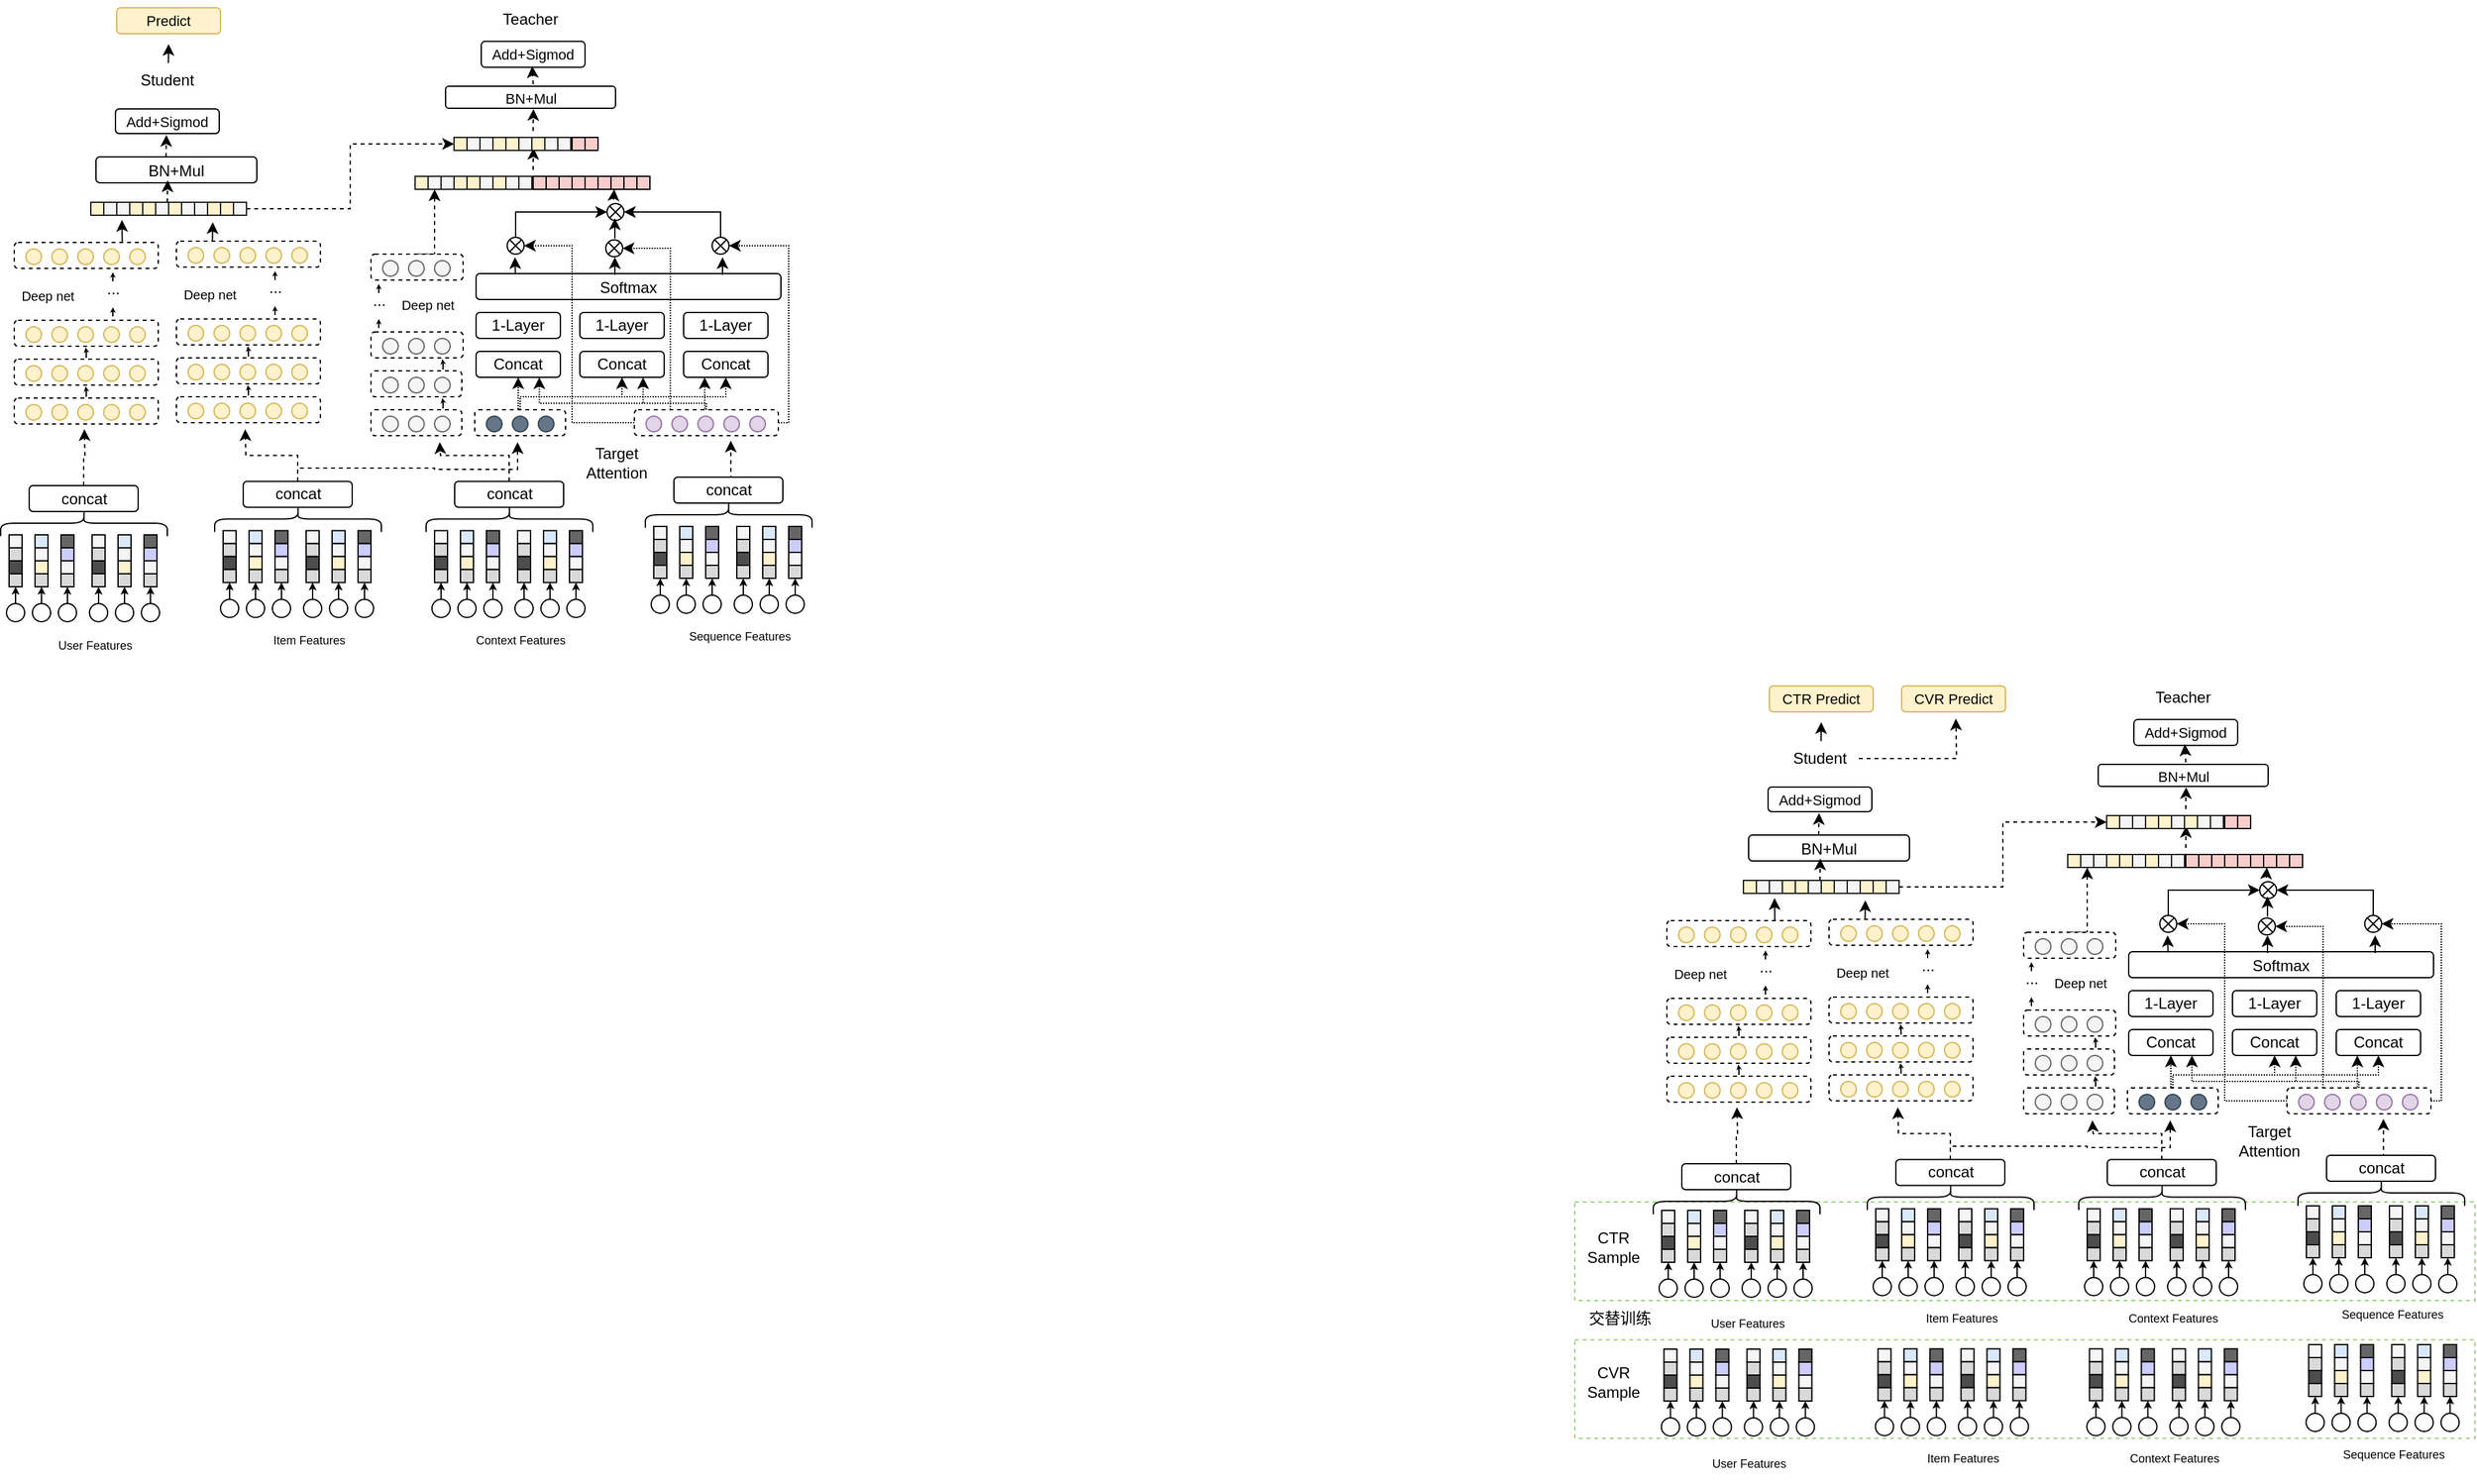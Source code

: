 <mxfile version="21.5.2" type="github">
  <diagram name="第 1 页" id="Tcv02Qek8hvbbsf-ltfc">
    <mxGraphModel dx="2635" dy="-1737" grid="0" gridSize="10" guides="1" tooltips="1" connect="1" arrows="1" fold="1" page="0" pageScale="1" pageWidth="2339" pageHeight="3300" math="0" shadow="0">
      <root>
        <mxCell id="0" />
        <mxCell id="1" parent="0" />
        <mxCell id="JYuEGyUk7xg9SrpovYSs-515" value="" style="rounded=0;whiteSpace=wrap;html=1;dashed=1;strokeColor=#97D077;" vertex="1" parent="1">
          <mxGeometry x="-295" y="3602.25" width="694" height="76" as="geometry" />
        </mxCell>
        <mxCell id="JYuEGyUk7xg9SrpovYSs-514" value="" style="rounded=0;whiteSpace=wrap;html=1;dashed=1;strokeColor=#97D077;" vertex="1" parent="1">
          <mxGeometry x="-295" y="3496" width="694" height="76" as="geometry" />
        </mxCell>
        <mxCell id="enEflHNbiE4KMbk-d4w2-67" value="" style="rounded=0;whiteSpace=wrap;html=1;fillColor=#dae8fc;gradientDirection=north;strokeColor=#000000;" parent="1" vertex="1">
          <mxGeometry x="-985" y="2975" width="10" height="10" as="geometry" />
        </mxCell>
        <mxCell id="enEflHNbiE4KMbk-d4w2-68" value="" style="rounded=0;whiteSpace=wrap;html=1;fillColor=#f5f5f5;gradientDirection=north;strokeColor=#000000;fontColor=#333333;" parent="1" vertex="1">
          <mxGeometry x="-985" y="2985" width="10" height="10" as="geometry" />
        </mxCell>
        <mxCell id="enEflHNbiE4KMbk-d4w2-69" value="" style="rounded=0;whiteSpace=wrap;html=1;fillColor=#fff2cc;gradientDirection=north;strokeColor=#000000;" parent="1" vertex="1">
          <mxGeometry x="-985" y="2995" width="10" height="10" as="geometry" />
        </mxCell>
        <mxCell id="enEflHNbiE4KMbk-d4w2-70" value="" style="rounded=0;whiteSpace=wrap;html=1;fillColor=#D9D9D9;gradientColor=none;gradientDirection=north;strokeColor=#000000;" parent="1" vertex="1">
          <mxGeometry x="-985" y="3005" width="10" height="10" as="geometry" />
        </mxCell>
        <mxCell id="enEflHNbiE4KMbk-d4w2-71" value="" style="rounded=0;whiteSpace=wrap;html=1;fillColor=#666666;gradientColor=none;gradientDirection=north;strokeColor=#000000;" parent="1" vertex="1">
          <mxGeometry x="-965" y="2975" width="10" height="10" as="geometry" />
        </mxCell>
        <mxCell id="enEflHNbiE4KMbk-d4w2-72" value="" style="rounded=0;whiteSpace=wrap;html=1;fillColor=#CCCCFF;gradientColor=none;gradientDirection=north;strokeColor=#000000;" parent="1" vertex="1">
          <mxGeometry x="-965" y="2985" width="10" height="10" as="geometry" />
        </mxCell>
        <mxCell id="enEflHNbiE4KMbk-d4w2-73" value="" style="rounded=0;whiteSpace=wrap;html=1;fillColor=#f5f5f5;gradientDirection=north;fontColor=#333333;strokeColor=#000000;" parent="1" vertex="1">
          <mxGeometry x="-965" y="2995" width="10" height="10" as="geometry" />
        </mxCell>
        <mxCell id="enEflHNbiE4KMbk-d4w2-74" value="" style="rounded=0;whiteSpace=wrap;html=1;fillColor=#D9D9D9;gradientColor=none;gradientDirection=north;strokeColor=#000000;" parent="1" vertex="1">
          <mxGeometry x="-965" y="3005" width="10" height="10" as="geometry" />
        </mxCell>
        <mxCell id="enEflHNbiE4KMbk-d4w2-75" style="edgeStyle=orthogonalEdgeStyle;rounded=0;orthogonalLoop=1;jettySize=auto;html=1;exitX=0.5;exitY=0;exitDx=0;exitDy=0;dashed=1;" parent="1" source="enEflHNbiE4KMbk-d4w2-76" edge="1">
          <mxGeometry relative="1" as="geometry">
            <mxPoint x="-945.63" y="2908.826" as="targetPoint" />
          </mxGeometry>
        </mxCell>
        <mxCell id="enEflHNbiE4KMbk-d4w2-76" value="concat" style="rounded=1;whiteSpace=wrap;html=1;fillColor=#FFFFFF;gradientColor=none;gradientDirection=north;" parent="1" vertex="1">
          <mxGeometry x="-989.5" y="2937" width="84" height="20" as="geometry" />
        </mxCell>
        <mxCell id="enEflHNbiE4KMbk-d4w2-77" value="" style="shape=curlyBracket;whiteSpace=wrap;html=1;rounded=1;flipH=1;fillColor=#FFFFFF;gradientColor=none;gradientDirection=north;rotation=-90;" parent="1" vertex="1">
          <mxGeometry x="-957.25" y="2901.75" width="20" height="128.5" as="geometry" />
        </mxCell>
        <mxCell id="enEflHNbiE4KMbk-d4w2-78" value="" style="rounded=0;whiteSpace=wrap;html=1;fillColor=#f5f5f5;gradientDirection=north;strokeColor=#000000;fontColor=#333333;" parent="1" vertex="1">
          <mxGeometry x="-1005" y="2975" width="10" height="10" as="geometry" />
        </mxCell>
        <mxCell id="enEflHNbiE4KMbk-d4w2-79" value="" style="rounded=0;whiteSpace=wrap;html=1;fillColor=#D9D9D9;gradientColor=none;gradientDirection=north;strokeColor=#000000;" parent="1" vertex="1">
          <mxGeometry x="-1005" y="2985" width="10" height="10" as="geometry" />
        </mxCell>
        <mxCell id="enEflHNbiE4KMbk-d4w2-80" value="" style="rounded=0;whiteSpace=wrap;html=1;fillColor=#4D4D4D;gradientColor=none;gradientDirection=north;strokeColor=#000000;" parent="1" vertex="1">
          <mxGeometry x="-1005" y="2995" width="10" height="10" as="geometry" />
        </mxCell>
        <mxCell id="enEflHNbiE4KMbk-d4w2-81" value="" style="rounded=0;whiteSpace=wrap;html=1;fillColor=#D9D9D9;gradientColor=none;gradientDirection=north;strokeColor=#000000;" parent="1" vertex="1">
          <mxGeometry x="-1005" y="3005" width="10" height="10" as="geometry" />
        </mxCell>
        <mxCell id="enEflHNbiE4KMbk-d4w2-82" value="" style="ellipse;whiteSpace=wrap;html=1;aspect=fixed;" parent="1" vertex="1">
          <mxGeometry x="-1007" y="3028" width="14" height="14" as="geometry" />
        </mxCell>
        <mxCell id="enEflHNbiE4KMbk-d4w2-83" value="" style="ellipse;whiteSpace=wrap;html=1;aspect=fixed;" parent="1" vertex="1">
          <mxGeometry x="-987" y="3028" width="14" height="14" as="geometry" />
        </mxCell>
        <mxCell id="enEflHNbiE4KMbk-d4w2-84" style="edgeStyle=orthogonalEdgeStyle;rounded=0;orthogonalLoop=1;jettySize=auto;html=1;exitX=0.5;exitY=0;exitDx=0;exitDy=0;entryX=0.5;entryY=1;entryDx=0;entryDy=0;endSize=3;strokeColor=#000000;" parent="1" source="enEflHNbiE4KMbk-d4w2-85" target="enEflHNbiE4KMbk-d4w2-74" edge="1">
          <mxGeometry relative="1" as="geometry" />
        </mxCell>
        <mxCell id="enEflHNbiE4KMbk-d4w2-85" value="" style="ellipse;whiteSpace=wrap;html=1;aspect=fixed;" parent="1" vertex="1">
          <mxGeometry x="-967" y="3028" width="14" height="14" as="geometry" />
        </mxCell>
        <mxCell id="enEflHNbiE4KMbk-d4w2-86" style="edgeStyle=orthogonalEdgeStyle;rounded=0;orthogonalLoop=1;jettySize=auto;html=1;exitX=0.5;exitY=0;exitDx=0;exitDy=0;entryX=0.5;entryY=1;entryDx=0;entryDy=0;endSize=3;strokeColor=#000000;" parent="1" edge="1">
          <mxGeometry relative="1" as="geometry">
            <mxPoint x="-980" y="3028" as="sourcePoint" />
            <mxPoint x="-980" y="3015" as="targetPoint" />
          </mxGeometry>
        </mxCell>
        <mxCell id="enEflHNbiE4KMbk-d4w2-87" style="edgeStyle=orthogonalEdgeStyle;rounded=0;orthogonalLoop=1;jettySize=auto;html=1;exitX=0.5;exitY=0;exitDx=0;exitDy=0;entryX=0.5;entryY=1;entryDx=0;entryDy=0;endSize=3;strokeColor=#000000;" parent="1" edge="1">
          <mxGeometry relative="1" as="geometry">
            <mxPoint x="-1000" y="3028" as="sourcePoint" />
            <mxPoint x="-1000" y="3015" as="targetPoint" />
          </mxGeometry>
        </mxCell>
        <mxCell id="enEflHNbiE4KMbk-d4w2-88" value="Sequence Features" style="text;html=1;strokeColor=none;fillColor=none;align=center;verticalAlign=middle;whiteSpace=wrap;rounded=0;fontSize=9;" parent="1" vertex="1">
          <mxGeometry x="-996.5" y="3045" width="115" height="30" as="geometry" />
        </mxCell>
        <mxCell id="enEflHNbiE4KMbk-d4w2-89" value="" style="rounded=0;whiteSpace=wrap;html=1;fillColor=#fff2cc;gradientDirection=north;strokeColor=#1A1A1A;" parent="1" vertex="1">
          <mxGeometry x="-1179" y="2705" width="10" height="10" as="geometry" />
        </mxCell>
        <mxCell id="enEflHNbiE4KMbk-d4w2-90" value="" style="rounded=0;whiteSpace=wrap;html=1;fillColor=#fff2cc;gradientDirection=north;strokeColor=#1A1A1A;" parent="1" vertex="1">
          <mxGeometry x="-1169" y="2705" width="10" height="10" as="geometry" />
        </mxCell>
        <mxCell id="enEflHNbiE4KMbk-d4w2-91" value="" style="rounded=0;whiteSpace=wrap;html=1;fillColor=#fff2cc;gradientDirection=north;strokeColor=#1A1A1A;" parent="1" vertex="1">
          <mxGeometry x="-1149" y="2705" width="10" height="10" as="geometry" />
        </mxCell>
        <mxCell id="enEflHNbiE4KMbk-d4w2-92" value="" style="rounded=0;whiteSpace=wrap;html=1;fillColor=#f5f5f5;gradientDirection=north;fontColor=#333333;strokeColor=#1A1A1A;" parent="1" vertex="1">
          <mxGeometry x="-1139" y="2705" width="10" height="10" as="geometry" />
        </mxCell>
        <mxCell id="enEflHNbiE4KMbk-d4w2-93" value="" style="rounded=0;whiteSpace=wrap;html=1;fillColor=#f5f5f5;gradientDirection=north;fontColor=#333333;strokeColor=#1A1A1A;" parent="1" vertex="1">
          <mxGeometry x="-1129" y="2705" width="10" height="10" as="geometry" />
        </mxCell>
        <mxCell id="enEflHNbiE4KMbk-d4w2-94" value="" style="rounded=0;whiteSpace=wrap;html=1;fillColor=#fff2cc;gradientDirection=north;strokeColor=#1A1A1A;" parent="1" vertex="1">
          <mxGeometry x="-1159" y="2705" width="10" height="10" as="geometry" />
        </mxCell>
        <mxCell id="enEflHNbiE4KMbk-d4w2-480" style="edgeStyle=orthogonalEdgeStyle;rounded=0;orthogonalLoop=1;jettySize=auto;html=1;exitX=0.25;exitY=0;exitDx=0;exitDy=0;" parent="1" source="enEflHNbiE4KMbk-d4w2-96" edge="1">
          <mxGeometry relative="1" as="geometry">
            <mxPoint x="-1345" y="2740.333" as="targetPoint" />
          </mxGeometry>
        </mxCell>
        <mxCell id="enEflHNbiE4KMbk-d4w2-96" value="" style="rounded=1;whiteSpace=wrap;html=1;dashed=1;" parent="1" vertex="1">
          <mxGeometry x="-1373" y="2755" width="111" height="20" as="geometry" />
        </mxCell>
        <mxCell id="enEflHNbiE4KMbk-d4w2-97" value="" style="ellipse;whiteSpace=wrap;html=1;aspect=fixed;fillColor=#fff2cc;strokeColor=#d6b656;" parent="1" vertex="1">
          <mxGeometry x="-1284" y="2760" width="12" height="12" as="geometry" />
        </mxCell>
        <mxCell id="enEflHNbiE4KMbk-d4w2-98" value="" style="ellipse;whiteSpace=wrap;html=1;aspect=fixed;fillColor=#fff2cc;strokeColor=#d6b656;" parent="1" vertex="1">
          <mxGeometry x="-1304" y="2760" width="12" height="12" as="geometry" />
        </mxCell>
        <mxCell id="enEflHNbiE4KMbk-d4w2-99" value="" style="ellipse;whiteSpace=wrap;html=1;aspect=fixed;fillColor=#fff2cc;strokeColor=#d6b656;" parent="1" vertex="1">
          <mxGeometry x="-1324" y="2760" width="12" height="12" as="geometry" />
        </mxCell>
        <mxCell id="enEflHNbiE4KMbk-d4w2-100" value="" style="ellipse;whiteSpace=wrap;html=1;aspect=fixed;fillColor=#fff2cc;strokeColor=#d6b656;" parent="1" vertex="1">
          <mxGeometry x="-1344" y="2760" width="12" height="12" as="geometry" />
        </mxCell>
        <mxCell id="enEflHNbiE4KMbk-d4w2-101" value="" style="ellipse;whiteSpace=wrap;html=1;aspect=fixed;fillColor=#fff2cc;strokeColor=#d6b656;" parent="1" vertex="1">
          <mxGeometry x="-1364" y="2760" width="12" height="12" as="geometry" />
        </mxCell>
        <mxCell id="enEflHNbiE4KMbk-d4w2-102" value="" style="rounded=1;whiteSpace=wrap;html=1;dashed=1;" parent="1" vertex="1">
          <mxGeometry x="-1373" y="2815" width="111" height="20" as="geometry" />
        </mxCell>
        <mxCell id="enEflHNbiE4KMbk-d4w2-103" value="" style="ellipse;whiteSpace=wrap;html=1;aspect=fixed;fillColor=#fff2cc;strokeColor=#d6b656;" parent="1" vertex="1">
          <mxGeometry x="-1284" y="2820" width="12" height="12" as="geometry" />
        </mxCell>
        <mxCell id="enEflHNbiE4KMbk-d4w2-104" value="" style="ellipse;whiteSpace=wrap;html=1;aspect=fixed;fillColor=#fff2cc;strokeColor=#d6b656;" parent="1" vertex="1">
          <mxGeometry x="-1304" y="2820" width="12" height="12" as="geometry" />
        </mxCell>
        <mxCell id="enEflHNbiE4KMbk-d4w2-105" value="" style="ellipse;whiteSpace=wrap;html=1;aspect=fixed;fillColor=#fff2cc;strokeColor=#d6b656;" parent="1" vertex="1">
          <mxGeometry x="-1324" y="2820" width="12" height="12" as="geometry" />
        </mxCell>
        <mxCell id="enEflHNbiE4KMbk-d4w2-106" value="" style="ellipse;whiteSpace=wrap;html=1;aspect=fixed;fillColor=#fff2cc;strokeColor=#d6b656;" parent="1" vertex="1">
          <mxGeometry x="-1344" y="2820" width="12" height="12" as="geometry" />
        </mxCell>
        <mxCell id="enEflHNbiE4KMbk-d4w2-107" value="" style="ellipse;whiteSpace=wrap;html=1;aspect=fixed;fillColor=#fff2cc;strokeColor=#d6b656;" parent="1" vertex="1">
          <mxGeometry x="-1364" y="2820" width="12" height="12" as="geometry" />
        </mxCell>
        <mxCell id="enEflHNbiE4KMbk-d4w2-108" style="edgeStyle=orthogonalEdgeStyle;rounded=0;orthogonalLoop=1;jettySize=auto;html=1;exitX=0.5;exitY=0;exitDx=0;exitDy=0;endSize=1;" parent="1" edge="1">
          <mxGeometry relative="1" as="geometry">
            <mxPoint x="-1317.5" y="2844" as="sourcePoint" />
            <mxPoint x="-1318" y="2836" as="targetPoint" />
            <Array as="points">
              <mxPoint x="-1317" y="2839" />
              <mxPoint x="-1318" y="2839" />
            </Array>
          </mxGeometry>
        </mxCell>
        <mxCell id="enEflHNbiE4KMbk-d4w2-109" value="" style="rounded=1;whiteSpace=wrap;html=1;dashed=1;" parent="1" vertex="1">
          <mxGeometry x="-1373" y="2845" width="111" height="20" as="geometry" />
        </mxCell>
        <mxCell id="enEflHNbiE4KMbk-d4w2-110" value="" style="ellipse;whiteSpace=wrap;html=1;aspect=fixed;fillColor=#fff2cc;strokeColor=#d6b656;" parent="1" vertex="1">
          <mxGeometry x="-1284" y="2850" width="12" height="12" as="geometry" />
        </mxCell>
        <mxCell id="enEflHNbiE4KMbk-d4w2-111" value="" style="ellipse;whiteSpace=wrap;html=1;aspect=fixed;fillColor=#fff2cc;strokeColor=#d6b656;" parent="1" vertex="1">
          <mxGeometry x="-1304" y="2850" width="12" height="12" as="geometry" />
        </mxCell>
        <mxCell id="enEflHNbiE4KMbk-d4w2-112" value="" style="ellipse;whiteSpace=wrap;html=1;aspect=fixed;fillColor=#fff2cc;strokeColor=#d6b656;" parent="1" vertex="1">
          <mxGeometry x="-1324" y="2850" width="12" height="12" as="geometry" />
        </mxCell>
        <mxCell id="enEflHNbiE4KMbk-d4w2-113" value="" style="ellipse;whiteSpace=wrap;html=1;aspect=fixed;fillColor=#fff2cc;strokeColor=#d6b656;" parent="1" vertex="1">
          <mxGeometry x="-1344" y="2850" width="12" height="12" as="geometry" />
        </mxCell>
        <mxCell id="enEflHNbiE4KMbk-d4w2-114" value="" style="ellipse;whiteSpace=wrap;html=1;aspect=fixed;fillColor=#fff2cc;strokeColor=#d6b656;" parent="1" vertex="1">
          <mxGeometry x="-1364" y="2850" width="12" height="12" as="geometry" />
        </mxCell>
        <mxCell id="enEflHNbiE4KMbk-d4w2-116" style="edgeStyle=orthogonalEdgeStyle;rounded=0;orthogonalLoop=1;jettySize=auto;html=1;exitX=0.5;exitY=0;exitDx=0;exitDy=0;endSize=1;" parent="1" edge="1">
          <mxGeometry relative="1" as="geometry">
            <mxPoint x="-1297" y="2812" as="sourcePoint" />
            <mxPoint x="-1297" y="2805" as="targetPoint" />
          </mxGeometry>
        </mxCell>
        <mxCell id="enEflHNbiE4KMbk-d4w2-117" style="edgeStyle=orthogonalEdgeStyle;rounded=0;orthogonalLoop=1;jettySize=auto;html=1;exitX=0.5;exitY=0;exitDx=0;exitDy=0;endSize=1;" parent="1" edge="1">
          <mxGeometry relative="1" as="geometry">
            <mxPoint x="-1297" y="2785" as="sourcePoint" />
            <mxPoint x="-1297" y="2778" as="targetPoint" />
          </mxGeometry>
        </mxCell>
        <mxCell id="enEflHNbiE4KMbk-d4w2-118" value="..." style="text;html=1;strokeColor=none;fillColor=none;align=center;verticalAlign=middle;whiteSpace=wrap;rounded=0;" parent="1" vertex="1">
          <mxGeometry x="-1313.5" y="2785" width="33" height="11" as="geometry" />
        </mxCell>
        <mxCell id="enEflHNbiE4KMbk-d4w2-277" style="edgeStyle=orthogonalEdgeStyle;rounded=0;orthogonalLoop=1;jettySize=auto;html=1;exitX=0.5;exitY=0;exitDx=0;exitDy=0;entryX=0.5;entryY=1;entryDx=0;entryDy=0;dashed=1;" parent="1" source="enEflHNbiE4KMbk-d4w2-119" target="enEflHNbiE4KMbk-d4w2-242" edge="1">
          <mxGeometry relative="1" as="geometry">
            <Array as="points">
              <mxPoint x="-1174" y="2765" />
            </Array>
          </mxGeometry>
        </mxCell>
        <mxCell id="enEflHNbiE4KMbk-d4w2-119" value="" style="rounded=1;whiteSpace=wrap;html=1;dashed=1;" parent="1" vertex="1">
          <mxGeometry x="-1223" y="2765" width="71" height="20" as="geometry" />
        </mxCell>
        <mxCell id="enEflHNbiE4KMbk-d4w2-120" value="" style="ellipse;whiteSpace=wrap;html=1;aspect=fixed;fillColor=#f5f5f5;strokeColor=#666666;fontColor=#333333;" parent="1" vertex="1">
          <mxGeometry x="-1174" y="2770" width="12" height="12" as="geometry" />
        </mxCell>
        <mxCell id="enEflHNbiE4KMbk-d4w2-121" value="" style="ellipse;whiteSpace=wrap;html=1;aspect=fixed;fillColor=#f5f5f5;strokeColor=#666666;fontColor=#333333;" parent="1" vertex="1">
          <mxGeometry x="-1194" y="2770" width="12" height="12" as="geometry" />
        </mxCell>
        <mxCell id="enEflHNbiE4KMbk-d4w2-122" value="" style="ellipse;whiteSpace=wrap;html=1;aspect=fixed;fillColor=#f5f5f5;strokeColor=#666666;fontColor=#333333;" parent="1" vertex="1">
          <mxGeometry x="-1214" y="2770" width="12" height="12" as="geometry" />
        </mxCell>
        <mxCell id="enEflHNbiE4KMbk-d4w2-123" value="" style="rounded=1;whiteSpace=wrap;html=1;dashed=1;" parent="1" vertex="1">
          <mxGeometry x="-1223" y="2825" width="71" height="20" as="geometry" />
        </mxCell>
        <mxCell id="enEflHNbiE4KMbk-d4w2-124" value="" style="ellipse;whiteSpace=wrap;html=1;aspect=fixed;fillColor=#f5f5f5;strokeColor=#666666;fontColor=#333333;" parent="1" vertex="1">
          <mxGeometry x="-1174" y="2830" width="12" height="12" as="geometry" />
        </mxCell>
        <mxCell id="enEflHNbiE4KMbk-d4w2-125" value="" style="ellipse;whiteSpace=wrap;html=1;aspect=fixed;fillColor=#f5f5f5;strokeColor=#666666;fontColor=#333333;" parent="1" vertex="1">
          <mxGeometry x="-1194" y="2830" width="12" height="12" as="geometry" />
        </mxCell>
        <mxCell id="enEflHNbiE4KMbk-d4w2-126" value="" style="ellipse;whiteSpace=wrap;html=1;aspect=fixed;fillColor=#f5f5f5;strokeColor=#666666;fontColor=#333333;" parent="1" vertex="1">
          <mxGeometry x="-1214" y="2830" width="12" height="12" as="geometry" />
        </mxCell>
        <mxCell id="enEflHNbiE4KMbk-d4w2-127" style="edgeStyle=orthogonalEdgeStyle;rounded=0;orthogonalLoop=1;jettySize=auto;html=1;exitX=0.5;exitY=0;exitDx=0;exitDy=0;endSize=1;" parent="1" edge="1">
          <mxGeometry relative="1" as="geometry">
            <mxPoint x="-1167.5" y="2854" as="sourcePoint" />
            <mxPoint x="-1168" y="2846" as="targetPoint" />
            <Array as="points">
              <mxPoint x="-1167" y="2849" />
              <mxPoint x="-1168" y="2849" />
            </Array>
          </mxGeometry>
        </mxCell>
        <mxCell id="enEflHNbiE4KMbk-d4w2-128" value="" style="rounded=1;whiteSpace=wrap;html=1;dashed=1;" parent="1" vertex="1">
          <mxGeometry x="-1223" y="2855" width="70" height="20" as="geometry" />
        </mxCell>
        <mxCell id="enEflHNbiE4KMbk-d4w2-129" value="" style="ellipse;whiteSpace=wrap;html=1;aspect=fixed;fillColor=#f5f5f5;strokeColor=#666666;fontColor=#333333;" parent="1" vertex="1">
          <mxGeometry x="-1174" y="2860" width="12" height="12" as="geometry" />
        </mxCell>
        <mxCell id="enEflHNbiE4KMbk-d4w2-130" value="" style="ellipse;whiteSpace=wrap;html=1;aspect=fixed;fillColor=#f5f5f5;strokeColor=#666666;fontColor=#333333;" parent="1" vertex="1">
          <mxGeometry x="-1194" y="2860" width="12" height="12" as="geometry" />
        </mxCell>
        <mxCell id="enEflHNbiE4KMbk-d4w2-131" value="" style="ellipse;whiteSpace=wrap;html=1;aspect=fixed;fillColor=#f5f5f5;strokeColor=#666666;fontColor=#333333;" parent="1" vertex="1">
          <mxGeometry x="-1214" y="2860" width="12" height="12" as="geometry" />
        </mxCell>
        <mxCell id="enEflHNbiE4KMbk-d4w2-132" value="&lt;font style=&quot;font-size: 10px;&quot;&gt;Deep net&lt;/font&gt;" style="text;html=1;strokeColor=none;fillColor=none;align=center;verticalAlign=middle;whiteSpace=wrap;rounded=0;" parent="1" vertex="1">
          <mxGeometry x="-1207" y="2793" width="56" height="22" as="geometry" />
        </mxCell>
        <mxCell id="enEflHNbiE4KMbk-d4w2-133" style="edgeStyle=orthogonalEdgeStyle;rounded=0;orthogonalLoop=1;jettySize=auto;html=1;exitX=0.5;exitY=0;exitDx=0;exitDy=0;endSize=1;" parent="1" edge="1">
          <mxGeometry relative="1" as="geometry">
            <mxPoint x="-1217" y="2822" as="sourcePoint" />
            <mxPoint x="-1217" y="2815" as="targetPoint" />
          </mxGeometry>
        </mxCell>
        <mxCell id="enEflHNbiE4KMbk-d4w2-134" style="edgeStyle=orthogonalEdgeStyle;rounded=0;orthogonalLoop=1;jettySize=auto;html=1;exitX=0.5;exitY=0;exitDx=0;exitDy=0;endSize=1;" parent="1" edge="1">
          <mxGeometry relative="1" as="geometry">
            <mxPoint x="-1217" y="2795" as="sourcePoint" />
            <mxPoint x="-1217" y="2788" as="targetPoint" />
          </mxGeometry>
        </mxCell>
        <mxCell id="enEflHNbiE4KMbk-d4w2-135" value="..." style="text;html=1;strokeColor=none;fillColor=none;align=center;verticalAlign=middle;whiteSpace=wrap;rounded=0;" parent="1" vertex="1">
          <mxGeometry x="-1233.5" y="2795" width="33" height="11" as="geometry" />
        </mxCell>
        <mxCell id="enEflHNbiE4KMbk-d4w2-137" value="Concat" style="rounded=1;whiteSpace=wrap;html=1;labelBorderColor=none;strokeColor=#000000;fontSize=12;fontColor=#000000;fillColor=none;" parent="1" vertex="1">
          <mxGeometry x="-1142" y="2840" width="65" height="20" as="geometry" />
        </mxCell>
        <mxCell id="enEflHNbiE4KMbk-d4w2-138" value="Concat" style="rounded=1;whiteSpace=wrap;html=1;labelBorderColor=none;strokeColor=#000000;fontSize=12;fontColor=#000000;fillColor=none;" parent="1" vertex="1">
          <mxGeometry x="-1062" y="2840" width="65" height="20" as="geometry" />
        </mxCell>
        <mxCell id="enEflHNbiE4KMbk-d4w2-139" value="Concat" style="rounded=1;whiteSpace=wrap;html=1;labelBorderColor=none;strokeColor=#000000;fontSize=12;fontColor=#000000;fillColor=none;" parent="1" vertex="1">
          <mxGeometry x="-982" y="2840" width="65" height="20" as="geometry" />
        </mxCell>
        <mxCell id="enEflHNbiE4KMbk-d4w2-140" value="1-Layer" style="rounded=1;whiteSpace=wrap;html=1;labelBorderColor=none;strokeColor=#000000;fontSize=12;fontColor=#000000;fillColor=none;" parent="1" vertex="1">
          <mxGeometry x="-1142" y="2810" width="65" height="20" as="geometry" />
        </mxCell>
        <mxCell id="enEflHNbiE4KMbk-d4w2-141" value="1-Layer" style="rounded=1;whiteSpace=wrap;html=1;labelBorderColor=none;strokeColor=#000000;fontSize=12;fontColor=#000000;fillColor=none;" parent="1" vertex="1">
          <mxGeometry x="-1062" y="2810" width="65" height="20" as="geometry" />
        </mxCell>
        <mxCell id="enEflHNbiE4KMbk-d4w2-142" value="1-Layer" style="rounded=1;whiteSpace=wrap;html=1;labelBorderColor=none;strokeColor=#000000;fontSize=12;fontColor=#000000;fillColor=none;" parent="1" vertex="1">
          <mxGeometry x="-982" y="2810" width="65" height="20" as="geometry" />
        </mxCell>
        <mxCell id="enEflHNbiE4KMbk-d4w2-143" value="&lt;font style=&quot;font-size: 12px;&quot;&gt;Softmax&lt;/font&gt;" style="rounded=1;whiteSpace=wrap;html=1;labelBorderColor=none;strokeColor=#000000;fontSize=14;fontColor=#000000;fillColor=none;" parent="1" vertex="1">
          <mxGeometry x="-1142" y="2780" width="235" height="20" as="geometry" />
        </mxCell>
        <mxCell id="enEflHNbiE4KMbk-d4w2-144" value="" style="group" parent="1" vertex="1" connectable="0">
          <mxGeometry x="-1122" y="2754" width="16" height="13" as="geometry" />
        </mxCell>
        <mxCell id="enEflHNbiE4KMbk-d4w2-145" value="" style="ellipse;whiteSpace=wrap;html=1;aspect=fixed;labelBorderColor=none;strokeColor=#000000;fontSize=14;fontColor=#000000;fillColor=none;" parent="enEflHNbiE4KMbk-d4w2-144" vertex="1">
          <mxGeometry x="4" y="-2" width="13" height="13" as="geometry" />
        </mxCell>
        <mxCell id="enEflHNbiE4KMbk-d4w2-146" value="" style="endArrow=none;html=1;rounded=0;strokeColor=#000000;fontSize=14;fontColor=#000000;entryX=1;entryY=0;entryDx=0;entryDy=0;exitX=0;exitY=1;exitDx=0;exitDy=0;" parent="enEflHNbiE4KMbk-d4w2-144" source="enEflHNbiE4KMbk-d4w2-145" target="enEflHNbiE4KMbk-d4w2-145" edge="1">
          <mxGeometry width="50" height="50" relative="1" as="geometry">
            <mxPoint x="28" y="14.3" as="sourcePoint" />
            <mxPoint x="38" y="6.175" as="targetPoint" />
          </mxGeometry>
        </mxCell>
        <mxCell id="enEflHNbiE4KMbk-d4w2-147" value="" style="endArrow=none;html=1;rounded=0;strokeColor=#000000;fontSize=14;fontColor=#000000;entryX=0;entryY=0;entryDx=0;entryDy=0;exitX=1;exitY=1;exitDx=0;exitDy=0;" parent="enEflHNbiE4KMbk-d4w2-144" source="enEflHNbiE4KMbk-d4w2-145" target="enEflHNbiE4KMbk-d4w2-145" edge="1">
          <mxGeometry width="50" height="50" relative="1" as="geometry">
            <mxPoint x="4.343" y="12.721" as="sourcePoint" />
            <mxPoint x="15.657" y="3.529" as="targetPoint" />
          </mxGeometry>
        </mxCell>
        <mxCell id="enEflHNbiE4KMbk-d4w2-148" value="" style="group" parent="1" vertex="1" connectable="0">
          <mxGeometry x="-1042" y="2754" width="17" height="13" as="geometry" />
        </mxCell>
        <mxCell id="enEflHNbiE4KMbk-d4w2-149" value="" style="ellipse;whiteSpace=wrap;html=1;aspect=fixed;labelBorderColor=none;strokeColor=#000000;fontSize=14;fontColor=#000000;fillColor=none;" parent="enEflHNbiE4KMbk-d4w2-148" vertex="1">
          <mxGeometry width="13" height="13" as="geometry" />
        </mxCell>
        <mxCell id="enEflHNbiE4KMbk-d4w2-150" value="" style="endArrow=none;html=1;rounded=0;strokeColor=#000000;fontSize=14;fontColor=#000000;entryX=1;entryY=0;entryDx=0;entryDy=0;exitX=0;exitY=1;exitDx=0;exitDy=0;" parent="enEflHNbiE4KMbk-d4w2-148" source="enEflHNbiE4KMbk-d4w2-149" target="enEflHNbiE4KMbk-d4w2-149" edge="1">
          <mxGeometry width="50" height="50" relative="1" as="geometry">
            <mxPoint x="29.75" y="14.3" as="sourcePoint" />
            <mxPoint x="40.375" y="6.175" as="targetPoint" />
          </mxGeometry>
        </mxCell>
        <mxCell id="enEflHNbiE4KMbk-d4w2-151" value="" style="endArrow=none;html=1;rounded=0;strokeColor=#000000;fontSize=14;fontColor=#000000;entryX=0;entryY=0;entryDx=0;entryDy=0;exitX=1;exitY=1;exitDx=0;exitDy=0;" parent="enEflHNbiE4KMbk-d4w2-148" source="enEflHNbiE4KMbk-d4w2-149" target="enEflHNbiE4KMbk-d4w2-149" edge="1">
          <mxGeometry width="50" height="50" relative="1" as="geometry">
            <mxPoint x="4.615" y="12.721" as="sourcePoint" />
            <mxPoint x="16.635" y="3.529" as="targetPoint" />
          </mxGeometry>
        </mxCell>
        <mxCell id="enEflHNbiE4KMbk-d4w2-152" value="" style="group" parent="1" vertex="1" connectable="0">
          <mxGeometry x="-960" y="2747" width="20" height="18" as="geometry" />
        </mxCell>
        <mxCell id="enEflHNbiE4KMbk-d4w2-153" value="" style="ellipse;whiteSpace=wrap;html=1;aspect=fixed;labelBorderColor=none;strokeColor=#000000;fontSize=14;fontColor=#000000;fillColor=none;" parent="enEflHNbiE4KMbk-d4w2-152" vertex="1">
          <mxGeometry y="5" width="13" height="13" as="geometry" />
        </mxCell>
        <mxCell id="enEflHNbiE4KMbk-d4w2-154" value="" style="endArrow=none;html=1;rounded=0;strokeColor=#000000;fontSize=14;fontColor=#000000;entryX=1;entryY=0;entryDx=0;entryDy=0;exitX=0;exitY=1;exitDx=0;exitDy=0;" parent="enEflHNbiE4KMbk-d4w2-152" source="enEflHNbiE4KMbk-d4w2-153" target="enEflHNbiE4KMbk-d4w2-153" edge="1">
          <mxGeometry width="50" height="50" relative="1" as="geometry">
            <mxPoint x="35" y="19.8" as="sourcePoint" />
            <mxPoint x="47.5" y="8.55" as="targetPoint" />
          </mxGeometry>
        </mxCell>
        <mxCell id="enEflHNbiE4KMbk-d4w2-155" value="" style="endArrow=none;html=1;rounded=0;strokeColor=#000000;fontSize=14;fontColor=#000000;entryX=0;entryY=0;entryDx=0;entryDy=0;exitX=1;exitY=1;exitDx=0;exitDy=0;" parent="enEflHNbiE4KMbk-d4w2-152" source="enEflHNbiE4KMbk-d4w2-153" target="enEflHNbiE4KMbk-d4w2-153" edge="1">
          <mxGeometry width="50" height="50" relative="1" as="geometry">
            <mxPoint x="5.429" y="17.614" as="sourcePoint" />
            <mxPoint x="19.571" y="4.886" as="targetPoint" />
          </mxGeometry>
        </mxCell>
        <mxCell id="enEflHNbiE4KMbk-d4w2-156" value="" style="group" parent="1" vertex="1" connectable="0">
          <mxGeometry x="-1042" y="2722" width="17" height="13" as="geometry" />
        </mxCell>
        <mxCell id="enEflHNbiE4KMbk-d4w2-157" value="" style="ellipse;whiteSpace=wrap;html=1;aspect=fixed;labelBorderColor=none;strokeColor=#000000;fontSize=14;fontColor=#000000;fillColor=none;" parent="enEflHNbiE4KMbk-d4w2-156" vertex="1">
          <mxGeometry x="1" y="4" width="13" height="13" as="geometry" />
        </mxCell>
        <mxCell id="enEflHNbiE4KMbk-d4w2-158" value="" style="endArrow=none;html=1;rounded=0;strokeColor=#000000;fontSize=14;fontColor=#000000;entryX=1;entryY=0;entryDx=0;entryDy=0;exitX=0;exitY=1;exitDx=0;exitDy=0;" parent="enEflHNbiE4KMbk-d4w2-156" source="enEflHNbiE4KMbk-d4w2-157" target="enEflHNbiE4KMbk-d4w2-157" edge="1">
          <mxGeometry width="50" height="50" relative="1" as="geometry">
            <mxPoint x="29.75" y="14.3" as="sourcePoint" />
            <mxPoint x="40.375" y="6.175" as="targetPoint" />
          </mxGeometry>
        </mxCell>
        <mxCell id="enEflHNbiE4KMbk-d4w2-159" value="" style="endArrow=none;html=1;rounded=0;strokeColor=#000000;fontSize=14;fontColor=#000000;entryX=0;entryY=0;entryDx=0;entryDy=0;exitX=1;exitY=1;exitDx=0;exitDy=0;" parent="enEflHNbiE4KMbk-d4w2-156" source="enEflHNbiE4KMbk-d4w2-157" target="enEflHNbiE4KMbk-d4w2-157" edge="1">
          <mxGeometry width="50" height="50" relative="1" as="geometry">
            <mxPoint x="4.615" y="12.721" as="sourcePoint" />
            <mxPoint x="16.635" y="3.529" as="targetPoint" />
          </mxGeometry>
        </mxCell>
        <mxCell id="enEflHNbiE4KMbk-d4w2-160" value="" style="endArrow=classic;html=1;rounded=0;strokeColor=#000000;fontSize=14;fontColor=#000000;entryX=0.846;entryY=1.067;entryDx=0;entryDy=0;entryPerimeter=0;exitX=0.129;exitY=0.033;exitDx=0;exitDy=0;exitPerimeter=0;" parent="1" source="enEflHNbiE4KMbk-d4w2-143" edge="1">
          <mxGeometry width="50" height="50" relative="1" as="geometry">
            <mxPoint x="-1111" y="2783" as="sourcePoint" />
            <mxPoint x="-1112.01" y="2767.34" as="targetPoint" />
          </mxGeometry>
        </mxCell>
        <mxCell id="enEflHNbiE4KMbk-d4w2-161" value="" style="endArrow=classic;html=1;rounded=0;strokeColor=#000000;fontSize=14;fontColor=#000000;entryX=0.846;entryY=1.067;entryDx=0;entryDy=0;entryPerimeter=0;" parent="1" edge="1">
          <mxGeometry width="50" height="50" relative="1" as="geometry">
            <mxPoint x="-1035" y="2781" as="sourcePoint" />
            <mxPoint x="-1035.01" y="2767.34" as="targetPoint" />
          </mxGeometry>
        </mxCell>
        <mxCell id="enEflHNbiE4KMbk-d4w2-162" value="" style="endArrow=classic;html=1;rounded=0;strokeColor=#000000;fontSize=14;fontColor=#000000;entryX=0.846;entryY=1.067;entryDx=0;entryDy=0;entryPerimeter=0;" parent="1" edge="1">
          <mxGeometry width="50" height="50" relative="1" as="geometry">
            <mxPoint x="-952" y="2781" as="sourcePoint" />
            <mxPoint x="-952.01" y="2767.34" as="targetPoint" />
          </mxGeometry>
        </mxCell>
        <mxCell id="enEflHNbiE4KMbk-d4w2-163" value="" style="endArrow=classic;html=1;rounded=0;strokeColor=#000000;fontSize=14;fontColor=#000000;entryX=0.846;entryY=1.067;entryDx=0;entryDy=0;entryPerimeter=0;" parent="1" edge="1">
          <mxGeometry width="50" height="50" relative="1" as="geometry">
            <mxPoint x="-1035" y="2753" as="sourcePoint" />
            <mxPoint x="-1035.01" y="2737.34" as="targetPoint" />
          </mxGeometry>
        </mxCell>
        <mxCell id="enEflHNbiE4KMbk-d4w2-164" value="" style="endArrow=classic;html=1;rounded=0;strokeColor=#000000;fontSize=14;fontColor=#000000;exitX=0.5;exitY=0;exitDx=0;exitDy=0;entryX=0;entryY=0.5;entryDx=0;entryDy=0;edgeStyle=orthogonalEdgeStyle;" parent="1" source="enEflHNbiE4KMbk-d4w2-145" target="enEflHNbiE4KMbk-d4w2-157" edge="1">
          <mxGeometry width="50" height="50" relative="1" as="geometry">
            <mxPoint x="-1132" y="2733" as="sourcePoint" />
            <mxPoint x="-1082" y="2683" as="targetPoint" />
          </mxGeometry>
        </mxCell>
        <mxCell id="enEflHNbiE4KMbk-d4w2-165" value="" style="endArrow=classic;html=1;rounded=0;strokeColor=#000000;fontSize=14;fontColor=#000000;exitX=0.5;exitY=0;exitDx=0;exitDy=0;entryX=1;entryY=0.5;entryDx=0;entryDy=0;edgeStyle=orthogonalEdgeStyle;" parent="1" source="enEflHNbiE4KMbk-d4w2-153" target="enEflHNbiE4KMbk-d4w2-157" edge="1">
          <mxGeometry width="50" height="50" relative="1" as="geometry">
            <mxPoint x="-992" y="2733" as="sourcePoint" />
            <mxPoint x="-942" y="2683" as="targetPoint" />
          </mxGeometry>
        </mxCell>
        <mxCell id="enEflHNbiE4KMbk-d4w2-166" value="&lt;font style=&quot;font-size: 12px;&quot; color=&quot;#000000&quot;&gt;Target &lt;br&gt;Attention&lt;/font&gt;" style="text;html=1;strokeColor=none;fillColor=none;align=center;verticalAlign=middle;whiteSpace=wrap;rounded=0;dashed=1;fontColor=#707070;opacity=1;" parent="1" vertex="1">
          <mxGeometry x="-1094.88" y="2911.25" width="122.75" height="29" as="geometry" />
        </mxCell>
        <mxCell id="enEflHNbiE4KMbk-d4w2-167" style="edgeStyle=orthogonalEdgeStyle;rounded=0;orthogonalLoop=1;jettySize=auto;html=1;exitX=0.5;exitY=0;exitDx=0;exitDy=0;entryX=0.75;entryY=1;entryDx=0;entryDy=0;dashed=1;dashPattern=1 1;" parent="1" source="enEflHNbiE4KMbk-d4w2-173" target="enEflHNbiE4KMbk-d4w2-137" edge="1">
          <mxGeometry relative="1" as="geometry">
            <Array as="points">
              <mxPoint x="-964" y="2880" />
              <mxPoint x="-1093" y="2880" />
            </Array>
          </mxGeometry>
        </mxCell>
        <mxCell id="enEflHNbiE4KMbk-d4w2-168" style="edgeStyle=orthogonalEdgeStyle;rounded=0;orthogonalLoop=1;jettySize=auto;html=1;exitX=0.5;exitY=0;exitDx=0;exitDy=0;entryX=0.75;entryY=1;entryDx=0;entryDy=0;dashed=1;dashPattern=1 1;" parent="1" source="enEflHNbiE4KMbk-d4w2-173" target="enEflHNbiE4KMbk-d4w2-138" edge="1">
          <mxGeometry relative="1" as="geometry">
            <Array as="points">
              <mxPoint x="-964" y="2880" />
              <mxPoint x="-1013" y="2880" />
            </Array>
          </mxGeometry>
        </mxCell>
        <mxCell id="enEflHNbiE4KMbk-d4w2-169" style="edgeStyle=orthogonalEdgeStyle;rounded=0;orthogonalLoop=1;jettySize=auto;html=1;exitX=0.5;exitY=0;exitDx=0;exitDy=0;entryX=0.25;entryY=1;entryDx=0;entryDy=0;dashed=1;dashPattern=1 1;" parent="1" source="enEflHNbiE4KMbk-d4w2-173" target="enEflHNbiE4KMbk-d4w2-139" edge="1">
          <mxGeometry relative="1" as="geometry" />
        </mxCell>
        <mxCell id="enEflHNbiE4KMbk-d4w2-170" style="edgeStyle=orthogonalEdgeStyle;rounded=0;orthogonalLoop=1;jettySize=auto;html=1;exitX=1;exitY=0.5;exitDx=0;exitDy=0;entryX=1;entryY=0.5;entryDx=0;entryDy=0;dashed=1;dashPattern=1 1;" parent="1" source="enEflHNbiE4KMbk-d4w2-173" target="enEflHNbiE4KMbk-d4w2-153" edge="1">
          <mxGeometry relative="1" as="geometry">
            <Array as="points">
              <mxPoint x="-901" y="2895" />
              <mxPoint x="-901" y="2758" />
            </Array>
          </mxGeometry>
        </mxCell>
        <mxCell id="enEflHNbiE4KMbk-d4w2-171" style="edgeStyle=orthogonalEdgeStyle;rounded=0;orthogonalLoop=1;jettySize=auto;html=1;exitX=0.25;exitY=0;exitDx=0;exitDy=0;entryX=1;entryY=0.5;entryDx=0;entryDy=0;dashed=1;dashPattern=1 1;" parent="1" source="enEflHNbiE4KMbk-d4w2-173" target="enEflHNbiE4KMbk-d4w2-149" edge="1">
          <mxGeometry relative="1" as="geometry" />
        </mxCell>
        <mxCell id="enEflHNbiE4KMbk-d4w2-172" style="edgeStyle=orthogonalEdgeStyle;rounded=0;orthogonalLoop=1;jettySize=auto;html=1;exitX=0;exitY=0.5;exitDx=0;exitDy=0;entryX=1;entryY=0.5;entryDx=0;entryDy=0;dashed=1;dashPattern=1 1;" parent="1" source="enEflHNbiE4KMbk-d4w2-173" target="enEflHNbiE4KMbk-d4w2-145" edge="1">
          <mxGeometry relative="1" as="geometry">
            <Array as="points">
              <mxPoint x="-1068" y="2895" />
              <mxPoint x="-1068" y="2758" />
            </Array>
          </mxGeometry>
        </mxCell>
        <mxCell id="enEflHNbiE4KMbk-d4w2-173" value="" style="rounded=1;whiteSpace=wrap;html=1;dashed=1;" parent="1" vertex="1">
          <mxGeometry x="-1020" y="2885" width="111" height="20" as="geometry" />
        </mxCell>
        <mxCell id="enEflHNbiE4KMbk-d4w2-174" value="" style="ellipse;whiteSpace=wrap;html=1;aspect=fixed;fillColor=#e1d5e7;strokeColor=#9673a6;" parent="1" vertex="1">
          <mxGeometry x="-931" y="2890" width="12" height="12" as="geometry" />
        </mxCell>
        <mxCell id="enEflHNbiE4KMbk-d4w2-175" value="" style="ellipse;whiteSpace=wrap;html=1;aspect=fixed;fillColor=#e1d5e7;strokeColor=#9673a6;" parent="1" vertex="1">
          <mxGeometry x="-951" y="2890" width="12" height="12" as="geometry" />
        </mxCell>
        <mxCell id="enEflHNbiE4KMbk-d4w2-176" value="" style="ellipse;whiteSpace=wrap;html=1;aspect=fixed;fillColor=#e1d5e7;strokeColor=#9673a6;" parent="1" vertex="1">
          <mxGeometry x="-971" y="2890" width="12" height="12" as="geometry" />
        </mxCell>
        <mxCell id="enEflHNbiE4KMbk-d4w2-177" value="" style="ellipse;whiteSpace=wrap;html=1;aspect=fixed;fillColor=#e1d5e7;strokeColor=#9673a6;" parent="1" vertex="1">
          <mxGeometry x="-991" y="2890" width="12" height="12" as="geometry" />
        </mxCell>
        <mxCell id="enEflHNbiE4KMbk-d4w2-178" value="" style="ellipse;whiteSpace=wrap;html=1;aspect=fixed;fillColor=#e1d5e7;strokeColor=#9673a6;" parent="1" vertex="1">
          <mxGeometry x="-1011" y="2890" width="12" height="12" as="geometry" />
        </mxCell>
        <mxCell id="enEflHNbiE4KMbk-d4w2-179" style="edgeStyle=orthogonalEdgeStyle;rounded=0;orthogonalLoop=1;jettySize=auto;html=1;exitX=0.5;exitY=0;exitDx=0;exitDy=0;entryX=0.5;entryY=1;entryDx=0;entryDy=0;dashed=1;dashPattern=1 1;" parent="1" source="enEflHNbiE4KMbk-d4w2-182" target="enEflHNbiE4KMbk-d4w2-137" edge="1">
          <mxGeometry relative="1" as="geometry" />
        </mxCell>
        <mxCell id="enEflHNbiE4KMbk-d4w2-180" style="edgeStyle=orthogonalEdgeStyle;rounded=0;orthogonalLoop=1;jettySize=auto;html=1;exitX=0.5;exitY=0;exitDx=0;exitDy=0;entryX=0.5;entryY=1;entryDx=0;entryDy=0;dashed=1;dashPattern=1 1;" parent="1" source="enEflHNbiE4KMbk-d4w2-182" target="enEflHNbiE4KMbk-d4w2-138" edge="1">
          <mxGeometry relative="1" as="geometry">
            <Array as="points">
              <mxPoint x="-1108" y="2875" />
              <mxPoint x="-1029" y="2875" />
            </Array>
          </mxGeometry>
        </mxCell>
        <mxCell id="enEflHNbiE4KMbk-d4w2-181" style="edgeStyle=orthogonalEdgeStyle;rounded=0;orthogonalLoop=1;jettySize=auto;html=1;exitX=0.5;exitY=0;exitDx=0;exitDy=0;entryX=0.5;entryY=1;entryDx=0;entryDy=0;dashed=1;dashPattern=1 1;" parent="1" source="enEflHNbiE4KMbk-d4w2-182" target="enEflHNbiE4KMbk-d4w2-139" edge="1">
          <mxGeometry relative="1" as="geometry">
            <Array as="points">
              <mxPoint x="-1108" y="2875" />
              <mxPoint x="-949" y="2875" />
            </Array>
          </mxGeometry>
        </mxCell>
        <mxCell id="enEflHNbiE4KMbk-d4w2-182" value="" style="rounded=1;whiteSpace=wrap;html=1;dashed=1;" parent="1" vertex="1">
          <mxGeometry x="-1143" y="2885" width="70" height="20" as="geometry" />
        </mxCell>
        <mxCell id="enEflHNbiE4KMbk-d4w2-183" value="" style="ellipse;whiteSpace=wrap;html=1;aspect=fixed;fillColor=#647687;strokeColor=#314354;fontColor=#ffffff;" parent="1" vertex="1">
          <mxGeometry x="-1094" y="2890" width="12" height="12" as="geometry" />
        </mxCell>
        <mxCell id="enEflHNbiE4KMbk-d4w2-184" value="" style="ellipse;whiteSpace=wrap;html=1;aspect=fixed;fillColor=#647687;strokeColor=#314354;fontColor=#ffffff;" parent="1" vertex="1">
          <mxGeometry x="-1114" y="2890" width="12" height="12" as="geometry" />
        </mxCell>
        <mxCell id="enEflHNbiE4KMbk-d4w2-185" value="" style="ellipse;whiteSpace=wrap;html=1;aspect=fixed;fillColor=#647687;strokeColor=#314354;fontColor=#ffffff;" parent="1" vertex="1">
          <mxGeometry x="-1134" y="2890" width="12" height="12" as="geometry" />
        </mxCell>
        <mxCell id="enEflHNbiE4KMbk-d4w2-191" style="edgeStyle=orthogonalEdgeStyle;rounded=0;orthogonalLoop=1;jettySize=auto;html=1;exitX=0.5;exitY=0;exitDx=0;exitDy=0;dashed=1;entryX=0.25;entryY=1;entryDx=0;entryDy=0;" parent="1" target="enEflHNbiE4KMbk-d4w2-202" edge="1">
          <mxGeometry relative="1" as="geometry">
            <mxPoint x="-1035" y="2707" as="targetPoint" />
            <mxPoint x="-1036" y="2723" as="sourcePoint" />
          </mxGeometry>
        </mxCell>
        <mxCell id="enEflHNbiE4KMbk-d4w2-199" style="edgeStyle=orthogonalEdgeStyle;rounded=0;orthogonalLoop=1;jettySize=auto;html=1;exitX=0.5;exitY=0;exitDx=0;exitDy=0;entryX=0.435;entryY=1.055;entryDx=0;entryDy=0;entryPerimeter=0;dashed=1;" parent="1" edge="1">
          <mxGeometry relative="1" as="geometry">
            <mxPoint x="-1381" y="2690" as="sourcePoint" />
            <mxPoint x="-1380.725" y="2673.1" as="targetPoint" />
          </mxGeometry>
        </mxCell>
        <mxCell id="enEflHNbiE4KMbk-d4w2-201" value="" style="rounded=0;whiteSpace=wrap;html=1;fillColor=#f8cecc;gradientDirection=north;strokeColor=#000000;" parent="1" vertex="1">
          <mxGeometry x="-1048" y="2705" width="10" height="10" as="geometry" />
        </mxCell>
        <mxCell id="enEflHNbiE4KMbk-d4w2-202" value="" style="rounded=0;whiteSpace=wrap;html=1;fillColor=#f8cecc;gradientDirection=north;strokeColor=#000000;" parent="1" vertex="1">
          <mxGeometry x="-1038" y="2705" width="10" height="10" as="geometry" />
        </mxCell>
        <mxCell id="enEflHNbiE4KMbk-d4w2-203" value="" style="rounded=0;whiteSpace=wrap;html=1;fillColor=#f8cecc;gradientDirection=north;strokeColor=#000000;" parent="1" vertex="1">
          <mxGeometry x="-1028" y="2705" width="10" height="10" as="geometry" />
        </mxCell>
        <mxCell id="enEflHNbiE4KMbk-d4w2-204" value="" style="rounded=0;whiteSpace=wrap;html=1;fillColor=#f8cecc;gradientDirection=north;strokeColor=#000000;" parent="1" vertex="1">
          <mxGeometry x="-1058" y="2705" width="10" height="10" as="geometry" />
        </mxCell>
        <mxCell id="enEflHNbiE4KMbk-d4w2-206" value="&lt;font style=&quot;font-size: 11px;&quot;&gt;Add+Sigmod&lt;/font&gt;" style="rounded=1;whiteSpace=wrap;html=1;labelBorderColor=none;strokeColor=#000000;fontSize=12;fontColor=#000000;fillColor=none;" parent="1" vertex="1">
          <mxGeometry x="-1420" y="2653" width="80" height="19" as="geometry" />
        </mxCell>
        <mxCell id="enEflHNbiE4KMbk-d4w2-459" style="edgeStyle=orthogonalEdgeStyle;rounded=0;orthogonalLoop=1;jettySize=auto;html=1;exitX=0.53;exitY=0.022;exitDx=0;exitDy=0;exitPerimeter=0;" parent="1" edge="1">
          <mxGeometry relative="1" as="geometry">
            <mxPoint x="-1379.2" y="2617.66" as="sourcePoint" />
            <mxPoint x="-1379" y="2603" as="targetPoint" />
          </mxGeometry>
        </mxCell>
        <mxCell id="enEflHNbiE4KMbk-d4w2-208" value="Student" style="text;html=1;strokeColor=none;fillColor=none;align=center;verticalAlign=middle;whiteSpace=wrap;rounded=0;" parent="1" vertex="1">
          <mxGeometry x="-1410" y="2616" width="60" height="30" as="geometry" />
        </mxCell>
        <mxCell id="enEflHNbiE4KMbk-d4w2-216" value="&lt;font style=&quot;font-size: 11px;&quot;&gt;BN+Mul&lt;/font&gt;" style="rounded=1;whiteSpace=wrap;html=1;labelBorderColor=none;strokeColor=#000000;fontSize=14;fontColor=#000000;fillColor=none;" parent="1" vertex="1">
          <mxGeometry x="-1165.5" y="2635.5" width="131" height="17" as="geometry" />
        </mxCell>
        <mxCell id="enEflHNbiE4KMbk-d4w2-217" style="edgeStyle=orthogonalEdgeStyle;rounded=0;orthogonalLoop=1;jettySize=auto;html=1;entryX=0.435;entryY=1.055;entryDx=0;entryDy=0;entryPerimeter=0;dashed=1;" parent="1" edge="1">
          <mxGeometry relative="1" as="geometry">
            <mxPoint x="-1098" y="2634" as="sourcePoint" />
            <mxPoint x="-1098.725" y="2620.02" as="targetPoint" />
          </mxGeometry>
        </mxCell>
        <mxCell id="enEflHNbiE4KMbk-d4w2-220" value="&lt;font style=&quot;font-size: 11px;&quot;&gt;Add+Sigmod&lt;/font&gt;" style="rounded=1;whiteSpace=wrap;html=1;labelBorderColor=none;strokeColor=#000000;fontSize=12;fontColor=#000000;fillColor=none;" parent="1" vertex="1">
          <mxGeometry x="-1138" y="2600.92" width="80" height="20" as="geometry" />
        </mxCell>
        <mxCell id="enEflHNbiE4KMbk-d4w2-222" value="Teacher" style="text;html=1;strokeColor=none;fillColor=none;align=center;verticalAlign=middle;whiteSpace=wrap;rounded=0;" parent="1" vertex="1">
          <mxGeometry x="-1130" y="2569" width="60" height="30" as="geometry" />
        </mxCell>
        <mxCell id="enEflHNbiE4KMbk-d4w2-232" value="" style="rounded=0;whiteSpace=wrap;html=1;fillColor=#f8cecc;gradientDirection=north;strokeColor=#000000;" parent="1" vertex="1">
          <mxGeometry x="-1068" y="2705" width="10" height="10" as="geometry" />
        </mxCell>
        <mxCell id="enEflHNbiE4KMbk-d4w2-234" value="" style="rounded=0;whiteSpace=wrap;html=1;fillColor=#f8cecc;gradientDirection=north;strokeColor=#000000;" parent="1" vertex="1">
          <mxGeometry x="-1078" y="2705" width="10" height="10" as="geometry" />
        </mxCell>
        <mxCell id="enEflHNbiE4KMbk-d4w2-235" value="" style="rounded=0;whiteSpace=wrap;html=1;fillColor=#f8cecc;gradientDirection=north;strokeColor=#000000;" parent="1" vertex="1">
          <mxGeometry x="-1018" y="2705" width="10" height="10" as="geometry" />
        </mxCell>
        <mxCell id="enEflHNbiE4KMbk-d4w2-236" value="" style="rounded=0;whiteSpace=wrap;html=1;fillColor=#f8cecc;gradientDirection=north;strokeColor=#000000;" parent="1" vertex="1">
          <mxGeometry x="-1028" y="2705" width="10" height="10" as="geometry" />
        </mxCell>
        <mxCell id="enEflHNbiE4KMbk-d4w2-237" value="" style="rounded=0;whiteSpace=wrap;html=1;fillColor=#fff2cc;gradientDirection=north;strokeColor=#1A1A1A;" parent="1" vertex="1">
          <mxGeometry x="-1129" y="2705" width="10" height="10" as="geometry" />
        </mxCell>
        <mxCell id="enEflHNbiE4KMbk-d4w2-238" value="" style="rounded=0;whiteSpace=wrap;html=1;fillColor=#f5f5f5;gradientDirection=north;fontColor=#333333;strokeColor=#1A1A1A;" parent="1" vertex="1">
          <mxGeometry x="-1119" y="2705" width="10" height="10" as="geometry" />
        </mxCell>
        <mxCell id="enEflHNbiE4KMbk-d4w2-240" value="" style="rounded=0;whiteSpace=wrap;html=1;fillColor=#f5f5f5;gradientDirection=north;fontColor=#333333;strokeColor=#1A1A1A;" parent="1" vertex="1">
          <mxGeometry x="-1109" y="2705" width="10" height="10" as="geometry" />
        </mxCell>
        <mxCell id="enEflHNbiE4KMbk-d4w2-241" value="" style="rounded=0;whiteSpace=wrap;html=1;fillColor=#fff2cc;gradientDirection=north;strokeColor=#1A1A1A;" parent="1" vertex="1">
          <mxGeometry x="-1189" y="2705" width="10" height="10" as="geometry" />
        </mxCell>
        <mxCell id="enEflHNbiE4KMbk-d4w2-242" value="" style="rounded=0;whiteSpace=wrap;html=1;fillColor=#f5f5f5;gradientDirection=north;fontColor=#333333;strokeColor=#1A1A1A;" parent="1" vertex="1">
          <mxGeometry x="-1179" y="2705" width="10" height="10" as="geometry" />
        </mxCell>
        <mxCell id="enEflHNbiE4KMbk-d4w2-243" value="" style="rounded=0;whiteSpace=wrap;html=1;fillColor=#f5f5f5;gradientDirection=north;fontColor=#333333;strokeColor=#1A1A1A;" parent="1" vertex="1">
          <mxGeometry x="-1169" y="2705" width="10" height="10" as="geometry" />
        </mxCell>
        <mxCell id="enEflHNbiE4KMbk-d4w2-244" value="" style="rounded=0;whiteSpace=wrap;html=1;fillColor=#dae8fc;gradientDirection=north;strokeColor=#000000;" parent="1" vertex="1">
          <mxGeometry x="-921" y="2975" width="10" height="10" as="geometry" />
        </mxCell>
        <mxCell id="enEflHNbiE4KMbk-d4w2-245" value="" style="rounded=0;whiteSpace=wrap;html=1;fillColor=#f5f5f5;gradientDirection=north;strokeColor=#000000;fontColor=#333333;" parent="1" vertex="1">
          <mxGeometry x="-921" y="2985" width="10" height="10" as="geometry" />
        </mxCell>
        <mxCell id="enEflHNbiE4KMbk-d4w2-246" value="" style="rounded=0;whiteSpace=wrap;html=1;fillColor=#fff2cc;gradientDirection=north;strokeColor=#000000;" parent="1" vertex="1">
          <mxGeometry x="-921" y="2995" width="10" height="10" as="geometry" />
        </mxCell>
        <mxCell id="enEflHNbiE4KMbk-d4w2-247" value="" style="rounded=0;whiteSpace=wrap;html=1;fillColor=#D9D9D9;gradientColor=none;gradientDirection=north;strokeColor=#000000;" parent="1" vertex="1">
          <mxGeometry x="-921" y="3005" width="10" height="10" as="geometry" />
        </mxCell>
        <mxCell id="enEflHNbiE4KMbk-d4w2-248" value="" style="rounded=0;whiteSpace=wrap;html=1;fillColor=#666666;gradientColor=none;gradientDirection=north;strokeColor=#000000;" parent="1" vertex="1">
          <mxGeometry x="-901" y="2975" width="10" height="10" as="geometry" />
        </mxCell>
        <mxCell id="enEflHNbiE4KMbk-d4w2-249" value="" style="rounded=0;whiteSpace=wrap;html=1;fillColor=#CCCCFF;gradientColor=none;gradientDirection=north;strokeColor=#000000;" parent="1" vertex="1">
          <mxGeometry x="-901" y="2985" width="10" height="10" as="geometry" />
        </mxCell>
        <mxCell id="enEflHNbiE4KMbk-d4w2-250" value="" style="rounded=0;whiteSpace=wrap;html=1;fillColor=#f5f5f5;gradientDirection=north;fontColor=#333333;strokeColor=#000000;" parent="1" vertex="1">
          <mxGeometry x="-901" y="2995" width="10" height="10" as="geometry" />
        </mxCell>
        <mxCell id="enEflHNbiE4KMbk-d4w2-251" value="" style="rounded=0;whiteSpace=wrap;html=1;fillColor=#D9D9D9;gradientColor=none;gradientDirection=north;strokeColor=#000000;" parent="1" vertex="1">
          <mxGeometry x="-901" y="3005" width="10" height="10" as="geometry" />
        </mxCell>
        <mxCell id="enEflHNbiE4KMbk-d4w2-252" value="" style="rounded=0;whiteSpace=wrap;html=1;fillColor=#f5f5f5;gradientDirection=north;strokeColor=#000000;fontColor=#333333;" parent="1" vertex="1">
          <mxGeometry x="-941" y="2975" width="10" height="10" as="geometry" />
        </mxCell>
        <mxCell id="enEflHNbiE4KMbk-d4w2-253" value="" style="rounded=0;whiteSpace=wrap;html=1;fillColor=#D9D9D9;gradientColor=none;gradientDirection=north;strokeColor=#000000;" parent="1" vertex="1">
          <mxGeometry x="-941" y="2985" width="10" height="10" as="geometry" />
        </mxCell>
        <mxCell id="enEflHNbiE4KMbk-d4w2-254" value="" style="rounded=0;whiteSpace=wrap;html=1;fillColor=#4D4D4D;gradientColor=none;gradientDirection=north;strokeColor=#000000;" parent="1" vertex="1">
          <mxGeometry x="-941" y="2995" width="10" height="10" as="geometry" />
        </mxCell>
        <mxCell id="enEflHNbiE4KMbk-d4w2-255" value="" style="rounded=0;whiteSpace=wrap;html=1;fillColor=#D9D9D9;gradientColor=none;gradientDirection=north;strokeColor=#000000;" parent="1" vertex="1">
          <mxGeometry x="-941" y="3005" width="10" height="10" as="geometry" />
        </mxCell>
        <mxCell id="enEflHNbiE4KMbk-d4w2-256" value="" style="ellipse;whiteSpace=wrap;html=1;aspect=fixed;" parent="1" vertex="1">
          <mxGeometry x="-943" y="3028" width="14" height="14" as="geometry" />
        </mxCell>
        <mxCell id="enEflHNbiE4KMbk-d4w2-257" value="" style="ellipse;whiteSpace=wrap;html=1;aspect=fixed;" parent="1" vertex="1">
          <mxGeometry x="-923" y="3028" width="14" height="14" as="geometry" />
        </mxCell>
        <mxCell id="enEflHNbiE4KMbk-d4w2-258" style="edgeStyle=orthogonalEdgeStyle;rounded=0;orthogonalLoop=1;jettySize=auto;html=1;exitX=0.5;exitY=0;exitDx=0;exitDy=0;entryX=0.5;entryY=1;entryDx=0;entryDy=0;endSize=3;strokeColor=#000000;" parent="1" source="enEflHNbiE4KMbk-d4w2-259" target="enEflHNbiE4KMbk-d4w2-251" edge="1">
          <mxGeometry relative="1" as="geometry" />
        </mxCell>
        <mxCell id="enEflHNbiE4KMbk-d4w2-259" value="" style="ellipse;whiteSpace=wrap;html=1;aspect=fixed;" parent="1" vertex="1">
          <mxGeometry x="-903" y="3028" width="14" height="14" as="geometry" />
        </mxCell>
        <mxCell id="enEflHNbiE4KMbk-d4w2-260" style="edgeStyle=orthogonalEdgeStyle;rounded=0;orthogonalLoop=1;jettySize=auto;html=1;exitX=0.5;exitY=0;exitDx=0;exitDy=0;entryX=0.5;entryY=1;entryDx=0;entryDy=0;endSize=3;strokeColor=#000000;" parent="1" edge="1">
          <mxGeometry relative="1" as="geometry">
            <mxPoint x="-916" y="3028" as="sourcePoint" />
            <mxPoint x="-916" y="3015" as="targetPoint" />
          </mxGeometry>
        </mxCell>
        <mxCell id="enEflHNbiE4KMbk-d4w2-261" style="edgeStyle=orthogonalEdgeStyle;rounded=0;orthogonalLoop=1;jettySize=auto;html=1;exitX=0.5;exitY=0;exitDx=0;exitDy=0;entryX=0.5;entryY=1;entryDx=0;entryDy=0;endSize=3;strokeColor=#000000;" parent="1" edge="1">
          <mxGeometry relative="1" as="geometry">
            <mxPoint x="-936" y="3028" as="sourcePoint" />
            <mxPoint x="-936" y="3015" as="targetPoint" />
          </mxGeometry>
        </mxCell>
        <mxCell id="enEflHNbiE4KMbk-d4w2-262" style="edgeStyle=orthogonalEdgeStyle;rounded=0;orthogonalLoop=1;jettySize=auto;html=1;exitX=0.5;exitY=0;exitDx=0;exitDy=0;endSize=1;" parent="1" edge="1">
          <mxGeometry relative="1" as="geometry">
            <mxPoint x="-1317.5" y="2874" as="sourcePoint" />
            <mxPoint x="-1318" y="2866" as="targetPoint" />
            <Array as="points">
              <mxPoint x="-1317" y="2869" />
              <mxPoint x="-1318" y="2869" />
            </Array>
          </mxGeometry>
        </mxCell>
        <mxCell id="enEflHNbiE4KMbk-d4w2-263" value="" style="rounded=1;whiteSpace=wrap;html=1;dashed=1;" parent="1" vertex="1">
          <mxGeometry x="-1373" y="2875" width="111" height="20" as="geometry" />
        </mxCell>
        <mxCell id="enEflHNbiE4KMbk-d4w2-264" value="" style="ellipse;whiteSpace=wrap;html=1;aspect=fixed;fillColor=#fff2cc;strokeColor=#d6b656;" parent="1" vertex="1">
          <mxGeometry x="-1284" y="2880" width="12" height="12" as="geometry" />
        </mxCell>
        <mxCell id="enEflHNbiE4KMbk-d4w2-265" value="" style="ellipse;whiteSpace=wrap;html=1;aspect=fixed;fillColor=#fff2cc;strokeColor=#d6b656;" parent="1" vertex="1">
          <mxGeometry x="-1304" y="2880" width="12" height="12" as="geometry" />
        </mxCell>
        <mxCell id="enEflHNbiE4KMbk-d4w2-266" value="" style="ellipse;whiteSpace=wrap;html=1;aspect=fixed;fillColor=#fff2cc;strokeColor=#d6b656;" parent="1" vertex="1">
          <mxGeometry x="-1324" y="2880" width="12" height="12" as="geometry" />
        </mxCell>
        <mxCell id="enEflHNbiE4KMbk-d4w2-267" value="" style="ellipse;whiteSpace=wrap;html=1;aspect=fixed;fillColor=#fff2cc;strokeColor=#d6b656;" parent="1" vertex="1">
          <mxGeometry x="-1344" y="2880" width="12" height="12" as="geometry" />
        </mxCell>
        <mxCell id="enEflHNbiE4KMbk-d4w2-268" value="" style="ellipse;whiteSpace=wrap;html=1;aspect=fixed;fillColor=#fff2cc;strokeColor=#d6b656;" parent="1" vertex="1">
          <mxGeometry x="-1364" y="2880" width="12" height="12" as="geometry" />
        </mxCell>
        <mxCell id="enEflHNbiE4KMbk-d4w2-269" style="edgeStyle=orthogonalEdgeStyle;rounded=0;orthogonalLoop=1;jettySize=auto;html=1;exitX=0.5;exitY=0;exitDx=0;exitDy=0;endSize=1;" parent="1" edge="1">
          <mxGeometry relative="1" as="geometry">
            <mxPoint x="-1167.5" y="2884" as="sourcePoint" />
            <mxPoint x="-1168" y="2876" as="targetPoint" />
            <Array as="points">
              <mxPoint x="-1167" y="2879" />
              <mxPoint x="-1168" y="2879" />
            </Array>
          </mxGeometry>
        </mxCell>
        <mxCell id="enEflHNbiE4KMbk-d4w2-270" value="" style="rounded=1;whiteSpace=wrap;html=1;dashed=1;" parent="1" vertex="1">
          <mxGeometry x="-1223" y="2885" width="70" height="20" as="geometry" />
        </mxCell>
        <mxCell id="enEflHNbiE4KMbk-d4w2-271" value="" style="ellipse;whiteSpace=wrap;html=1;aspect=fixed;fillColor=#f5f5f5;strokeColor=#666666;fontColor=#333333;" parent="1" vertex="1">
          <mxGeometry x="-1174" y="2890" width="12" height="12" as="geometry" />
        </mxCell>
        <mxCell id="enEflHNbiE4KMbk-d4w2-272" value="" style="ellipse;whiteSpace=wrap;html=1;aspect=fixed;fillColor=#f5f5f5;strokeColor=#666666;fontColor=#333333;" parent="1" vertex="1">
          <mxGeometry x="-1194" y="2890" width="12" height="12" as="geometry" />
        </mxCell>
        <mxCell id="enEflHNbiE4KMbk-d4w2-273" value="" style="ellipse;whiteSpace=wrap;html=1;aspect=fixed;fillColor=#f5f5f5;strokeColor=#666666;fontColor=#333333;" parent="1" vertex="1">
          <mxGeometry x="-1214" y="2890" width="12" height="12" as="geometry" />
        </mxCell>
        <mxCell id="enEflHNbiE4KMbk-d4w2-274" value="" style="rounded=0;whiteSpace=wrap;html=1;fillColor=#f8cecc;gradientDirection=north;strokeColor=#000000;" parent="1" vertex="1">
          <mxGeometry x="-1088" y="2705" width="10" height="10" as="geometry" />
        </mxCell>
        <mxCell id="enEflHNbiE4KMbk-d4w2-275" value="" style="rounded=0;whiteSpace=wrap;html=1;fillColor=#f8cecc;gradientDirection=north;strokeColor=#000000;" parent="1" vertex="1">
          <mxGeometry x="-1098" y="2705" width="10" height="10" as="geometry" />
        </mxCell>
        <mxCell id="enEflHNbiE4KMbk-d4w2-276" value="&lt;font style=&quot;font-size: 10px;&quot;&gt;Deep net&lt;/font&gt;" style="text;html=1;strokeColor=none;fillColor=none;align=center;verticalAlign=middle;whiteSpace=wrap;rounded=0;" parent="1" vertex="1">
          <mxGeometry x="-1375" y="2785" width="56" height="22" as="geometry" />
        </mxCell>
        <mxCell id="enEflHNbiE4KMbk-d4w2-479" style="edgeStyle=orthogonalEdgeStyle;rounded=0;orthogonalLoop=1;jettySize=auto;html=1;exitX=0.75;exitY=0;exitDx=0;exitDy=0;" parent="1" source="enEflHNbiE4KMbk-d4w2-278" edge="1">
          <mxGeometry relative="1" as="geometry">
            <mxPoint x="-1415" y="2738.667" as="targetPoint" />
          </mxGeometry>
        </mxCell>
        <mxCell id="enEflHNbiE4KMbk-d4w2-278" value="" style="rounded=1;whiteSpace=wrap;html=1;dashed=1;" parent="1" vertex="1">
          <mxGeometry x="-1498" y="2756" width="111" height="20" as="geometry" />
        </mxCell>
        <mxCell id="enEflHNbiE4KMbk-d4w2-279" value="" style="ellipse;whiteSpace=wrap;html=1;aspect=fixed;fillColor=#fff2cc;strokeColor=#d6b656;" parent="1" vertex="1">
          <mxGeometry x="-1409" y="2761" width="12" height="12" as="geometry" />
        </mxCell>
        <mxCell id="enEflHNbiE4KMbk-d4w2-280" value="" style="ellipse;whiteSpace=wrap;html=1;aspect=fixed;fillColor=#fff2cc;strokeColor=#d6b656;" parent="1" vertex="1">
          <mxGeometry x="-1429" y="2761" width="12" height="12" as="geometry" />
        </mxCell>
        <mxCell id="enEflHNbiE4KMbk-d4w2-281" value="" style="ellipse;whiteSpace=wrap;html=1;aspect=fixed;fillColor=#fff2cc;strokeColor=#d6b656;" parent="1" vertex="1">
          <mxGeometry x="-1449" y="2761" width="12" height="12" as="geometry" />
        </mxCell>
        <mxCell id="enEflHNbiE4KMbk-d4w2-282" value="" style="ellipse;whiteSpace=wrap;html=1;aspect=fixed;fillColor=#fff2cc;strokeColor=#d6b656;" parent="1" vertex="1">
          <mxGeometry x="-1469" y="2761" width="12" height="12" as="geometry" />
        </mxCell>
        <mxCell id="enEflHNbiE4KMbk-d4w2-283" value="" style="ellipse;whiteSpace=wrap;html=1;aspect=fixed;fillColor=#fff2cc;strokeColor=#d6b656;" parent="1" vertex="1">
          <mxGeometry x="-1489" y="2761" width="12" height="12" as="geometry" />
        </mxCell>
        <mxCell id="enEflHNbiE4KMbk-d4w2-284" value="" style="rounded=1;whiteSpace=wrap;html=1;dashed=1;" parent="1" vertex="1">
          <mxGeometry x="-1498" y="2816" width="111" height="20" as="geometry" />
        </mxCell>
        <mxCell id="enEflHNbiE4KMbk-d4w2-285" value="" style="ellipse;whiteSpace=wrap;html=1;aspect=fixed;fillColor=#fff2cc;strokeColor=#d6b656;" parent="1" vertex="1">
          <mxGeometry x="-1409" y="2821" width="12" height="12" as="geometry" />
        </mxCell>
        <mxCell id="enEflHNbiE4KMbk-d4w2-286" value="" style="ellipse;whiteSpace=wrap;html=1;aspect=fixed;fillColor=#fff2cc;strokeColor=#d6b656;" parent="1" vertex="1">
          <mxGeometry x="-1429" y="2821" width="12" height="12" as="geometry" />
        </mxCell>
        <mxCell id="enEflHNbiE4KMbk-d4w2-287" value="" style="ellipse;whiteSpace=wrap;html=1;aspect=fixed;fillColor=#fff2cc;strokeColor=#d6b656;" parent="1" vertex="1">
          <mxGeometry x="-1449" y="2821" width="12" height="12" as="geometry" />
        </mxCell>
        <mxCell id="enEflHNbiE4KMbk-d4w2-288" value="" style="ellipse;whiteSpace=wrap;html=1;aspect=fixed;fillColor=#fff2cc;strokeColor=#d6b656;" parent="1" vertex="1">
          <mxGeometry x="-1469" y="2821" width="12" height="12" as="geometry" />
        </mxCell>
        <mxCell id="enEflHNbiE4KMbk-d4w2-289" value="" style="ellipse;whiteSpace=wrap;html=1;aspect=fixed;fillColor=#fff2cc;strokeColor=#d6b656;" parent="1" vertex="1">
          <mxGeometry x="-1489" y="2821" width="12" height="12" as="geometry" />
        </mxCell>
        <mxCell id="enEflHNbiE4KMbk-d4w2-290" style="edgeStyle=orthogonalEdgeStyle;rounded=0;orthogonalLoop=1;jettySize=auto;html=1;exitX=0.5;exitY=0;exitDx=0;exitDy=0;endSize=1;" parent="1" edge="1">
          <mxGeometry relative="1" as="geometry">
            <mxPoint x="-1442.5" y="2845" as="sourcePoint" />
            <mxPoint x="-1443" y="2837" as="targetPoint" />
            <Array as="points">
              <mxPoint x="-1442" y="2840" />
              <mxPoint x="-1443" y="2840" />
            </Array>
          </mxGeometry>
        </mxCell>
        <mxCell id="enEflHNbiE4KMbk-d4w2-291" value="" style="rounded=1;whiteSpace=wrap;html=1;dashed=1;" parent="1" vertex="1">
          <mxGeometry x="-1498" y="2846" width="111" height="20" as="geometry" />
        </mxCell>
        <mxCell id="enEflHNbiE4KMbk-d4w2-292" value="" style="ellipse;whiteSpace=wrap;html=1;aspect=fixed;fillColor=#fff2cc;strokeColor=#d6b656;" parent="1" vertex="1">
          <mxGeometry x="-1409" y="2851" width="12" height="12" as="geometry" />
        </mxCell>
        <mxCell id="enEflHNbiE4KMbk-d4w2-293" value="" style="ellipse;whiteSpace=wrap;html=1;aspect=fixed;fillColor=#fff2cc;strokeColor=#d6b656;" parent="1" vertex="1">
          <mxGeometry x="-1429" y="2851" width="12" height="12" as="geometry" />
        </mxCell>
        <mxCell id="enEflHNbiE4KMbk-d4w2-294" value="" style="ellipse;whiteSpace=wrap;html=1;aspect=fixed;fillColor=#fff2cc;strokeColor=#d6b656;" parent="1" vertex="1">
          <mxGeometry x="-1449" y="2851" width="12" height="12" as="geometry" />
        </mxCell>
        <mxCell id="enEflHNbiE4KMbk-d4w2-295" value="" style="ellipse;whiteSpace=wrap;html=1;aspect=fixed;fillColor=#fff2cc;strokeColor=#d6b656;" parent="1" vertex="1">
          <mxGeometry x="-1469" y="2851" width="12" height="12" as="geometry" />
        </mxCell>
        <mxCell id="enEflHNbiE4KMbk-d4w2-296" value="" style="ellipse;whiteSpace=wrap;html=1;aspect=fixed;fillColor=#fff2cc;strokeColor=#d6b656;" parent="1" vertex="1">
          <mxGeometry x="-1489" y="2851" width="12" height="12" as="geometry" />
        </mxCell>
        <mxCell id="enEflHNbiE4KMbk-d4w2-297" style="edgeStyle=orthogonalEdgeStyle;rounded=0;orthogonalLoop=1;jettySize=auto;html=1;exitX=0.5;exitY=0;exitDx=0;exitDy=0;endSize=1;" parent="1" edge="1">
          <mxGeometry relative="1" as="geometry">
            <mxPoint x="-1422" y="2813" as="sourcePoint" />
            <mxPoint x="-1422" y="2806" as="targetPoint" />
          </mxGeometry>
        </mxCell>
        <mxCell id="enEflHNbiE4KMbk-d4w2-298" style="edgeStyle=orthogonalEdgeStyle;rounded=0;orthogonalLoop=1;jettySize=auto;html=1;exitX=0.5;exitY=0;exitDx=0;exitDy=0;endSize=1;" parent="1" edge="1">
          <mxGeometry relative="1" as="geometry">
            <mxPoint x="-1422" y="2786" as="sourcePoint" />
            <mxPoint x="-1422" y="2779" as="targetPoint" />
          </mxGeometry>
        </mxCell>
        <mxCell id="enEflHNbiE4KMbk-d4w2-299" value="..." style="text;html=1;strokeColor=none;fillColor=none;align=center;verticalAlign=middle;whiteSpace=wrap;rounded=0;" parent="1" vertex="1">
          <mxGeometry x="-1438.5" y="2786" width="33" height="11" as="geometry" />
        </mxCell>
        <mxCell id="enEflHNbiE4KMbk-d4w2-300" style="edgeStyle=orthogonalEdgeStyle;rounded=0;orthogonalLoop=1;jettySize=auto;html=1;exitX=0.5;exitY=0;exitDx=0;exitDy=0;endSize=1;" parent="1" edge="1">
          <mxGeometry relative="1" as="geometry">
            <mxPoint x="-1442.5" y="2875" as="sourcePoint" />
            <mxPoint x="-1443" y="2867" as="targetPoint" />
            <Array as="points">
              <mxPoint x="-1442" y="2870" />
              <mxPoint x="-1443" y="2870" />
            </Array>
          </mxGeometry>
        </mxCell>
        <mxCell id="enEflHNbiE4KMbk-d4w2-301" value="" style="rounded=1;whiteSpace=wrap;html=1;dashed=1;" parent="1" vertex="1">
          <mxGeometry x="-1498" y="2876" width="111" height="20" as="geometry" />
        </mxCell>
        <mxCell id="enEflHNbiE4KMbk-d4w2-302" value="" style="ellipse;whiteSpace=wrap;html=1;aspect=fixed;fillColor=#fff2cc;strokeColor=#d6b656;" parent="1" vertex="1">
          <mxGeometry x="-1409" y="2881" width="12" height="12" as="geometry" />
        </mxCell>
        <mxCell id="enEflHNbiE4KMbk-d4w2-303" value="" style="ellipse;whiteSpace=wrap;html=1;aspect=fixed;fillColor=#fff2cc;strokeColor=#d6b656;" parent="1" vertex="1">
          <mxGeometry x="-1429" y="2881" width="12" height="12" as="geometry" />
        </mxCell>
        <mxCell id="enEflHNbiE4KMbk-d4w2-304" value="" style="ellipse;whiteSpace=wrap;html=1;aspect=fixed;fillColor=#fff2cc;strokeColor=#d6b656;" parent="1" vertex="1">
          <mxGeometry x="-1449" y="2881" width="12" height="12" as="geometry" />
        </mxCell>
        <mxCell id="enEflHNbiE4KMbk-d4w2-305" value="" style="ellipse;whiteSpace=wrap;html=1;aspect=fixed;fillColor=#fff2cc;strokeColor=#d6b656;" parent="1" vertex="1">
          <mxGeometry x="-1469" y="2881" width="12" height="12" as="geometry" />
        </mxCell>
        <mxCell id="enEflHNbiE4KMbk-d4w2-306" value="" style="ellipse;whiteSpace=wrap;html=1;aspect=fixed;fillColor=#fff2cc;strokeColor=#d6b656;" parent="1" vertex="1">
          <mxGeometry x="-1489" y="2881" width="12" height="12" as="geometry" />
        </mxCell>
        <mxCell id="enEflHNbiE4KMbk-d4w2-307" value="&lt;font style=&quot;font-size: 10px;&quot;&gt;Deep net&lt;/font&gt;" style="text;html=1;strokeColor=none;fillColor=none;align=center;verticalAlign=middle;whiteSpace=wrap;rounded=0;" parent="1" vertex="1">
          <mxGeometry x="-1500" y="2786" width="56" height="22" as="geometry" />
        </mxCell>
        <mxCell id="enEflHNbiE4KMbk-d4w2-308" value="&lt;font style=&quot;font-size: 12px;&quot;&gt;BN+Mul&lt;/font&gt;" style="rounded=1;whiteSpace=wrap;html=1;labelBorderColor=none;strokeColor=#000000;fontSize=14;fontColor=#000000;fillColor=none;" parent="1" vertex="1">
          <mxGeometry x="-1435" y="2690" width="124" height="20" as="geometry" />
        </mxCell>
        <mxCell id="enEflHNbiE4KMbk-d4w2-331" value="" style="rounded=0;whiteSpace=wrap;html=1;fillColor=#dae8fc;gradientDirection=north;strokeColor=#000000;" parent="1" vertex="1">
          <mxGeometry x="-1154" y="2978.25" width="10" height="10" as="geometry" />
        </mxCell>
        <mxCell id="enEflHNbiE4KMbk-d4w2-332" value="" style="rounded=0;whiteSpace=wrap;html=1;fillColor=#f5f5f5;gradientDirection=north;strokeColor=#000000;fontColor=#333333;" parent="1" vertex="1">
          <mxGeometry x="-1154" y="2988.25" width="10" height="10" as="geometry" />
        </mxCell>
        <mxCell id="enEflHNbiE4KMbk-d4w2-333" value="" style="rounded=0;whiteSpace=wrap;html=1;fillColor=#fff2cc;gradientDirection=north;strokeColor=#000000;" parent="1" vertex="1">
          <mxGeometry x="-1154" y="2998.25" width="10" height="10" as="geometry" />
        </mxCell>
        <mxCell id="enEflHNbiE4KMbk-d4w2-334" value="" style="rounded=0;whiteSpace=wrap;html=1;fillColor=#D9D9D9;gradientColor=none;gradientDirection=north;strokeColor=#000000;" parent="1" vertex="1">
          <mxGeometry x="-1154" y="3008.25" width="10" height="10" as="geometry" />
        </mxCell>
        <mxCell id="enEflHNbiE4KMbk-d4w2-335" value="" style="rounded=0;whiteSpace=wrap;html=1;fillColor=#666666;gradientColor=none;gradientDirection=north;strokeColor=#000000;" parent="1" vertex="1">
          <mxGeometry x="-1134" y="2978.25" width="10" height="10" as="geometry" />
        </mxCell>
        <mxCell id="enEflHNbiE4KMbk-d4w2-336" value="" style="rounded=0;whiteSpace=wrap;html=1;fillColor=#CCCCFF;gradientColor=none;gradientDirection=north;strokeColor=#000000;" parent="1" vertex="1">
          <mxGeometry x="-1134" y="2988.25" width="10" height="10" as="geometry" />
        </mxCell>
        <mxCell id="enEflHNbiE4KMbk-d4w2-337" value="" style="rounded=0;whiteSpace=wrap;html=1;fillColor=#f5f5f5;gradientDirection=north;fontColor=#333333;strokeColor=#000000;" parent="1" vertex="1">
          <mxGeometry x="-1134" y="2998.25" width="10" height="10" as="geometry" />
        </mxCell>
        <mxCell id="enEflHNbiE4KMbk-d4w2-338" value="" style="rounded=0;whiteSpace=wrap;html=1;fillColor=#D9D9D9;gradientColor=none;gradientDirection=north;strokeColor=#000000;" parent="1" vertex="1">
          <mxGeometry x="-1134" y="3008.25" width="10" height="10" as="geometry" />
        </mxCell>
        <mxCell id="enEflHNbiE4KMbk-d4w2-453" style="edgeStyle=orthogonalEdgeStyle;rounded=0;orthogonalLoop=1;jettySize=auto;html=1;exitX=0.5;exitY=0;exitDx=0;exitDy=0;dashed=1;" parent="1" source="enEflHNbiE4KMbk-d4w2-340" edge="1">
          <mxGeometry relative="1" as="geometry">
            <mxPoint x="-1170" y="2910.0" as="targetPoint" />
          </mxGeometry>
        </mxCell>
        <mxCell id="enEflHNbiE4KMbk-d4w2-340" value="concat" style="rounded=1;whiteSpace=wrap;html=1;fillColor=#FFFFFF;gradientColor=none;gradientDirection=north;" parent="1" vertex="1">
          <mxGeometry x="-1158.5" y="2940.25" width="84" height="20" as="geometry" />
        </mxCell>
        <mxCell id="enEflHNbiE4KMbk-d4w2-341" value="" style="shape=curlyBracket;whiteSpace=wrap;html=1;rounded=1;flipH=1;fillColor=#FFFFFF;gradientColor=none;gradientDirection=north;rotation=-90;" parent="1" vertex="1">
          <mxGeometry x="-1126.25" y="2905" width="20" height="128.5" as="geometry" />
        </mxCell>
        <mxCell id="enEflHNbiE4KMbk-d4w2-342" value="" style="rounded=0;whiteSpace=wrap;html=1;fillColor=#f5f5f5;gradientDirection=north;strokeColor=#000000;fontColor=#333333;" parent="1" vertex="1">
          <mxGeometry x="-1174" y="2978.25" width="10" height="10" as="geometry" />
        </mxCell>
        <mxCell id="enEflHNbiE4KMbk-d4w2-343" value="" style="rounded=0;whiteSpace=wrap;html=1;fillColor=#D9D9D9;gradientColor=none;gradientDirection=north;strokeColor=#000000;" parent="1" vertex="1">
          <mxGeometry x="-1174" y="2988.25" width="10" height="10" as="geometry" />
        </mxCell>
        <mxCell id="enEflHNbiE4KMbk-d4w2-344" value="" style="rounded=0;whiteSpace=wrap;html=1;fillColor=#4D4D4D;gradientColor=none;gradientDirection=north;strokeColor=#000000;" parent="1" vertex="1">
          <mxGeometry x="-1174" y="2998.25" width="10" height="10" as="geometry" />
        </mxCell>
        <mxCell id="enEflHNbiE4KMbk-d4w2-345" value="" style="rounded=0;whiteSpace=wrap;html=1;fillColor=#D9D9D9;gradientColor=none;gradientDirection=north;strokeColor=#000000;" parent="1" vertex="1">
          <mxGeometry x="-1174" y="3008.25" width="10" height="10" as="geometry" />
        </mxCell>
        <mxCell id="enEflHNbiE4KMbk-d4w2-346" value="" style="ellipse;whiteSpace=wrap;html=1;aspect=fixed;" parent="1" vertex="1">
          <mxGeometry x="-1176" y="3031.25" width="14" height="14" as="geometry" />
        </mxCell>
        <mxCell id="enEflHNbiE4KMbk-d4w2-347" value="" style="ellipse;whiteSpace=wrap;html=1;aspect=fixed;" parent="1" vertex="1">
          <mxGeometry x="-1156" y="3031.25" width="14" height="14" as="geometry" />
        </mxCell>
        <mxCell id="enEflHNbiE4KMbk-d4w2-348" style="edgeStyle=orthogonalEdgeStyle;rounded=0;orthogonalLoop=1;jettySize=auto;html=1;exitX=0.5;exitY=0;exitDx=0;exitDy=0;entryX=0.5;entryY=1;entryDx=0;entryDy=0;endSize=3;strokeColor=#000000;" parent="1" source="enEflHNbiE4KMbk-d4w2-349" target="enEflHNbiE4KMbk-d4w2-338" edge="1">
          <mxGeometry relative="1" as="geometry" />
        </mxCell>
        <mxCell id="enEflHNbiE4KMbk-d4w2-349" value="" style="ellipse;whiteSpace=wrap;html=1;aspect=fixed;" parent="1" vertex="1">
          <mxGeometry x="-1136" y="3031.25" width="14" height="14" as="geometry" />
        </mxCell>
        <mxCell id="enEflHNbiE4KMbk-d4w2-350" style="edgeStyle=orthogonalEdgeStyle;rounded=0;orthogonalLoop=1;jettySize=auto;html=1;exitX=0.5;exitY=0;exitDx=0;exitDy=0;entryX=0.5;entryY=1;entryDx=0;entryDy=0;endSize=3;strokeColor=#000000;" parent="1" edge="1">
          <mxGeometry relative="1" as="geometry">
            <mxPoint x="-1149" y="3031.25" as="sourcePoint" />
            <mxPoint x="-1149" y="3018.25" as="targetPoint" />
          </mxGeometry>
        </mxCell>
        <mxCell id="enEflHNbiE4KMbk-d4w2-351" style="edgeStyle=orthogonalEdgeStyle;rounded=0;orthogonalLoop=1;jettySize=auto;html=1;exitX=0.5;exitY=0;exitDx=0;exitDy=0;entryX=0.5;entryY=1;entryDx=0;entryDy=0;endSize=3;strokeColor=#000000;" parent="1" edge="1">
          <mxGeometry relative="1" as="geometry">
            <mxPoint x="-1169" y="3031.25" as="sourcePoint" />
            <mxPoint x="-1169" y="3018.25" as="targetPoint" />
          </mxGeometry>
        </mxCell>
        <mxCell id="enEflHNbiE4KMbk-d4w2-352" value="Context Features" style="text;html=1;strokeColor=none;fillColor=none;align=center;verticalAlign=middle;whiteSpace=wrap;rounded=0;fontSize=9;" parent="1" vertex="1">
          <mxGeometry x="-1165.5" y="3048.25" width="115" height="30" as="geometry" />
        </mxCell>
        <mxCell id="enEflHNbiE4KMbk-d4w2-353" value="" style="rounded=0;whiteSpace=wrap;html=1;fillColor=#dae8fc;gradientDirection=north;strokeColor=#000000;" parent="1" vertex="1">
          <mxGeometry x="-1090" y="2978.25" width="10" height="10" as="geometry" />
        </mxCell>
        <mxCell id="enEflHNbiE4KMbk-d4w2-354" value="" style="rounded=0;whiteSpace=wrap;html=1;fillColor=#f5f5f5;gradientDirection=north;strokeColor=#000000;fontColor=#333333;" parent="1" vertex="1">
          <mxGeometry x="-1090" y="2988.25" width="10" height="10" as="geometry" />
        </mxCell>
        <mxCell id="enEflHNbiE4KMbk-d4w2-355" value="" style="rounded=0;whiteSpace=wrap;html=1;fillColor=#fff2cc;gradientDirection=north;strokeColor=#000000;" parent="1" vertex="1">
          <mxGeometry x="-1090" y="2998.25" width="10" height="10" as="geometry" />
        </mxCell>
        <mxCell id="enEflHNbiE4KMbk-d4w2-356" value="" style="rounded=0;whiteSpace=wrap;html=1;fillColor=#D9D9D9;gradientColor=none;gradientDirection=north;strokeColor=#000000;" parent="1" vertex="1">
          <mxGeometry x="-1090" y="3008.25" width="10" height="10" as="geometry" />
        </mxCell>
        <mxCell id="enEflHNbiE4KMbk-d4w2-357" value="" style="rounded=0;whiteSpace=wrap;html=1;fillColor=#666666;gradientColor=none;gradientDirection=north;strokeColor=#000000;" parent="1" vertex="1">
          <mxGeometry x="-1070" y="2978.25" width="10" height="10" as="geometry" />
        </mxCell>
        <mxCell id="enEflHNbiE4KMbk-d4w2-358" value="" style="rounded=0;whiteSpace=wrap;html=1;fillColor=#CCCCFF;gradientColor=none;gradientDirection=north;strokeColor=#000000;" parent="1" vertex="1">
          <mxGeometry x="-1070" y="2988.25" width="10" height="10" as="geometry" />
        </mxCell>
        <mxCell id="enEflHNbiE4KMbk-d4w2-359" value="" style="rounded=0;whiteSpace=wrap;html=1;fillColor=#f5f5f5;gradientDirection=north;fontColor=#333333;strokeColor=#000000;" parent="1" vertex="1">
          <mxGeometry x="-1070" y="2998.25" width="10" height="10" as="geometry" />
        </mxCell>
        <mxCell id="enEflHNbiE4KMbk-d4w2-360" value="" style="rounded=0;whiteSpace=wrap;html=1;fillColor=#D9D9D9;gradientColor=none;gradientDirection=north;strokeColor=#000000;" parent="1" vertex="1">
          <mxGeometry x="-1070" y="3008.25" width="10" height="10" as="geometry" />
        </mxCell>
        <mxCell id="enEflHNbiE4KMbk-d4w2-361" value="" style="rounded=0;whiteSpace=wrap;html=1;fillColor=#f5f5f5;gradientDirection=north;strokeColor=#000000;fontColor=#333333;" parent="1" vertex="1">
          <mxGeometry x="-1110" y="2978.25" width="10" height="10" as="geometry" />
        </mxCell>
        <mxCell id="enEflHNbiE4KMbk-d4w2-362" value="" style="rounded=0;whiteSpace=wrap;html=1;fillColor=#D9D9D9;gradientColor=none;gradientDirection=north;strokeColor=#000000;" parent="1" vertex="1">
          <mxGeometry x="-1110" y="2988.25" width="10" height="10" as="geometry" />
        </mxCell>
        <mxCell id="enEflHNbiE4KMbk-d4w2-363" value="" style="rounded=0;whiteSpace=wrap;html=1;fillColor=#4D4D4D;gradientColor=none;gradientDirection=north;strokeColor=#000000;" parent="1" vertex="1">
          <mxGeometry x="-1110" y="2998.25" width="10" height="10" as="geometry" />
        </mxCell>
        <mxCell id="enEflHNbiE4KMbk-d4w2-364" value="" style="rounded=0;whiteSpace=wrap;html=1;fillColor=#D9D9D9;gradientColor=none;gradientDirection=north;strokeColor=#000000;" parent="1" vertex="1">
          <mxGeometry x="-1110" y="3008.25" width="10" height="10" as="geometry" />
        </mxCell>
        <mxCell id="enEflHNbiE4KMbk-d4w2-365" value="" style="ellipse;whiteSpace=wrap;html=1;aspect=fixed;" parent="1" vertex="1">
          <mxGeometry x="-1112" y="3031.25" width="14" height="14" as="geometry" />
        </mxCell>
        <mxCell id="enEflHNbiE4KMbk-d4w2-366" value="" style="ellipse;whiteSpace=wrap;html=1;aspect=fixed;" parent="1" vertex="1">
          <mxGeometry x="-1092" y="3031.25" width="14" height="14" as="geometry" />
        </mxCell>
        <mxCell id="enEflHNbiE4KMbk-d4w2-367" style="edgeStyle=orthogonalEdgeStyle;rounded=0;orthogonalLoop=1;jettySize=auto;html=1;exitX=0.5;exitY=0;exitDx=0;exitDy=0;entryX=0.5;entryY=1;entryDx=0;entryDy=0;endSize=3;strokeColor=#000000;" parent="1" source="enEflHNbiE4KMbk-d4w2-368" target="enEflHNbiE4KMbk-d4w2-360" edge="1">
          <mxGeometry relative="1" as="geometry" />
        </mxCell>
        <mxCell id="enEflHNbiE4KMbk-d4w2-368" value="" style="ellipse;whiteSpace=wrap;html=1;aspect=fixed;" parent="1" vertex="1">
          <mxGeometry x="-1072" y="3031.25" width="14" height="14" as="geometry" />
        </mxCell>
        <mxCell id="enEflHNbiE4KMbk-d4w2-369" style="edgeStyle=orthogonalEdgeStyle;rounded=0;orthogonalLoop=1;jettySize=auto;html=1;exitX=0.5;exitY=0;exitDx=0;exitDy=0;entryX=0.5;entryY=1;entryDx=0;entryDy=0;endSize=3;strokeColor=#000000;" parent="1" edge="1">
          <mxGeometry relative="1" as="geometry">
            <mxPoint x="-1085" y="3031.25" as="sourcePoint" />
            <mxPoint x="-1085" y="3018.25" as="targetPoint" />
          </mxGeometry>
        </mxCell>
        <mxCell id="enEflHNbiE4KMbk-d4w2-370" style="edgeStyle=orthogonalEdgeStyle;rounded=0;orthogonalLoop=1;jettySize=auto;html=1;exitX=0.5;exitY=0;exitDx=0;exitDy=0;entryX=0.5;entryY=1;entryDx=0;entryDy=0;endSize=3;strokeColor=#000000;" parent="1" edge="1">
          <mxGeometry relative="1" as="geometry">
            <mxPoint x="-1105" y="3031.25" as="sourcePoint" />
            <mxPoint x="-1105" y="3018.25" as="targetPoint" />
          </mxGeometry>
        </mxCell>
        <mxCell id="enEflHNbiE4KMbk-d4w2-371" value="" style="rounded=0;whiteSpace=wrap;html=1;fillColor=#dae8fc;gradientDirection=north;strokeColor=#000000;" parent="1" vertex="1">
          <mxGeometry x="-1317" y="2978.25" width="10" height="10" as="geometry" />
        </mxCell>
        <mxCell id="enEflHNbiE4KMbk-d4w2-372" value="" style="rounded=0;whiteSpace=wrap;html=1;fillColor=#f5f5f5;gradientDirection=north;strokeColor=#000000;fontColor=#333333;" parent="1" vertex="1">
          <mxGeometry x="-1317" y="2988.25" width="10" height="10" as="geometry" />
        </mxCell>
        <mxCell id="enEflHNbiE4KMbk-d4w2-373" value="" style="rounded=0;whiteSpace=wrap;html=1;fillColor=#fff2cc;gradientDirection=north;strokeColor=#000000;" parent="1" vertex="1">
          <mxGeometry x="-1317" y="2998.25" width="10" height="10" as="geometry" />
        </mxCell>
        <mxCell id="enEflHNbiE4KMbk-d4w2-374" value="" style="rounded=0;whiteSpace=wrap;html=1;fillColor=#D9D9D9;gradientColor=none;gradientDirection=north;strokeColor=#000000;" parent="1" vertex="1">
          <mxGeometry x="-1317" y="3008.25" width="10" height="10" as="geometry" />
        </mxCell>
        <mxCell id="enEflHNbiE4KMbk-d4w2-375" value="" style="rounded=0;whiteSpace=wrap;html=1;fillColor=#666666;gradientColor=none;gradientDirection=north;strokeColor=#000000;" parent="1" vertex="1">
          <mxGeometry x="-1297" y="2978.25" width="10" height="10" as="geometry" />
        </mxCell>
        <mxCell id="enEflHNbiE4KMbk-d4w2-376" value="" style="rounded=0;whiteSpace=wrap;html=1;fillColor=#CCCCFF;gradientColor=none;gradientDirection=north;strokeColor=#000000;" parent="1" vertex="1">
          <mxGeometry x="-1297" y="2988.25" width="10" height="10" as="geometry" />
        </mxCell>
        <mxCell id="enEflHNbiE4KMbk-d4w2-377" value="" style="rounded=0;whiteSpace=wrap;html=1;fillColor=#f5f5f5;gradientDirection=north;fontColor=#333333;strokeColor=#000000;" parent="1" vertex="1">
          <mxGeometry x="-1297" y="2998.25" width="10" height="10" as="geometry" />
        </mxCell>
        <mxCell id="enEflHNbiE4KMbk-d4w2-378" value="" style="rounded=0;whiteSpace=wrap;html=1;fillColor=#D9D9D9;gradientColor=none;gradientDirection=north;strokeColor=#000000;" parent="1" vertex="1">
          <mxGeometry x="-1297" y="3008.25" width="10" height="10" as="geometry" />
        </mxCell>
        <mxCell id="enEflHNbiE4KMbk-d4w2-379" style="edgeStyle=orthogonalEdgeStyle;rounded=0;orthogonalLoop=1;jettySize=auto;html=1;exitX=0.5;exitY=0;exitDx=0;exitDy=0;dashed=1;" parent="1" source="enEflHNbiE4KMbk-d4w2-380" edge="1">
          <mxGeometry relative="1" as="geometry">
            <mxPoint x="-1320" y="2900" as="targetPoint" />
          </mxGeometry>
        </mxCell>
        <mxCell id="enEflHNbiE4KMbk-d4w2-454" style="edgeStyle=orthogonalEdgeStyle;rounded=0;orthogonalLoop=1;jettySize=auto;html=1;exitX=0.5;exitY=0;exitDx=0;exitDy=0;dashed=1;" parent="1" source="enEflHNbiE4KMbk-d4w2-380" edge="1">
          <mxGeometry relative="1" as="geometry">
            <mxPoint x="-1110" y="2910" as="targetPoint" />
            <Array as="points">
              <mxPoint x="-1279" y="2930" />
              <mxPoint x="-1174" y="2930" />
              <mxPoint x="-1174" y="2931" />
              <mxPoint x="-1110" y="2931" />
            </Array>
          </mxGeometry>
        </mxCell>
        <mxCell id="enEflHNbiE4KMbk-d4w2-380" value="concat" style="rounded=1;whiteSpace=wrap;html=1;fillColor=#FFFFFF;gradientColor=none;gradientDirection=north;" parent="1" vertex="1">
          <mxGeometry x="-1321.5" y="2940.25" width="84" height="20" as="geometry" />
        </mxCell>
        <mxCell id="enEflHNbiE4KMbk-d4w2-381" value="" style="shape=curlyBracket;whiteSpace=wrap;html=1;rounded=1;flipH=1;fillColor=#FFFFFF;gradientColor=none;gradientDirection=north;rotation=-90;" parent="1" vertex="1">
          <mxGeometry x="-1289.25" y="2905" width="20" height="128.5" as="geometry" />
        </mxCell>
        <mxCell id="enEflHNbiE4KMbk-d4w2-382" value="" style="rounded=0;whiteSpace=wrap;html=1;fillColor=#f5f5f5;gradientDirection=north;strokeColor=#000000;fontColor=#333333;" parent="1" vertex="1">
          <mxGeometry x="-1337" y="2978.25" width="10" height="10" as="geometry" />
        </mxCell>
        <mxCell id="enEflHNbiE4KMbk-d4w2-383" value="" style="rounded=0;whiteSpace=wrap;html=1;fillColor=#D9D9D9;gradientColor=none;gradientDirection=north;strokeColor=#000000;" parent="1" vertex="1">
          <mxGeometry x="-1337" y="2988.25" width="10" height="10" as="geometry" />
        </mxCell>
        <mxCell id="enEflHNbiE4KMbk-d4w2-384" value="" style="rounded=0;whiteSpace=wrap;html=1;fillColor=#4D4D4D;gradientColor=none;gradientDirection=north;strokeColor=#000000;" parent="1" vertex="1">
          <mxGeometry x="-1337" y="2998.25" width="10" height="10" as="geometry" />
        </mxCell>
        <mxCell id="enEflHNbiE4KMbk-d4w2-385" value="" style="rounded=0;whiteSpace=wrap;html=1;fillColor=#D9D9D9;gradientColor=none;gradientDirection=north;strokeColor=#000000;" parent="1" vertex="1">
          <mxGeometry x="-1337" y="3008.25" width="10" height="10" as="geometry" />
        </mxCell>
        <mxCell id="enEflHNbiE4KMbk-d4w2-386" value="" style="ellipse;whiteSpace=wrap;html=1;aspect=fixed;" parent="1" vertex="1">
          <mxGeometry x="-1339" y="3031.25" width="14" height="14" as="geometry" />
        </mxCell>
        <mxCell id="enEflHNbiE4KMbk-d4w2-387" value="" style="ellipse;whiteSpace=wrap;html=1;aspect=fixed;" parent="1" vertex="1">
          <mxGeometry x="-1319" y="3031.25" width="14" height="14" as="geometry" />
        </mxCell>
        <mxCell id="enEflHNbiE4KMbk-d4w2-388" style="edgeStyle=orthogonalEdgeStyle;rounded=0;orthogonalLoop=1;jettySize=auto;html=1;exitX=0.5;exitY=0;exitDx=0;exitDy=0;entryX=0.5;entryY=1;entryDx=0;entryDy=0;endSize=3;strokeColor=#000000;" parent="1" source="enEflHNbiE4KMbk-d4w2-389" target="enEflHNbiE4KMbk-d4w2-378" edge="1">
          <mxGeometry relative="1" as="geometry" />
        </mxCell>
        <mxCell id="enEflHNbiE4KMbk-d4w2-389" value="" style="ellipse;whiteSpace=wrap;html=1;aspect=fixed;" parent="1" vertex="1">
          <mxGeometry x="-1299" y="3031.25" width="14" height="14" as="geometry" />
        </mxCell>
        <mxCell id="enEflHNbiE4KMbk-d4w2-390" style="edgeStyle=orthogonalEdgeStyle;rounded=0;orthogonalLoop=1;jettySize=auto;html=1;exitX=0.5;exitY=0;exitDx=0;exitDy=0;entryX=0.5;entryY=1;entryDx=0;entryDy=0;endSize=3;strokeColor=#000000;" parent="1" edge="1">
          <mxGeometry relative="1" as="geometry">
            <mxPoint x="-1312" y="3031.25" as="sourcePoint" />
            <mxPoint x="-1312" y="3018.25" as="targetPoint" />
          </mxGeometry>
        </mxCell>
        <mxCell id="enEflHNbiE4KMbk-d4w2-391" style="edgeStyle=orthogonalEdgeStyle;rounded=0;orthogonalLoop=1;jettySize=auto;html=1;exitX=0.5;exitY=0;exitDx=0;exitDy=0;entryX=0.5;entryY=1;entryDx=0;entryDy=0;endSize=3;strokeColor=#000000;" parent="1" edge="1">
          <mxGeometry relative="1" as="geometry">
            <mxPoint x="-1332" y="3031.25" as="sourcePoint" />
            <mxPoint x="-1332" y="3018.25" as="targetPoint" />
          </mxGeometry>
        </mxCell>
        <mxCell id="enEflHNbiE4KMbk-d4w2-392" value="Item Features" style="text;html=1;strokeColor=none;fillColor=none;align=center;verticalAlign=middle;whiteSpace=wrap;rounded=0;fontSize=9;" parent="1" vertex="1">
          <mxGeometry x="-1328.5" y="3048.25" width="115" height="30" as="geometry" />
        </mxCell>
        <mxCell id="enEflHNbiE4KMbk-d4w2-393" value="" style="rounded=0;whiteSpace=wrap;html=1;fillColor=#dae8fc;gradientDirection=north;strokeColor=#000000;" parent="1" vertex="1">
          <mxGeometry x="-1253" y="2978.25" width="10" height="10" as="geometry" />
        </mxCell>
        <mxCell id="enEflHNbiE4KMbk-d4w2-394" value="" style="rounded=0;whiteSpace=wrap;html=1;fillColor=#f5f5f5;gradientDirection=north;strokeColor=#000000;fontColor=#333333;" parent="1" vertex="1">
          <mxGeometry x="-1253" y="2988.25" width="10" height="10" as="geometry" />
        </mxCell>
        <mxCell id="enEflHNbiE4KMbk-d4w2-395" value="" style="rounded=0;whiteSpace=wrap;html=1;fillColor=#fff2cc;gradientDirection=north;strokeColor=#000000;" parent="1" vertex="1">
          <mxGeometry x="-1253" y="2998.25" width="10" height="10" as="geometry" />
        </mxCell>
        <mxCell id="enEflHNbiE4KMbk-d4w2-396" value="" style="rounded=0;whiteSpace=wrap;html=1;fillColor=#D9D9D9;gradientColor=none;gradientDirection=north;strokeColor=#000000;" parent="1" vertex="1">
          <mxGeometry x="-1253" y="3008.25" width="10" height="10" as="geometry" />
        </mxCell>
        <mxCell id="enEflHNbiE4KMbk-d4w2-397" value="" style="rounded=0;whiteSpace=wrap;html=1;fillColor=#666666;gradientColor=none;gradientDirection=north;strokeColor=#000000;" parent="1" vertex="1">
          <mxGeometry x="-1233" y="2978.25" width="10" height="10" as="geometry" />
        </mxCell>
        <mxCell id="enEflHNbiE4KMbk-d4w2-398" value="" style="rounded=0;whiteSpace=wrap;html=1;fillColor=#CCCCFF;gradientColor=none;gradientDirection=north;strokeColor=#000000;" parent="1" vertex="1">
          <mxGeometry x="-1233" y="2988.25" width="10" height="10" as="geometry" />
        </mxCell>
        <mxCell id="enEflHNbiE4KMbk-d4w2-399" value="" style="rounded=0;whiteSpace=wrap;html=1;fillColor=#f5f5f5;gradientDirection=north;fontColor=#333333;strokeColor=#000000;" parent="1" vertex="1">
          <mxGeometry x="-1233" y="2998.25" width="10" height="10" as="geometry" />
        </mxCell>
        <mxCell id="enEflHNbiE4KMbk-d4w2-400" value="" style="rounded=0;whiteSpace=wrap;html=1;fillColor=#D9D9D9;gradientColor=none;gradientDirection=north;strokeColor=#000000;" parent="1" vertex="1">
          <mxGeometry x="-1233" y="3008.25" width="10" height="10" as="geometry" />
        </mxCell>
        <mxCell id="enEflHNbiE4KMbk-d4w2-401" value="" style="rounded=0;whiteSpace=wrap;html=1;fillColor=#f5f5f5;gradientDirection=north;strokeColor=#000000;fontColor=#333333;" parent="1" vertex="1">
          <mxGeometry x="-1273" y="2978.25" width="10" height="10" as="geometry" />
        </mxCell>
        <mxCell id="enEflHNbiE4KMbk-d4w2-402" value="" style="rounded=0;whiteSpace=wrap;html=1;fillColor=#D9D9D9;gradientColor=none;gradientDirection=north;strokeColor=#000000;" parent="1" vertex="1">
          <mxGeometry x="-1273" y="2988.25" width="10" height="10" as="geometry" />
        </mxCell>
        <mxCell id="enEflHNbiE4KMbk-d4w2-403" value="" style="rounded=0;whiteSpace=wrap;html=1;fillColor=#4D4D4D;gradientColor=none;gradientDirection=north;strokeColor=#000000;" parent="1" vertex="1">
          <mxGeometry x="-1273" y="2998.25" width="10" height="10" as="geometry" />
        </mxCell>
        <mxCell id="enEflHNbiE4KMbk-d4w2-404" value="" style="rounded=0;whiteSpace=wrap;html=1;fillColor=#D9D9D9;gradientColor=none;gradientDirection=north;strokeColor=#000000;" parent="1" vertex="1">
          <mxGeometry x="-1273" y="3008.25" width="10" height="10" as="geometry" />
        </mxCell>
        <mxCell id="enEflHNbiE4KMbk-d4w2-405" value="" style="ellipse;whiteSpace=wrap;html=1;aspect=fixed;" parent="1" vertex="1">
          <mxGeometry x="-1275" y="3031.25" width="14" height="14" as="geometry" />
        </mxCell>
        <mxCell id="enEflHNbiE4KMbk-d4w2-406" value="" style="ellipse;whiteSpace=wrap;html=1;aspect=fixed;" parent="1" vertex="1">
          <mxGeometry x="-1255" y="3031.25" width="14" height="14" as="geometry" />
        </mxCell>
        <mxCell id="enEflHNbiE4KMbk-d4w2-407" style="edgeStyle=orthogonalEdgeStyle;rounded=0;orthogonalLoop=1;jettySize=auto;html=1;exitX=0.5;exitY=0;exitDx=0;exitDy=0;entryX=0.5;entryY=1;entryDx=0;entryDy=0;endSize=3;strokeColor=#000000;" parent="1" source="enEflHNbiE4KMbk-d4w2-408" target="enEflHNbiE4KMbk-d4w2-400" edge="1">
          <mxGeometry relative="1" as="geometry" />
        </mxCell>
        <mxCell id="enEflHNbiE4KMbk-d4w2-408" value="" style="ellipse;whiteSpace=wrap;html=1;aspect=fixed;" parent="1" vertex="1">
          <mxGeometry x="-1235" y="3031.25" width="14" height="14" as="geometry" />
        </mxCell>
        <mxCell id="enEflHNbiE4KMbk-d4w2-409" style="edgeStyle=orthogonalEdgeStyle;rounded=0;orthogonalLoop=1;jettySize=auto;html=1;exitX=0.5;exitY=0;exitDx=0;exitDy=0;entryX=0.5;entryY=1;entryDx=0;entryDy=0;endSize=3;strokeColor=#000000;" parent="1" edge="1">
          <mxGeometry relative="1" as="geometry">
            <mxPoint x="-1248" y="3031.25" as="sourcePoint" />
            <mxPoint x="-1248" y="3018.25" as="targetPoint" />
          </mxGeometry>
        </mxCell>
        <mxCell id="enEflHNbiE4KMbk-d4w2-410" style="edgeStyle=orthogonalEdgeStyle;rounded=0;orthogonalLoop=1;jettySize=auto;html=1;exitX=0.5;exitY=0;exitDx=0;exitDy=0;entryX=0.5;entryY=1;entryDx=0;entryDy=0;endSize=3;strokeColor=#000000;" parent="1" edge="1">
          <mxGeometry relative="1" as="geometry">
            <mxPoint x="-1268" y="3031.25" as="sourcePoint" />
            <mxPoint x="-1268" y="3018.25" as="targetPoint" />
          </mxGeometry>
        </mxCell>
        <mxCell id="enEflHNbiE4KMbk-d4w2-411" value="" style="rounded=0;whiteSpace=wrap;html=1;fillColor=#dae8fc;gradientDirection=north;strokeColor=#000000;" parent="1" vertex="1">
          <mxGeometry x="-1482" y="2981.5" width="10" height="10" as="geometry" />
        </mxCell>
        <mxCell id="enEflHNbiE4KMbk-d4w2-412" value="" style="rounded=0;whiteSpace=wrap;html=1;fillColor=#f5f5f5;gradientDirection=north;strokeColor=#000000;fontColor=#333333;" parent="1" vertex="1">
          <mxGeometry x="-1482" y="2991.5" width="10" height="10" as="geometry" />
        </mxCell>
        <mxCell id="enEflHNbiE4KMbk-d4w2-413" value="" style="rounded=0;whiteSpace=wrap;html=1;fillColor=#fff2cc;gradientDirection=north;strokeColor=#000000;" parent="1" vertex="1">
          <mxGeometry x="-1482" y="3001.5" width="10" height="10" as="geometry" />
        </mxCell>
        <mxCell id="enEflHNbiE4KMbk-d4w2-414" value="" style="rounded=0;whiteSpace=wrap;html=1;fillColor=#D9D9D9;gradientColor=none;gradientDirection=north;strokeColor=#000000;" parent="1" vertex="1">
          <mxGeometry x="-1482" y="3011.5" width="10" height="10" as="geometry" />
        </mxCell>
        <mxCell id="enEflHNbiE4KMbk-d4w2-415" value="" style="rounded=0;whiteSpace=wrap;html=1;fillColor=#666666;gradientColor=none;gradientDirection=north;strokeColor=#000000;" parent="1" vertex="1">
          <mxGeometry x="-1462" y="2981.5" width="10" height="10" as="geometry" />
        </mxCell>
        <mxCell id="enEflHNbiE4KMbk-d4w2-416" value="" style="rounded=0;whiteSpace=wrap;html=1;fillColor=#CCCCFF;gradientColor=none;gradientDirection=north;strokeColor=#000000;" parent="1" vertex="1">
          <mxGeometry x="-1462" y="2991.5" width="10" height="10" as="geometry" />
        </mxCell>
        <mxCell id="enEflHNbiE4KMbk-d4w2-417" value="" style="rounded=0;whiteSpace=wrap;html=1;fillColor=#f5f5f5;gradientDirection=north;fontColor=#333333;strokeColor=#000000;" parent="1" vertex="1">
          <mxGeometry x="-1462" y="3001.5" width="10" height="10" as="geometry" />
        </mxCell>
        <mxCell id="enEflHNbiE4KMbk-d4w2-418" value="" style="rounded=0;whiteSpace=wrap;html=1;fillColor=#D9D9D9;gradientColor=none;gradientDirection=north;strokeColor=#000000;" parent="1" vertex="1">
          <mxGeometry x="-1462" y="3011.5" width="10" height="10" as="geometry" />
        </mxCell>
        <mxCell id="enEflHNbiE4KMbk-d4w2-419" style="edgeStyle=orthogonalEdgeStyle;rounded=0;orthogonalLoop=1;jettySize=auto;html=1;exitX=0.5;exitY=0;exitDx=0;exitDy=0;dashed=1;" parent="1" source="enEflHNbiE4KMbk-d4w2-420" edge="1">
          <mxGeometry relative="1" as="geometry">
            <mxPoint x="-1444" y="2900" as="targetPoint" />
          </mxGeometry>
        </mxCell>
        <mxCell id="enEflHNbiE4KMbk-d4w2-420" value="concat" style="rounded=1;whiteSpace=wrap;html=1;fillColor=#FFFFFF;gradientColor=none;gradientDirection=north;" parent="1" vertex="1">
          <mxGeometry x="-1486.5" y="2943.5" width="84" height="20" as="geometry" />
        </mxCell>
        <mxCell id="enEflHNbiE4KMbk-d4w2-421" value="" style="shape=curlyBracket;whiteSpace=wrap;html=1;rounded=1;flipH=1;fillColor=#FFFFFF;gradientColor=none;gradientDirection=north;rotation=-90;" parent="1" vertex="1">
          <mxGeometry x="-1454.25" y="2908.25" width="20" height="128.5" as="geometry" />
        </mxCell>
        <mxCell id="enEflHNbiE4KMbk-d4w2-422" value="" style="rounded=0;whiteSpace=wrap;html=1;fillColor=#f5f5f5;gradientDirection=north;strokeColor=#000000;fontColor=#333333;" parent="1" vertex="1">
          <mxGeometry x="-1502" y="2981.5" width="10" height="10" as="geometry" />
        </mxCell>
        <mxCell id="enEflHNbiE4KMbk-d4w2-423" value="" style="rounded=0;whiteSpace=wrap;html=1;fillColor=#D9D9D9;gradientColor=none;gradientDirection=north;strokeColor=#000000;" parent="1" vertex="1">
          <mxGeometry x="-1502" y="2991.5" width="10" height="10" as="geometry" />
        </mxCell>
        <mxCell id="enEflHNbiE4KMbk-d4w2-424" value="" style="rounded=0;whiteSpace=wrap;html=1;fillColor=#4D4D4D;gradientColor=none;gradientDirection=north;strokeColor=#000000;" parent="1" vertex="1">
          <mxGeometry x="-1502" y="3001.5" width="10" height="10" as="geometry" />
        </mxCell>
        <mxCell id="enEflHNbiE4KMbk-d4w2-425" value="" style="rounded=0;whiteSpace=wrap;html=1;fillColor=#D9D9D9;gradientColor=none;gradientDirection=north;strokeColor=#000000;" parent="1" vertex="1">
          <mxGeometry x="-1502" y="3011.5" width="10" height="10" as="geometry" />
        </mxCell>
        <mxCell id="enEflHNbiE4KMbk-d4w2-426" value="" style="ellipse;whiteSpace=wrap;html=1;aspect=fixed;" parent="1" vertex="1">
          <mxGeometry x="-1504" y="3034.5" width="14" height="14" as="geometry" />
        </mxCell>
        <mxCell id="enEflHNbiE4KMbk-d4w2-427" value="" style="ellipse;whiteSpace=wrap;html=1;aspect=fixed;" parent="1" vertex="1">
          <mxGeometry x="-1484" y="3034.5" width="14" height="14" as="geometry" />
        </mxCell>
        <mxCell id="enEflHNbiE4KMbk-d4w2-428" style="edgeStyle=orthogonalEdgeStyle;rounded=0;orthogonalLoop=1;jettySize=auto;html=1;exitX=0.5;exitY=0;exitDx=0;exitDy=0;entryX=0.5;entryY=1;entryDx=0;entryDy=0;endSize=3;strokeColor=#000000;" parent="1" source="enEflHNbiE4KMbk-d4w2-429" target="enEflHNbiE4KMbk-d4w2-418" edge="1">
          <mxGeometry relative="1" as="geometry" />
        </mxCell>
        <mxCell id="enEflHNbiE4KMbk-d4w2-429" value="" style="ellipse;whiteSpace=wrap;html=1;aspect=fixed;" parent="1" vertex="1">
          <mxGeometry x="-1464" y="3034.5" width="14" height="14" as="geometry" />
        </mxCell>
        <mxCell id="enEflHNbiE4KMbk-d4w2-430" style="edgeStyle=orthogonalEdgeStyle;rounded=0;orthogonalLoop=1;jettySize=auto;html=1;exitX=0.5;exitY=0;exitDx=0;exitDy=0;entryX=0.5;entryY=1;entryDx=0;entryDy=0;endSize=3;strokeColor=#000000;" parent="1" edge="1">
          <mxGeometry relative="1" as="geometry">
            <mxPoint x="-1477" y="3034.5" as="sourcePoint" />
            <mxPoint x="-1477" y="3021.5" as="targetPoint" />
          </mxGeometry>
        </mxCell>
        <mxCell id="enEflHNbiE4KMbk-d4w2-431" style="edgeStyle=orthogonalEdgeStyle;rounded=0;orthogonalLoop=1;jettySize=auto;html=1;exitX=0.5;exitY=0;exitDx=0;exitDy=0;entryX=0.5;entryY=1;entryDx=0;entryDy=0;endSize=3;strokeColor=#000000;" parent="1" edge="1">
          <mxGeometry relative="1" as="geometry">
            <mxPoint x="-1497" y="3034.5" as="sourcePoint" />
            <mxPoint x="-1497" y="3021.5" as="targetPoint" />
          </mxGeometry>
        </mxCell>
        <mxCell id="enEflHNbiE4KMbk-d4w2-432" value="User Features" style="text;html=1;strokeColor=none;fillColor=none;align=center;verticalAlign=middle;whiteSpace=wrap;rounded=0;fontSize=9;" parent="1" vertex="1">
          <mxGeometry x="-1493.5" y="3051.5" width="115" height="30" as="geometry" />
        </mxCell>
        <mxCell id="enEflHNbiE4KMbk-d4w2-433" value="" style="rounded=0;whiteSpace=wrap;html=1;fillColor=#dae8fc;gradientDirection=north;strokeColor=#000000;" parent="1" vertex="1">
          <mxGeometry x="-1418" y="2981.5" width="10" height="10" as="geometry" />
        </mxCell>
        <mxCell id="enEflHNbiE4KMbk-d4w2-434" value="" style="rounded=0;whiteSpace=wrap;html=1;fillColor=#f5f5f5;gradientDirection=north;strokeColor=#000000;fontColor=#333333;" parent="1" vertex="1">
          <mxGeometry x="-1418" y="2991.5" width="10" height="10" as="geometry" />
        </mxCell>
        <mxCell id="enEflHNbiE4KMbk-d4w2-435" value="" style="rounded=0;whiteSpace=wrap;html=1;fillColor=#fff2cc;gradientDirection=north;strokeColor=#000000;" parent="1" vertex="1">
          <mxGeometry x="-1418" y="3001.5" width="10" height="10" as="geometry" />
        </mxCell>
        <mxCell id="enEflHNbiE4KMbk-d4w2-436" value="" style="rounded=0;whiteSpace=wrap;html=1;fillColor=#D9D9D9;gradientColor=none;gradientDirection=north;strokeColor=#000000;" parent="1" vertex="1">
          <mxGeometry x="-1418" y="3011.5" width="10" height="10" as="geometry" />
        </mxCell>
        <mxCell id="enEflHNbiE4KMbk-d4w2-437" value="" style="rounded=0;whiteSpace=wrap;html=1;fillColor=#666666;gradientColor=none;gradientDirection=north;strokeColor=#000000;" parent="1" vertex="1">
          <mxGeometry x="-1398" y="2981.5" width="10" height="10" as="geometry" />
        </mxCell>
        <mxCell id="enEflHNbiE4KMbk-d4w2-438" value="" style="rounded=0;whiteSpace=wrap;html=1;fillColor=#CCCCFF;gradientColor=none;gradientDirection=north;strokeColor=#000000;" parent="1" vertex="1">
          <mxGeometry x="-1398" y="2991.5" width="10" height="10" as="geometry" />
        </mxCell>
        <mxCell id="enEflHNbiE4KMbk-d4w2-439" value="" style="rounded=0;whiteSpace=wrap;html=1;fillColor=#f5f5f5;gradientDirection=north;fontColor=#333333;strokeColor=#000000;" parent="1" vertex="1">
          <mxGeometry x="-1398" y="3001.5" width="10" height="10" as="geometry" />
        </mxCell>
        <mxCell id="enEflHNbiE4KMbk-d4w2-440" value="" style="rounded=0;whiteSpace=wrap;html=1;fillColor=#D9D9D9;gradientColor=none;gradientDirection=north;strokeColor=#000000;" parent="1" vertex="1">
          <mxGeometry x="-1398" y="3011.5" width="10" height="10" as="geometry" />
        </mxCell>
        <mxCell id="enEflHNbiE4KMbk-d4w2-441" value="" style="rounded=0;whiteSpace=wrap;html=1;fillColor=#f5f5f5;gradientDirection=north;strokeColor=#000000;fontColor=#333333;" parent="1" vertex="1">
          <mxGeometry x="-1438" y="2981.5" width="10" height="10" as="geometry" />
        </mxCell>
        <mxCell id="enEflHNbiE4KMbk-d4w2-442" value="" style="rounded=0;whiteSpace=wrap;html=1;fillColor=#D9D9D9;gradientColor=none;gradientDirection=north;strokeColor=#000000;" parent="1" vertex="1">
          <mxGeometry x="-1438" y="2991.5" width="10" height="10" as="geometry" />
        </mxCell>
        <mxCell id="enEflHNbiE4KMbk-d4w2-443" value="" style="rounded=0;whiteSpace=wrap;html=1;fillColor=#4D4D4D;gradientColor=none;gradientDirection=north;strokeColor=#000000;" parent="1" vertex="1">
          <mxGeometry x="-1438" y="3001.5" width="10" height="10" as="geometry" />
        </mxCell>
        <mxCell id="enEflHNbiE4KMbk-d4w2-444" value="" style="rounded=0;whiteSpace=wrap;html=1;fillColor=#D9D9D9;gradientColor=none;gradientDirection=north;strokeColor=#000000;" parent="1" vertex="1">
          <mxGeometry x="-1438" y="3011.5" width="10" height="10" as="geometry" />
        </mxCell>
        <mxCell id="enEflHNbiE4KMbk-d4w2-445" value="" style="ellipse;whiteSpace=wrap;html=1;aspect=fixed;" parent="1" vertex="1">
          <mxGeometry x="-1440" y="3034.5" width="14" height="14" as="geometry" />
        </mxCell>
        <mxCell id="enEflHNbiE4KMbk-d4w2-446" value="" style="ellipse;whiteSpace=wrap;html=1;aspect=fixed;" parent="1" vertex="1">
          <mxGeometry x="-1420" y="3034.5" width="14" height="14" as="geometry" />
        </mxCell>
        <mxCell id="enEflHNbiE4KMbk-d4w2-447" style="edgeStyle=orthogonalEdgeStyle;rounded=0;orthogonalLoop=1;jettySize=auto;html=1;exitX=0.5;exitY=0;exitDx=0;exitDy=0;entryX=0.5;entryY=1;entryDx=0;entryDy=0;endSize=3;strokeColor=#000000;" parent="1" source="enEflHNbiE4KMbk-d4w2-448" target="enEflHNbiE4KMbk-d4w2-440" edge="1">
          <mxGeometry relative="1" as="geometry" />
        </mxCell>
        <mxCell id="enEflHNbiE4KMbk-d4w2-448" value="" style="ellipse;whiteSpace=wrap;html=1;aspect=fixed;" parent="1" vertex="1">
          <mxGeometry x="-1400" y="3034.5" width="14" height="14" as="geometry" />
        </mxCell>
        <mxCell id="enEflHNbiE4KMbk-d4w2-449" style="edgeStyle=orthogonalEdgeStyle;rounded=0;orthogonalLoop=1;jettySize=auto;html=1;exitX=0.5;exitY=0;exitDx=0;exitDy=0;entryX=0.5;entryY=1;entryDx=0;entryDy=0;endSize=3;strokeColor=#000000;" parent="1" edge="1">
          <mxGeometry relative="1" as="geometry">
            <mxPoint x="-1413" y="3034.5" as="sourcePoint" />
            <mxPoint x="-1413" y="3021.5" as="targetPoint" />
          </mxGeometry>
        </mxCell>
        <mxCell id="enEflHNbiE4KMbk-d4w2-450" style="edgeStyle=orthogonalEdgeStyle;rounded=0;orthogonalLoop=1;jettySize=auto;html=1;exitX=0.5;exitY=0;exitDx=0;exitDy=0;entryX=0.5;entryY=1;entryDx=0;entryDy=0;endSize=3;strokeColor=#000000;" parent="1" edge="1">
          <mxGeometry relative="1" as="geometry">
            <mxPoint x="-1433" y="3034.5" as="sourcePoint" />
            <mxPoint x="-1433" y="3021.5" as="targetPoint" />
          </mxGeometry>
        </mxCell>
        <mxCell id="enEflHNbiE4KMbk-d4w2-458" value="&lt;font style=&quot;font-size: 11px;&quot;&gt;Predict&lt;/font&gt;" style="rounded=1;whiteSpace=wrap;html=1;labelBorderColor=none;strokeColor=#d6b656;fontSize=12;fillColor=#fff2cc;" parent="1" vertex="1">
          <mxGeometry x="-1419" y="2575" width="80" height="20" as="geometry" />
        </mxCell>
        <mxCell id="enEflHNbiE4KMbk-d4w2-462" style="edgeStyle=orthogonalEdgeStyle;rounded=0;orthogonalLoop=1;jettySize=auto;html=1;exitX=0.5;exitY=0;exitDx=0;exitDy=0;entryX=0.435;entryY=1.055;entryDx=0;entryDy=0;entryPerimeter=0;dashed=1;" parent="1" edge="1">
          <mxGeometry relative="1" as="geometry">
            <mxPoint x="-1098" y="2700" as="sourcePoint" />
            <mxPoint x="-1097.725" y="2683.1" as="targetPoint" />
            <Array as="points">
              <mxPoint x="-1098" y="2696" />
              <mxPoint x="-1098" y="2696" />
            </Array>
          </mxGeometry>
        </mxCell>
        <mxCell id="enEflHNbiE4KMbk-d4w2-463" value="" style="rounded=0;whiteSpace=wrap;html=1;fillColor=#fff2cc;gradientDirection=north;strokeColor=#1A1A1A;" parent="1" vertex="1">
          <mxGeometry x="-1429" y="2725" width="10" height="10" as="geometry" />
        </mxCell>
        <mxCell id="enEflHNbiE4KMbk-d4w2-464" value="" style="rounded=0;whiteSpace=wrap;html=1;fillColor=#fff2cc;gradientDirection=north;strokeColor=#1A1A1A;" parent="1" vertex="1">
          <mxGeometry x="-1419" y="2725" width="10" height="10" as="geometry" />
        </mxCell>
        <mxCell id="enEflHNbiE4KMbk-d4w2-465" value="" style="rounded=0;whiteSpace=wrap;html=1;fillColor=#fff2cc;gradientDirection=north;strokeColor=#1A1A1A;" parent="1" vertex="1">
          <mxGeometry x="-1399" y="2725" width="10" height="10" as="geometry" />
        </mxCell>
        <mxCell id="enEflHNbiE4KMbk-d4w2-466" value="" style="rounded=0;whiteSpace=wrap;html=1;fillColor=#f5f5f5;gradientDirection=north;fontColor=#333333;strokeColor=#1A1A1A;" parent="1" vertex="1">
          <mxGeometry x="-1389" y="2725" width="10" height="10" as="geometry" />
        </mxCell>
        <mxCell id="enEflHNbiE4KMbk-d4w2-467" value="" style="rounded=0;whiteSpace=wrap;html=1;fillColor=#fff2cc;gradientDirection=north;strokeColor=#1A1A1A;" parent="1" vertex="1">
          <mxGeometry x="-1409" y="2725" width="10" height="10" as="geometry" />
        </mxCell>
        <mxCell id="enEflHNbiE4KMbk-d4w2-468" value="" style="rounded=0;whiteSpace=wrap;html=1;fillColor=#fff2cc;gradientDirection=north;strokeColor=#1A1A1A;" parent="1" vertex="1">
          <mxGeometry x="-1439" y="2725" width="10" height="10" as="geometry" />
        </mxCell>
        <mxCell id="enEflHNbiE4KMbk-d4w2-469" value="" style="rounded=0;whiteSpace=wrap;html=1;fillColor=#f5f5f5;gradientDirection=north;fontColor=#333333;strokeColor=#1A1A1A;" parent="1" vertex="1">
          <mxGeometry x="-1429" y="2725" width="10" height="10" as="geometry" />
        </mxCell>
        <mxCell id="enEflHNbiE4KMbk-d4w2-470" value="" style="rounded=0;whiteSpace=wrap;html=1;fillColor=#f5f5f5;gradientDirection=north;fontColor=#333333;strokeColor=#1A1A1A;" parent="1" vertex="1">
          <mxGeometry x="-1419" y="2725" width="10" height="10" as="geometry" />
        </mxCell>
        <mxCell id="enEflHNbiE4KMbk-d4w2-471" value="" style="rounded=0;whiteSpace=wrap;html=1;fillColor=#fff2cc;gradientDirection=north;strokeColor=#1A1A1A;" parent="1" vertex="1">
          <mxGeometry x="-1369" y="2725" width="10" height="10" as="geometry" />
        </mxCell>
        <mxCell id="enEflHNbiE4KMbk-d4w2-472" value="" style="rounded=0;whiteSpace=wrap;html=1;fillColor=#fff2cc;gradientDirection=north;strokeColor=#1A1A1A;" parent="1" vertex="1">
          <mxGeometry x="-1359" y="2725" width="10" height="10" as="geometry" />
        </mxCell>
        <mxCell id="enEflHNbiE4KMbk-d4w2-473" value="" style="rounded=0;whiteSpace=wrap;html=1;fillColor=#fff2cc;gradientDirection=north;strokeColor=#1A1A1A;" parent="1" vertex="1">
          <mxGeometry x="-1339" y="2725" width="10" height="10" as="geometry" />
        </mxCell>
        <mxCell id="enEflHNbiE4KMbk-d4w2-498" style="edgeStyle=orthogonalEdgeStyle;rounded=0;orthogonalLoop=1;jettySize=auto;html=1;exitX=1;exitY=0.5;exitDx=0;exitDy=0;entryX=0;entryY=0.5;entryDx=0;entryDy=0;dashed=1;" parent="1" source="enEflHNbiE4KMbk-d4w2-474" target="enEflHNbiE4KMbk-d4w2-491" edge="1">
          <mxGeometry relative="1" as="geometry" />
        </mxCell>
        <mxCell id="enEflHNbiE4KMbk-d4w2-474" value="" style="rounded=0;whiteSpace=wrap;html=1;fillColor=#f5f5f5;gradientDirection=north;fontColor=#333333;strokeColor=#1A1A1A;" parent="1" vertex="1">
          <mxGeometry x="-1329" y="2725" width="10" height="10" as="geometry" />
        </mxCell>
        <mxCell id="enEflHNbiE4KMbk-d4w2-475" value="" style="rounded=0;whiteSpace=wrap;html=1;fillColor=#fff2cc;gradientDirection=north;strokeColor=#1A1A1A;" parent="1" vertex="1">
          <mxGeometry x="-1349" y="2725" width="10" height="10" as="geometry" />
        </mxCell>
        <mxCell id="enEflHNbiE4KMbk-d4w2-476" value="" style="rounded=0;whiteSpace=wrap;html=1;fillColor=#fff2cc;gradientDirection=north;strokeColor=#1A1A1A;" parent="1" vertex="1">
          <mxGeometry x="-1379" y="2725" width="10" height="10" as="geometry" />
        </mxCell>
        <mxCell id="enEflHNbiE4KMbk-d4w2-477" value="" style="rounded=0;whiteSpace=wrap;html=1;fillColor=#f5f5f5;gradientDirection=north;fontColor=#333333;strokeColor=#1A1A1A;" parent="1" vertex="1">
          <mxGeometry x="-1369" y="2725" width="10" height="10" as="geometry" />
        </mxCell>
        <mxCell id="enEflHNbiE4KMbk-d4w2-478" value="" style="rounded=0;whiteSpace=wrap;html=1;fillColor=#f5f5f5;gradientDirection=north;fontColor=#333333;strokeColor=#1A1A1A;" parent="1" vertex="1">
          <mxGeometry x="-1359" y="2725" width="10" height="10" as="geometry" />
        </mxCell>
        <mxCell id="enEflHNbiE4KMbk-d4w2-481" style="edgeStyle=orthogonalEdgeStyle;rounded=0;orthogonalLoop=1;jettySize=auto;html=1;exitX=0.5;exitY=0;exitDx=0;exitDy=0;entryX=0.435;entryY=1.055;entryDx=0;entryDy=0;entryPerimeter=0;dashed=1;" parent="1" edge="1">
          <mxGeometry relative="1" as="geometry">
            <mxPoint x="-1380" y="2725" as="sourcePoint" />
            <mxPoint x="-1379.725" y="2708.1" as="targetPoint" />
          </mxGeometry>
        </mxCell>
        <mxCell id="enEflHNbiE4KMbk-d4w2-482" value="" style="rounded=0;whiteSpace=wrap;html=1;fillColor=#fff2cc;gradientDirection=north;strokeColor=#1A1A1A;" parent="1" vertex="1">
          <mxGeometry x="-1149" y="2675" width="10" height="10" as="geometry" />
        </mxCell>
        <mxCell id="enEflHNbiE4KMbk-d4w2-483" value="" style="rounded=0;whiteSpace=wrap;html=1;fillColor=#fff2cc;gradientDirection=north;strokeColor=#1A1A1A;" parent="1" vertex="1">
          <mxGeometry x="-1139" y="2675" width="10" height="10" as="geometry" />
        </mxCell>
        <mxCell id="enEflHNbiE4KMbk-d4w2-484" value="" style="rounded=0;whiteSpace=wrap;html=1;fillColor=#fff2cc;gradientDirection=north;strokeColor=#1A1A1A;" parent="1" vertex="1">
          <mxGeometry x="-1119" y="2675" width="10" height="10" as="geometry" />
        </mxCell>
        <mxCell id="enEflHNbiE4KMbk-d4w2-485" value="" style="rounded=0;whiteSpace=wrap;html=1;fillColor=#f5f5f5;gradientDirection=north;fontColor=#333333;strokeColor=#1A1A1A;" parent="1" vertex="1">
          <mxGeometry x="-1109" y="2675" width="10" height="10" as="geometry" />
        </mxCell>
        <mxCell id="enEflHNbiE4KMbk-d4w2-486" value="" style="rounded=0;whiteSpace=wrap;html=1;fillColor=#f5f5f5;gradientDirection=north;fontColor=#333333;strokeColor=#1A1A1A;" parent="1" vertex="1">
          <mxGeometry x="-1099" y="2675" width="10" height="10" as="geometry" />
        </mxCell>
        <mxCell id="enEflHNbiE4KMbk-d4w2-487" value="" style="rounded=0;whiteSpace=wrap;html=1;fillColor=#fff2cc;gradientDirection=north;strokeColor=#1A1A1A;" parent="1" vertex="1">
          <mxGeometry x="-1129" y="2675" width="10" height="10" as="geometry" />
        </mxCell>
        <mxCell id="enEflHNbiE4KMbk-d4w2-488" value="" style="rounded=0;whiteSpace=wrap;html=1;fillColor=#fff2cc;gradientDirection=north;strokeColor=#1A1A1A;" parent="1" vertex="1">
          <mxGeometry x="-1099" y="2675" width="10" height="10" as="geometry" />
        </mxCell>
        <mxCell id="enEflHNbiE4KMbk-d4w2-489" value="" style="rounded=0;whiteSpace=wrap;html=1;fillColor=#f5f5f5;gradientDirection=north;fontColor=#333333;strokeColor=#1A1A1A;" parent="1" vertex="1">
          <mxGeometry x="-1089" y="2675" width="10" height="10" as="geometry" />
        </mxCell>
        <mxCell id="enEflHNbiE4KMbk-d4w2-490" value="" style="rounded=0;whiteSpace=wrap;html=1;fillColor=#f5f5f5;gradientDirection=north;fontColor=#333333;strokeColor=#1A1A1A;" parent="1" vertex="1">
          <mxGeometry x="-1079" y="2675" width="10" height="10" as="geometry" />
        </mxCell>
        <mxCell id="enEflHNbiE4KMbk-d4w2-491" value="" style="rounded=0;whiteSpace=wrap;html=1;fillColor=#fff2cc;gradientDirection=north;strokeColor=#1A1A1A;" parent="1" vertex="1">
          <mxGeometry x="-1159" y="2675" width="10" height="10" as="geometry" />
        </mxCell>
        <mxCell id="enEflHNbiE4KMbk-d4w2-492" value="" style="rounded=0;whiteSpace=wrap;html=1;fillColor=#f5f5f5;gradientDirection=north;fontColor=#333333;strokeColor=#1A1A1A;" parent="1" vertex="1">
          <mxGeometry x="-1149" y="2675" width="10" height="10" as="geometry" />
        </mxCell>
        <mxCell id="enEflHNbiE4KMbk-d4w2-493" value="" style="rounded=0;whiteSpace=wrap;html=1;fillColor=#f5f5f5;gradientDirection=north;fontColor=#333333;strokeColor=#1A1A1A;" parent="1" vertex="1">
          <mxGeometry x="-1139" y="2675" width="10" height="10" as="geometry" />
        </mxCell>
        <mxCell id="enEflHNbiE4KMbk-d4w2-494" value="" style="rounded=0;whiteSpace=wrap;html=1;fillColor=#f8cecc;gradientDirection=north;strokeColor=#000000;" parent="1" vertex="1">
          <mxGeometry x="-1058" y="2675" width="10" height="10" as="geometry" />
        </mxCell>
        <mxCell id="enEflHNbiE4KMbk-d4w2-495" value="" style="rounded=0;whiteSpace=wrap;html=1;fillColor=#f8cecc;gradientDirection=north;strokeColor=#000000;" parent="1" vertex="1">
          <mxGeometry x="-1068" y="2675" width="10" height="10" as="geometry" />
        </mxCell>
        <mxCell id="enEflHNbiE4KMbk-d4w2-496" style="edgeStyle=orthogonalEdgeStyle;rounded=0;orthogonalLoop=1;jettySize=auto;html=1;exitX=0.5;exitY=0;exitDx=0;exitDy=0;entryX=0.435;entryY=1.055;entryDx=0;entryDy=0;entryPerimeter=0;dashed=1;" parent="1" edge="1">
          <mxGeometry relative="1" as="geometry">
            <mxPoint x="-1098" y="2670" as="sourcePoint" />
            <mxPoint x="-1097.725" y="2653.1" as="targetPoint" />
            <Array as="points">
              <mxPoint x="-1098" y="2666" />
              <mxPoint x="-1098" y="2666" />
            </Array>
          </mxGeometry>
        </mxCell>
        <mxCell id="JYuEGyUk7xg9SrpovYSs-1" value="" style="rounded=0;whiteSpace=wrap;html=1;fillColor=#dae8fc;gradientDirection=north;strokeColor=#000000;" vertex="1" parent="1">
          <mxGeometry x="289" y="3499" width="10" height="10" as="geometry" />
        </mxCell>
        <mxCell id="JYuEGyUk7xg9SrpovYSs-2" value="" style="rounded=0;whiteSpace=wrap;html=1;fillColor=#f5f5f5;gradientDirection=north;strokeColor=#000000;fontColor=#333333;" vertex="1" parent="1">
          <mxGeometry x="289" y="3509" width="10" height="10" as="geometry" />
        </mxCell>
        <mxCell id="JYuEGyUk7xg9SrpovYSs-3" value="" style="rounded=0;whiteSpace=wrap;html=1;fillColor=#fff2cc;gradientDirection=north;strokeColor=#000000;" vertex="1" parent="1">
          <mxGeometry x="289" y="3519" width="10" height="10" as="geometry" />
        </mxCell>
        <mxCell id="JYuEGyUk7xg9SrpovYSs-4" value="" style="rounded=0;whiteSpace=wrap;html=1;fillColor=#D9D9D9;gradientColor=none;gradientDirection=north;strokeColor=#000000;" vertex="1" parent="1">
          <mxGeometry x="289" y="3529" width="10" height="10" as="geometry" />
        </mxCell>
        <mxCell id="JYuEGyUk7xg9SrpovYSs-5" value="" style="rounded=0;whiteSpace=wrap;html=1;fillColor=#666666;gradientColor=none;gradientDirection=north;strokeColor=#000000;" vertex="1" parent="1">
          <mxGeometry x="309" y="3499" width="10" height="10" as="geometry" />
        </mxCell>
        <mxCell id="JYuEGyUk7xg9SrpovYSs-6" value="" style="rounded=0;whiteSpace=wrap;html=1;fillColor=#CCCCFF;gradientColor=none;gradientDirection=north;strokeColor=#000000;" vertex="1" parent="1">
          <mxGeometry x="309" y="3509" width="10" height="10" as="geometry" />
        </mxCell>
        <mxCell id="JYuEGyUk7xg9SrpovYSs-7" value="" style="rounded=0;whiteSpace=wrap;html=1;fillColor=#f5f5f5;gradientDirection=north;fontColor=#333333;strokeColor=#000000;" vertex="1" parent="1">
          <mxGeometry x="309" y="3519" width="10" height="10" as="geometry" />
        </mxCell>
        <mxCell id="JYuEGyUk7xg9SrpovYSs-8" value="" style="rounded=0;whiteSpace=wrap;html=1;fillColor=#D9D9D9;gradientColor=none;gradientDirection=north;strokeColor=#000000;" vertex="1" parent="1">
          <mxGeometry x="309" y="3529" width="10" height="10" as="geometry" />
        </mxCell>
        <mxCell id="JYuEGyUk7xg9SrpovYSs-9" style="edgeStyle=orthogonalEdgeStyle;rounded=0;orthogonalLoop=1;jettySize=auto;html=1;exitX=0.5;exitY=0;exitDx=0;exitDy=0;dashed=1;" edge="1" parent="1" source="JYuEGyUk7xg9SrpovYSs-10">
          <mxGeometry relative="1" as="geometry">
            <mxPoint x="328.37" y="3431.826" as="targetPoint" />
          </mxGeometry>
        </mxCell>
        <mxCell id="JYuEGyUk7xg9SrpovYSs-10" value="concat" style="rounded=1;whiteSpace=wrap;html=1;fillColor=#FFFFFF;gradientColor=none;gradientDirection=north;" vertex="1" parent="1">
          <mxGeometry x="284.5" y="3460" width="84" height="20" as="geometry" />
        </mxCell>
        <mxCell id="JYuEGyUk7xg9SrpovYSs-11" value="" style="shape=curlyBracket;whiteSpace=wrap;html=1;rounded=1;flipH=1;fillColor=#FFFFFF;gradientColor=none;gradientDirection=north;rotation=-90;" vertex="1" parent="1">
          <mxGeometry x="316.75" y="3424.75" width="20" height="128.5" as="geometry" />
        </mxCell>
        <mxCell id="JYuEGyUk7xg9SrpovYSs-12" value="" style="rounded=0;whiteSpace=wrap;html=1;fillColor=#f5f5f5;gradientDirection=north;strokeColor=#000000;fontColor=#333333;" vertex="1" parent="1">
          <mxGeometry x="269" y="3499" width="10" height="10" as="geometry" />
        </mxCell>
        <mxCell id="JYuEGyUk7xg9SrpovYSs-13" value="" style="rounded=0;whiteSpace=wrap;html=1;fillColor=#D9D9D9;gradientColor=none;gradientDirection=north;strokeColor=#000000;" vertex="1" parent="1">
          <mxGeometry x="269" y="3509" width="10" height="10" as="geometry" />
        </mxCell>
        <mxCell id="JYuEGyUk7xg9SrpovYSs-14" value="" style="rounded=0;whiteSpace=wrap;html=1;fillColor=#4D4D4D;gradientColor=none;gradientDirection=north;strokeColor=#000000;" vertex="1" parent="1">
          <mxGeometry x="269" y="3519" width="10" height="10" as="geometry" />
        </mxCell>
        <mxCell id="JYuEGyUk7xg9SrpovYSs-15" value="" style="rounded=0;whiteSpace=wrap;html=1;fillColor=#D9D9D9;gradientColor=none;gradientDirection=north;strokeColor=#000000;" vertex="1" parent="1">
          <mxGeometry x="269" y="3529" width="10" height="10" as="geometry" />
        </mxCell>
        <mxCell id="JYuEGyUk7xg9SrpovYSs-16" value="" style="ellipse;whiteSpace=wrap;html=1;aspect=fixed;" vertex="1" parent="1">
          <mxGeometry x="267" y="3552" width="14" height="14" as="geometry" />
        </mxCell>
        <mxCell id="JYuEGyUk7xg9SrpovYSs-17" value="" style="ellipse;whiteSpace=wrap;html=1;aspect=fixed;" vertex="1" parent="1">
          <mxGeometry x="287" y="3552" width="14" height="14" as="geometry" />
        </mxCell>
        <mxCell id="JYuEGyUk7xg9SrpovYSs-18" style="edgeStyle=orthogonalEdgeStyle;rounded=0;orthogonalLoop=1;jettySize=auto;html=1;exitX=0.5;exitY=0;exitDx=0;exitDy=0;entryX=0.5;entryY=1;entryDx=0;entryDy=0;endSize=3;strokeColor=#000000;" edge="1" parent="1" source="JYuEGyUk7xg9SrpovYSs-19" target="JYuEGyUk7xg9SrpovYSs-8">
          <mxGeometry relative="1" as="geometry" />
        </mxCell>
        <mxCell id="JYuEGyUk7xg9SrpovYSs-19" value="" style="ellipse;whiteSpace=wrap;html=1;aspect=fixed;" vertex="1" parent="1">
          <mxGeometry x="307" y="3552" width="14" height="14" as="geometry" />
        </mxCell>
        <mxCell id="JYuEGyUk7xg9SrpovYSs-20" style="edgeStyle=orthogonalEdgeStyle;rounded=0;orthogonalLoop=1;jettySize=auto;html=1;exitX=0.5;exitY=0;exitDx=0;exitDy=0;entryX=0.5;entryY=1;entryDx=0;entryDy=0;endSize=3;strokeColor=#000000;" edge="1" parent="1">
          <mxGeometry relative="1" as="geometry">
            <mxPoint x="294" y="3552" as="sourcePoint" />
            <mxPoint x="294" y="3539" as="targetPoint" />
          </mxGeometry>
        </mxCell>
        <mxCell id="JYuEGyUk7xg9SrpovYSs-21" style="edgeStyle=orthogonalEdgeStyle;rounded=0;orthogonalLoop=1;jettySize=auto;html=1;exitX=0.5;exitY=0;exitDx=0;exitDy=0;entryX=0.5;entryY=1;entryDx=0;entryDy=0;endSize=3;strokeColor=#000000;" edge="1" parent="1">
          <mxGeometry relative="1" as="geometry">
            <mxPoint x="274" y="3552" as="sourcePoint" />
            <mxPoint x="274" y="3539" as="targetPoint" />
          </mxGeometry>
        </mxCell>
        <mxCell id="JYuEGyUk7xg9SrpovYSs-22" value="Sequence Features" style="text;html=1;strokeColor=none;fillColor=none;align=center;verticalAlign=middle;whiteSpace=wrap;rounded=0;fontSize=9;" vertex="1" parent="1">
          <mxGeometry x="277.5" y="3568" width="115" height="30" as="geometry" />
        </mxCell>
        <mxCell id="JYuEGyUk7xg9SrpovYSs-23" value="" style="rounded=0;whiteSpace=wrap;html=1;fillColor=#fff2cc;gradientDirection=north;strokeColor=#1A1A1A;" vertex="1" parent="1">
          <mxGeometry x="95" y="3228" width="10" height="10" as="geometry" />
        </mxCell>
        <mxCell id="JYuEGyUk7xg9SrpovYSs-24" value="" style="rounded=0;whiteSpace=wrap;html=1;fillColor=#fff2cc;gradientDirection=north;strokeColor=#1A1A1A;" vertex="1" parent="1">
          <mxGeometry x="105" y="3228" width="10" height="10" as="geometry" />
        </mxCell>
        <mxCell id="JYuEGyUk7xg9SrpovYSs-25" value="" style="rounded=0;whiteSpace=wrap;html=1;fillColor=#fff2cc;gradientDirection=north;strokeColor=#1A1A1A;" vertex="1" parent="1">
          <mxGeometry x="125" y="3228" width="10" height="10" as="geometry" />
        </mxCell>
        <mxCell id="JYuEGyUk7xg9SrpovYSs-26" value="" style="rounded=0;whiteSpace=wrap;html=1;fillColor=#f5f5f5;gradientDirection=north;fontColor=#333333;strokeColor=#1A1A1A;" vertex="1" parent="1">
          <mxGeometry x="135" y="3228" width="10" height="10" as="geometry" />
        </mxCell>
        <mxCell id="JYuEGyUk7xg9SrpovYSs-27" value="" style="rounded=0;whiteSpace=wrap;html=1;fillColor=#f5f5f5;gradientDirection=north;fontColor=#333333;strokeColor=#1A1A1A;" vertex="1" parent="1">
          <mxGeometry x="145" y="3228" width="10" height="10" as="geometry" />
        </mxCell>
        <mxCell id="JYuEGyUk7xg9SrpovYSs-28" value="" style="rounded=0;whiteSpace=wrap;html=1;fillColor=#fff2cc;gradientDirection=north;strokeColor=#1A1A1A;" vertex="1" parent="1">
          <mxGeometry x="115" y="3228" width="10" height="10" as="geometry" />
        </mxCell>
        <mxCell id="JYuEGyUk7xg9SrpovYSs-29" style="edgeStyle=orthogonalEdgeStyle;rounded=0;orthogonalLoop=1;jettySize=auto;html=1;exitX=0.25;exitY=0;exitDx=0;exitDy=0;" edge="1" parent="1" source="JYuEGyUk7xg9SrpovYSs-30">
          <mxGeometry relative="1" as="geometry">
            <mxPoint x="-71" y="3263.333" as="targetPoint" />
          </mxGeometry>
        </mxCell>
        <mxCell id="JYuEGyUk7xg9SrpovYSs-30" value="" style="rounded=1;whiteSpace=wrap;html=1;dashed=1;" vertex="1" parent="1">
          <mxGeometry x="-99" y="3278" width="111" height="20" as="geometry" />
        </mxCell>
        <mxCell id="JYuEGyUk7xg9SrpovYSs-31" value="" style="ellipse;whiteSpace=wrap;html=1;aspect=fixed;fillColor=#fff2cc;strokeColor=#d6b656;" vertex="1" parent="1">
          <mxGeometry x="-10" y="3283" width="12" height="12" as="geometry" />
        </mxCell>
        <mxCell id="JYuEGyUk7xg9SrpovYSs-32" value="" style="ellipse;whiteSpace=wrap;html=1;aspect=fixed;fillColor=#fff2cc;strokeColor=#d6b656;" vertex="1" parent="1">
          <mxGeometry x="-30" y="3283" width="12" height="12" as="geometry" />
        </mxCell>
        <mxCell id="JYuEGyUk7xg9SrpovYSs-33" value="" style="ellipse;whiteSpace=wrap;html=1;aspect=fixed;fillColor=#fff2cc;strokeColor=#d6b656;" vertex="1" parent="1">
          <mxGeometry x="-50" y="3283" width="12" height="12" as="geometry" />
        </mxCell>
        <mxCell id="JYuEGyUk7xg9SrpovYSs-34" value="" style="ellipse;whiteSpace=wrap;html=1;aspect=fixed;fillColor=#fff2cc;strokeColor=#d6b656;" vertex="1" parent="1">
          <mxGeometry x="-70" y="3283" width="12" height="12" as="geometry" />
        </mxCell>
        <mxCell id="JYuEGyUk7xg9SrpovYSs-35" value="" style="ellipse;whiteSpace=wrap;html=1;aspect=fixed;fillColor=#fff2cc;strokeColor=#d6b656;" vertex="1" parent="1">
          <mxGeometry x="-90" y="3283" width="12" height="12" as="geometry" />
        </mxCell>
        <mxCell id="JYuEGyUk7xg9SrpovYSs-36" value="" style="rounded=1;whiteSpace=wrap;html=1;dashed=1;" vertex="1" parent="1">
          <mxGeometry x="-99" y="3338" width="111" height="20" as="geometry" />
        </mxCell>
        <mxCell id="JYuEGyUk7xg9SrpovYSs-37" value="" style="ellipse;whiteSpace=wrap;html=1;aspect=fixed;fillColor=#fff2cc;strokeColor=#d6b656;" vertex="1" parent="1">
          <mxGeometry x="-10" y="3343" width="12" height="12" as="geometry" />
        </mxCell>
        <mxCell id="JYuEGyUk7xg9SrpovYSs-38" value="" style="ellipse;whiteSpace=wrap;html=1;aspect=fixed;fillColor=#fff2cc;strokeColor=#d6b656;" vertex="1" parent="1">
          <mxGeometry x="-30" y="3343" width="12" height="12" as="geometry" />
        </mxCell>
        <mxCell id="JYuEGyUk7xg9SrpovYSs-39" value="" style="ellipse;whiteSpace=wrap;html=1;aspect=fixed;fillColor=#fff2cc;strokeColor=#d6b656;" vertex="1" parent="1">
          <mxGeometry x="-50" y="3343" width="12" height="12" as="geometry" />
        </mxCell>
        <mxCell id="JYuEGyUk7xg9SrpovYSs-40" value="" style="ellipse;whiteSpace=wrap;html=1;aspect=fixed;fillColor=#fff2cc;strokeColor=#d6b656;" vertex="1" parent="1">
          <mxGeometry x="-70" y="3343" width="12" height="12" as="geometry" />
        </mxCell>
        <mxCell id="JYuEGyUk7xg9SrpovYSs-41" value="" style="ellipse;whiteSpace=wrap;html=1;aspect=fixed;fillColor=#fff2cc;strokeColor=#d6b656;" vertex="1" parent="1">
          <mxGeometry x="-90" y="3343" width="12" height="12" as="geometry" />
        </mxCell>
        <mxCell id="JYuEGyUk7xg9SrpovYSs-42" style="edgeStyle=orthogonalEdgeStyle;rounded=0;orthogonalLoop=1;jettySize=auto;html=1;exitX=0.5;exitY=0;exitDx=0;exitDy=0;endSize=1;" edge="1" parent="1">
          <mxGeometry relative="1" as="geometry">
            <mxPoint x="-43.5" y="3367" as="sourcePoint" />
            <mxPoint x="-44" y="3359" as="targetPoint" />
            <Array as="points">
              <mxPoint x="-43" y="3362" />
              <mxPoint x="-44" y="3362" />
            </Array>
          </mxGeometry>
        </mxCell>
        <mxCell id="JYuEGyUk7xg9SrpovYSs-43" value="" style="rounded=1;whiteSpace=wrap;html=1;dashed=1;" vertex="1" parent="1">
          <mxGeometry x="-99" y="3368" width="111" height="20" as="geometry" />
        </mxCell>
        <mxCell id="JYuEGyUk7xg9SrpovYSs-44" value="" style="ellipse;whiteSpace=wrap;html=1;aspect=fixed;fillColor=#fff2cc;strokeColor=#d6b656;" vertex="1" parent="1">
          <mxGeometry x="-10" y="3373" width="12" height="12" as="geometry" />
        </mxCell>
        <mxCell id="JYuEGyUk7xg9SrpovYSs-45" value="" style="ellipse;whiteSpace=wrap;html=1;aspect=fixed;fillColor=#fff2cc;strokeColor=#d6b656;" vertex="1" parent="1">
          <mxGeometry x="-30" y="3373" width="12" height="12" as="geometry" />
        </mxCell>
        <mxCell id="JYuEGyUk7xg9SrpovYSs-46" value="" style="ellipse;whiteSpace=wrap;html=1;aspect=fixed;fillColor=#fff2cc;strokeColor=#d6b656;" vertex="1" parent="1">
          <mxGeometry x="-50" y="3373" width="12" height="12" as="geometry" />
        </mxCell>
        <mxCell id="JYuEGyUk7xg9SrpovYSs-47" value="" style="ellipse;whiteSpace=wrap;html=1;aspect=fixed;fillColor=#fff2cc;strokeColor=#d6b656;" vertex="1" parent="1">
          <mxGeometry x="-70" y="3373" width="12" height="12" as="geometry" />
        </mxCell>
        <mxCell id="JYuEGyUk7xg9SrpovYSs-48" value="" style="ellipse;whiteSpace=wrap;html=1;aspect=fixed;fillColor=#fff2cc;strokeColor=#d6b656;" vertex="1" parent="1">
          <mxGeometry x="-90" y="3373" width="12" height="12" as="geometry" />
        </mxCell>
        <mxCell id="JYuEGyUk7xg9SrpovYSs-49" style="edgeStyle=orthogonalEdgeStyle;rounded=0;orthogonalLoop=1;jettySize=auto;html=1;exitX=0.5;exitY=0;exitDx=0;exitDy=0;endSize=1;" edge="1" parent="1">
          <mxGeometry relative="1" as="geometry">
            <mxPoint x="-23" y="3335" as="sourcePoint" />
            <mxPoint x="-23" y="3328" as="targetPoint" />
          </mxGeometry>
        </mxCell>
        <mxCell id="JYuEGyUk7xg9SrpovYSs-50" style="edgeStyle=orthogonalEdgeStyle;rounded=0;orthogonalLoop=1;jettySize=auto;html=1;exitX=0.5;exitY=0;exitDx=0;exitDy=0;endSize=1;" edge="1" parent="1">
          <mxGeometry relative="1" as="geometry">
            <mxPoint x="-23" y="3308" as="sourcePoint" />
            <mxPoint x="-23" y="3301" as="targetPoint" />
          </mxGeometry>
        </mxCell>
        <mxCell id="JYuEGyUk7xg9SrpovYSs-51" value="..." style="text;html=1;strokeColor=none;fillColor=none;align=center;verticalAlign=middle;whiteSpace=wrap;rounded=0;" vertex="1" parent="1">
          <mxGeometry x="-39.5" y="3308" width="33" height="11" as="geometry" />
        </mxCell>
        <mxCell id="JYuEGyUk7xg9SrpovYSs-52" style="edgeStyle=orthogonalEdgeStyle;rounded=0;orthogonalLoop=1;jettySize=auto;html=1;exitX=0.5;exitY=0;exitDx=0;exitDy=0;entryX=0.5;entryY=1;entryDx=0;entryDy=0;dashed=1;" edge="1" parent="1" source="JYuEGyUk7xg9SrpovYSs-53" target="JYuEGyUk7xg9SrpovYSs-140">
          <mxGeometry relative="1" as="geometry">
            <Array as="points">
              <mxPoint x="100" y="3288" />
            </Array>
          </mxGeometry>
        </mxCell>
        <mxCell id="JYuEGyUk7xg9SrpovYSs-53" value="" style="rounded=1;whiteSpace=wrap;html=1;dashed=1;" vertex="1" parent="1">
          <mxGeometry x="51" y="3288" width="71" height="20" as="geometry" />
        </mxCell>
        <mxCell id="JYuEGyUk7xg9SrpovYSs-54" value="" style="ellipse;whiteSpace=wrap;html=1;aspect=fixed;fillColor=#f5f5f5;strokeColor=#666666;fontColor=#333333;" vertex="1" parent="1">
          <mxGeometry x="100" y="3293" width="12" height="12" as="geometry" />
        </mxCell>
        <mxCell id="JYuEGyUk7xg9SrpovYSs-55" value="" style="ellipse;whiteSpace=wrap;html=1;aspect=fixed;fillColor=#f5f5f5;strokeColor=#666666;fontColor=#333333;" vertex="1" parent="1">
          <mxGeometry x="80" y="3293" width="12" height="12" as="geometry" />
        </mxCell>
        <mxCell id="JYuEGyUk7xg9SrpovYSs-56" value="" style="ellipse;whiteSpace=wrap;html=1;aspect=fixed;fillColor=#f5f5f5;strokeColor=#666666;fontColor=#333333;" vertex="1" parent="1">
          <mxGeometry x="60" y="3293" width="12" height="12" as="geometry" />
        </mxCell>
        <mxCell id="JYuEGyUk7xg9SrpovYSs-57" value="" style="rounded=1;whiteSpace=wrap;html=1;dashed=1;" vertex="1" parent="1">
          <mxGeometry x="51" y="3348" width="71" height="20" as="geometry" />
        </mxCell>
        <mxCell id="JYuEGyUk7xg9SrpovYSs-58" value="" style="ellipse;whiteSpace=wrap;html=1;aspect=fixed;fillColor=#f5f5f5;strokeColor=#666666;fontColor=#333333;" vertex="1" parent="1">
          <mxGeometry x="100" y="3353" width="12" height="12" as="geometry" />
        </mxCell>
        <mxCell id="JYuEGyUk7xg9SrpovYSs-59" value="" style="ellipse;whiteSpace=wrap;html=1;aspect=fixed;fillColor=#f5f5f5;strokeColor=#666666;fontColor=#333333;" vertex="1" parent="1">
          <mxGeometry x="80" y="3353" width="12" height="12" as="geometry" />
        </mxCell>
        <mxCell id="JYuEGyUk7xg9SrpovYSs-60" value="" style="ellipse;whiteSpace=wrap;html=1;aspect=fixed;fillColor=#f5f5f5;strokeColor=#666666;fontColor=#333333;" vertex="1" parent="1">
          <mxGeometry x="60" y="3353" width="12" height="12" as="geometry" />
        </mxCell>
        <mxCell id="JYuEGyUk7xg9SrpovYSs-61" style="edgeStyle=orthogonalEdgeStyle;rounded=0;orthogonalLoop=1;jettySize=auto;html=1;exitX=0.5;exitY=0;exitDx=0;exitDy=0;endSize=1;" edge="1" parent="1">
          <mxGeometry relative="1" as="geometry">
            <mxPoint x="106.5" y="3377" as="sourcePoint" />
            <mxPoint x="106" y="3369" as="targetPoint" />
            <Array as="points">
              <mxPoint x="107" y="3372" />
              <mxPoint x="106" y="3372" />
            </Array>
          </mxGeometry>
        </mxCell>
        <mxCell id="JYuEGyUk7xg9SrpovYSs-62" value="" style="rounded=1;whiteSpace=wrap;html=1;dashed=1;" vertex="1" parent="1">
          <mxGeometry x="51" y="3378" width="70" height="20" as="geometry" />
        </mxCell>
        <mxCell id="JYuEGyUk7xg9SrpovYSs-63" value="" style="ellipse;whiteSpace=wrap;html=1;aspect=fixed;fillColor=#f5f5f5;strokeColor=#666666;fontColor=#333333;" vertex="1" parent="1">
          <mxGeometry x="100" y="3383" width="12" height="12" as="geometry" />
        </mxCell>
        <mxCell id="JYuEGyUk7xg9SrpovYSs-64" value="" style="ellipse;whiteSpace=wrap;html=1;aspect=fixed;fillColor=#f5f5f5;strokeColor=#666666;fontColor=#333333;" vertex="1" parent="1">
          <mxGeometry x="80" y="3383" width="12" height="12" as="geometry" />
        </mxCell>
        <mxCell id="JYuEGyUk7xg9SrpovYSs-65" value="" style="ellipse;whiteSpace=wrap;html=1;aspect=fixed;fillColor=#f5f5f5;strokeColor=#666666;fontColor=#333333;" vertex="1" parent="1">
          <mxGeometry x="60" y="3383" width="12" height="12" as="geometry" />
        </mxCell>
        <mxCell id="JYuEGyUk7xg9SrpovYSs-66" value="&lt;font style=&quot;font-size: 10px;&quot;&gt;Deep net&lt;/font&gt;" style="text;html=1;strokeColor=none;fillColor=none;align=center;verticalAlign=middle;whiteSpace=wrap;rounded=0;" vertex="1" parent="1">
          <mxGeometry x="67" y="3316" width="56" height="22" as="geometry" />
        </mxCell>
        <mxCell id="JYuEGyUk7xg9SrpovYSs-67" style="edgeStyle=orthogonalEdgeStyle;rounded=0;orthogonalLoop=1;jettySize=auto;html=1;exitX=0.5;exitY=0;exitDx=0;exitDy=0;endSize=1;" edge="1" parent="1">
          <mxGeometry relative="1" as="geometry">
            <mxPoint x="57" y="3345" as="sourcePoint" />
            <mxPoint x="57" y="3338" as="targetPoint" />
          </mxGeometry>
        </mxCell>
        <mxCell id="JYuEGyUk7xg9SrpovYSs-68" style="edgeStyle=orthogonalEdgeStyle;rounded=0;orthogonalLoop=1;jettySize=auto;html=1;exitX=0.5;exitY=0;exitDx=0;exitDy=0;endSize=1;" edge="1" parent="1">
          <mxGeometry relative="1" as="geometry">
            <mxPoint x="57" y="3318" as="sourcePoint" />
            <mxPoint x="57" y="3311" as="targetPoint" />
          </mxGeometry>
        </mxCell>
        <mxCell id="JYuEGyUk7xg9SrpovYSs-69" value="..." style="text;html=1;strokeColor=none;fillColor=none;align=center;verticalAlign=middle;whiteSpace=wrap;rounded=0;" vertex="1" parent="1">
          <mxGeometry x="40.5" y="3318" width="33" height="11" as="geometry" />
        </mxCell>
        <mxCell id="JYuEGyUk7xg9SrpovYSs-70" value="Concat" style="rounded=1;whiteSpace=wrap;html=1;labelBorderColor=none;strokeColor=#000000;fontSize=12;fontColor=#000000;fillColor=none;" vertex="1" parent="1">
          <mxGeometry x="132" y="3363" width="65" height="20" as="geometry" />
        </mxCell>
        <mxCell id="JYuEGyUk7xg9SrpovYSs-71" value="Concat" style="rounded=1;whiteSpace=wrap;html=1;labelBorderColor=none;strokeColor=#000000;fontSize=12;fontColor=#000000;fillColor=none;" vertex="1" parent="1">
          <mxGeometry x="212" y="3363" width="65" height="20" as="geometry" />
        </mxCell>
        <mxCell id="JYuEGyUk7xg9SrpovYSs-72" value="Concat" style="rounded=1;whiteSpace=wrap;html=1;labelBorderColor=none;strokeColor=#000000;fontSize=12;fontColor=#000000;fillColor=none;" vertex="1" parent="1">
          <mxGeometry x="292" y="3363" width="65" height="20" as="geometry" />
        </mxCell>
        <mxCell id="JYuEGyUk7xg9SrpovYSs-73" value="1-Layer" style="rounded=1;whiteSpace=wrap;html=1;labelBorderColor=none;strokeColor=#000000;fontSize=12;fontColor=#000000;fillColor=none;" vertex="1" parent="1">
          <mxGeometry x="132" y="3333" width="65" height="20" as="geometry" />
        </mxCell>
        <mxCell id="JYuEGyUk7xg9SrpovYSs-74" value="1-Layer" style="rounded=1;whiteSpace=wrap;html=1;labelBorderColor=none;strokeColor=#000000;fontSize=12;fontColor=#000000;fillColor=none;" vertex="1" parent="1">
          <mxGeometry x="212" y="3333" width="65" height="20" as="geometry" />
        </mxCell>
        <mxCell id="JYuEGyUk7xg9SrpovYSs-75" value="1-Layer" style="rounded=1;whiteSpace=wrap;html=1;labelBorderColor=none;strokeColor=#000000;fontSize=12;fontColor=#000000;fillColor=none;" vertex="1" parent="1">
          <mxGeometry x="292" y="3333" width="65" height="20" as="geometry" />
        </mxCell>
        <mxCell id="JYuEGyUk7xg9SrpovYSs-76" value="&lt;font style=&quot;font-size: 12px;&quot;&gt;Softmax&lt;/font&gt;" style="rounded=1;whiteSpace=wrap;html=1;labelBorderColor=none;strokeColor=#000000;fontSize=14;fontColor=#000000;fillColor=none;" vertex="1" parent="1">
          <mxGeometry x="132" y="3303" width="235" height="20" as="geometry" />
        </mxCell>
        <mxCell id="JYuEGyUk7xg9SrpovYSs-77" value="" style="group" vertex="1" connectable="0" parent="1">
          <mxGeometry x="152" y="3277" width="16" height="13" as="geometry" />
        </mxCell>
        <mxCell id="JYuEGyUk7xg9SrpovYSs-78" value="" style="ellipse;whiteSpace=wrap;html=1;aspect=fixed;labelBorderColor=none;strokeColor=#000000;fontSize=14;fontColor=#000000;fillColor=none;" vertex="1" parent="JYuEGyUk7xg9SrpovYSs-77">
          <mxGeometry x="4" y="-2" width="13" height="13" as="geometry" />
        </mxCell>
        <mxCell id="JYuEGyUk7xg9SrpovYSs-79" value="" style="endArrow=none;html=1;rounded=0;strokeColor=#000000;fontSize=14;fontColor=#000000;entryX=1;entryY=0;entryDx=0;entryDy=0;exitX=0;exitY=1;exitDx=0;exitDy=0;" edge="1" parent="JYuEGyUk7xg9SrpovYSs-77" source="JYuEGyUk7xg9SrpovYSs-78" target="JYuEGyUk7xg9SrpovYSs-78">
          <mxGeometry width="50" height="50" relative="1" as="geometry">
            <mxPoint x="28" y="14.3" as="sourcePoint" />
            <mxPoint x="38" y="6.175" as="targetPoint" />
          </mxGeometry>
        </mxCell>
        <mxCell id="JYuEGyUk7xg9SrpovYSs-80" value="" style="endArrow=none;html=1;rounded=0;strokeColor=#000000;fontSize=14;fontColor=#000000;entryX=0;entryY=0;entryDx=0;entryDy=0;exitX=1;exitY=1;exitDx=0;exitDy=0;" edge="1" parent="JYuEGyUk7xg9SrpovYSs-77" source="JYuEGyUk7xg9SrpovYSs-78" target="JYuEGyUk7xg9SrpovYSs-78">
          <mxGeometry width="50" height="50" relative="1" as="geometry">
            <mxPoint x="4.343" y="12.721" as="sourcePoint" />
            <mxPoint x="15.657" y="3.529" as="targetPoint" />
          </mxGeometry>
        </mxCell>
        <mxCell id="JYuEGyUk7xg9SrpovYSs-81" value="" style="group" vertex="1" connectable="0" parent="1">
          <mxGeometry x="232" y="3277" width="17" height="13" as="geometry" />
        </mxCell>
        <mxCell id="JYuEGyUk7xg9SrpovYSs-82" value="" style="ellipse;whiteSpace=wrap;html=1;aspect=fixed;labelBorderColor=none;strokeColor=#000000;fontSize=14;fontColor=#000000;fillColor=none;" vertex="1" parent="JYuEGyUk7xg9SrpovYSs-81">
          <mxGeometry width="13" height="13" as="geometry" />
        </mxCell>
        <mxCell id="JYuEGyUk7xg9SrpovYSs-83" value="" style="endArrow=none;html=1;rounded=0;strokeColor=#000000;fontSize=14;fontColor=#000000;entryX=1;entryY=0;entryDx=0;entryDy=0;exitX=0;exitY=1;exitDx=0;exitDy=0;" edge="1" parent="JYuEGyUk7xg9SrpovYSs-81" source="JYuEGyUk7xg9SrpovYSs-82" target="JYuEGyUk7xg9SrpovYSs-82">
          <mxGeometry width="50" height="50" relative="1" as="geometry">
            <mxPoint x="29.75" y="14.3" as="sourcePoint" />
            <mxPoint x="40.375" y="6.175" as="targetPoint" />
          </mxGeometry>
        </mxCell>
        <mxCell id="JYuEGyUk7xg9SrpovYSs-84" value="" style="endArrow=none;html=1;rounded=0;strokeColor=#000000;fontSize=14;fontColor=#000000;entryX=0;entryY=0;entryDx=0;entryDy=0;exitX=1;exitY=1;exitDx=0;exitDy=0;" edge="1" parent="JYuEGyUk7xg9SrpovYSs-81" source="JYuEGyUk7xg9SrpovYSs-82" target="JYuEGyUk7xg9SrpovYSs-82">
          <mxGeometry width="50" height="50" relative="1" as="geometry">
            <mxPoint x="4.615" y="12.721" as="sourcePoint" />
            <mxPoint x="16.635" y="3.529" as="targetPoint" />
          </mxGeometry>
        </mxCell>
        <mxCell id="JYuEGyUk7xg9SrpovYSs-85" value="" style="group" vertex="1" connectable="0" parent="1">
          <mxGeometry x="314" y="3270" width="20" height="18" as="geometry" />
        </mxCell>
        <mxCell id="JYuEGyUk7xg9SrpovYSs-86" value="" style="ellipse;whiteSpace=wrap;html=1;aspect=fixed;labelBorderColor=none;strokeColor=#000000;fontSize=14;fontColor=#000000;fillColor=none;" vertex="1" parent="JYuEGyUk7xg9SrpovYSs-85">
          <mxGeometry y="5" width="13" height="13" as="geometry" />
        </mxCell>
        <mxCell id="JYuEGyUk7xg9SrpovYSs-87" value="" style="endArrow=none;html=1;rounded=0;strokeColor=#000000;fontSize=14;fontColor=#000000;entryX=1;entryY=0;entryDx=0;entryDy=0;exitX=0;exitY=1;exitDx=0;exitDy=0;" edge="1" parent="JYuEGyUk7xg9SrpovYSs-85" source="JYuEGyUk7xg9SrpovYSs-86" target="JYuEGyUk7xg9SrpovYSs-86">
          <mxGeometry width="50" height="50" relative="1" as="geometry">
            <mxPoint x="35" y="19.8" as="sourcePoint" />
            <mxPoint x="47.5" y="8.55" as="targetPoint" />
          </mxGeometry>
        </mxCell>
        <mxCell id="JYuEGyUk7xg9SrpovYSs-88" value="" style="endArrow=none;html=1;rounded=0;strokeColor=#000000;fontSize=14;fontColor=#000000;entryX=0;entryY=0;entryDx=0;entryDy=0;exitX=1;exitY=1;exitDx=0;exitDy=0;" edge="1" parent="JYuEGyUk7xg9SrpovYSs-85" source="JYuEGyUk7xg9SrpovYSs-86" target="JYuEGyUk7xg9SrpovYSs-86">
          <mxGeometry width="50" height="50" relative="1" as="geometry">
            <mxPoint x="5.429" y="17.614" as="sourcePoint" />
            <mxPoint x="19.571" y="4.886" as="targetPoint" />
          </mxGeometry>
        </mxCell>
        <mxCell id="JYuEGyUk7xg9SrpovYSs-89" value="" style="group" vertex="1" connectable="0" parent="1">
          <mxGeometry x="232" y="3245" width="17" height="13" as="geometry" />
        </mxCell>
        <mxCell id="JYuEGyUk7xg9SrpovYSs-90" value="" style="ellipse;whiteSpace=wrap;html=1;aspect=fixed;labelBorderColor=none;strokeColor=#000000;fontSize=14;fontColor=#000000;fillColor=none;" vertex="1" parent="JYuEGyUk7xg9SrpovYSs-89">
          <mxGeometry x="1" y="4" width="13" height="13" as="geometry" />
        </mxCell>
        <mxCell id="JYuEGyUk7xg9SrpovYSs-91" value="" style="endArrow=none;html=1;rounded=0;strokeColor=#000000;fontSize=14;fontColor=#000000;entryX=1;entryY=0;entryDx=0;entryDy=0;exitX=0;exitY=1;exitDx=0;exitDy=0;" edge="1" parent="JYuEGyUk7xg9SrpovYSs-89" source="JYuEGyUk7xg9SrpovYSs-90" target="JYuEGyUk7xg9SrpovYSs-90">
          <mxGeometry width="50" height="50" relative="1" as="geometry">
            <mxPoint x="29.75" y="14.3" as="sourcePoint" />
            <mxPoint x="40.375" y="6.175" as="targetPoint" />
          </mxGeometry>
        </mxCell>
        <mxCell id="JYuEGyUk7xg9SrpovYSs-92" value="" style="endArrow=none;html=1;rounded=0;strokeColor=#000000;fontSize=14;fontColor=#000000;entryX=0;entryY=0;entryDx=0;entryDy=0;exitX=1;exitY=1;exitDx=0;exitDy=0;" edge="1" parent="JYuEGyUk7xg9SrpovYSs-89" source="JYuEGyUk7xg9SrpovYSs-90" target="JYuEGyUk7xg9SrpovYSs-90">
          <mxGeometry width="50" height="50" relative="1" as="geometry">
            <mxPoint x="4.615" y="12.721" as="sourcePoint" />
            <mxPoint x="16.635" y="3.529" as="targetPoint" />
          </mxGeometry>
        </mxCell>
        <mxCell id="JYuEGyUk7xg9SrpovYSs-93" value="" style="endArrow=classic;html=1;rounded=0;strokeColor=#000000;fontSize=14;fontColor=#000000;entryX=0.846;entryY=1.067;entryDx=0;entryDy=0;entryPerimeter=0;exitX=0.129;exitY=0.033;exitDx=0;exitDy=0;exitPerimeter=0;" edge="1" parent="1" source="JYuEGyUk7xg9SrpovYSs-76">
          <mxGeometry width="50" height="50" relative="1" as="geometry">
            <mxPoint x="163" y="3306" as="sourcePoint" />
            <mxPoint x="161.99" y="3290.34" as="targetPoint" />
          </mxGeometry>
        </mxCell>
        <mxCell id="JYuEGyUk7xg9SrpovYSs-94" value="" style="endArrow=classic;html=1;rounded=0;strokeColor=#000000;fontSize=14;fontColor=#000000;entryX=0.846;entryY=1.067;entryDx=0;entryDy=0;entryPerimeter=0;" edge="1" parent="1">
          <mxGeometry width="50" height="50" relative="1" as="geometry">
            <mxPoint x="239" y="3304" as="sourcePoint" />
            <mxPoint x="238.99" y="3290.34" as="targetPoint" />
          </mxGeometry>
        </mxCell>
        <mxCell id="JYuEGyUk7xg9SrpovYSs-95" value="" style="endArrow=classic;html=1;rounded=0;strokeColor=#000000;fontSize=14;fontColor=#000000;entryX=0.846;entryY=1.067;entryDx=0;entryDy=0;entryPerimeter=0;" edge="1" parent="1">
          <mxGeometry width="50" height="50" relative="1" as="geometry">
            <mxPoint x="322" y="3304" as="sourcePoint" />
            <mxPoint x="321.99" y="3290.34" as="targetPoint" />
          </mxGeometry>
        </mxCell>
        <mxCell id="JYuEGyUk7xg9SrpovYSs-96" value="" style="endArrow=classic;html=1;rounded=0;strokeColor=#000000;fontSize=14;fontColor=#000000;entryX=0.846;entryY=1.067;entryDx=0;entryDy=0;entryPerimeter=0;" edge="1" parent="1">
          <mxGeometry width="50" height="50" relative="1" as="geometry">
            <mxPoint x="239" y="3276" as="sourcePoint" />
            <mxPoint x="238.99" y="3260.34" as="targetPoint" />
          </mxGeometry>
        </mxCell>
        <mxCell id="JYuEGyUk7xg9SrpovYSs-97" value="" style="endArrow=classic;html=1;rounded=0;strokeColor=#000000;fontSize=14;fontColor=#000000;exitX=0.5;exitY=0;exitDx=0;exitDy=0;entryX=0;entryY=0.5;entryDx=0;entryDy=0;edgeStyle=orthogonalEdgeStyle;" edge="1" parent="1" source="JYuEGyUk7xg9SrpovYSs-78" target="JYuEGyUk7xg9SrpovYSs-90">
          <mxGeometry width="50" height="50" relative="1" as="geometry">
            <mxPoint x="142" y="3256" as="sourcePoint" />
            <mxPoint x="192" y="3206" as="targetPoint" />
          </mxGeometry>
        </mxCell>
        <mxCell id="JYuEGyUk7xg9SrpovYSs-98" value="" style="endArrow=classic;html=1;rounded=0;strokeColor=#000000;fontSize=14;fontColor=#000000;exitX=0.5;exitY=0;exitDx=0;exitDy=0;entryX=1;entryY=0.5;entryDx=0;entryDy=0;edgeStyle=orthogonalEdgeStyle;" edge="1" parent="1" source="JYuEGyUk7xg9SrpovYSs-86" target="JYuEGyUk7xg9SrpovYSs-90">
          <mxGeometry width="50" height="50" relative="1" as="geometry">
            <mxPoint x="282" y="3256" as="sourcePoint" />
            <mxPoint x="332" y="3206" as="targetPoint" />
          </mxGeometry>
        </mxCell>
        <mxCell id="JYuEGyUk7xg9SrpovYSs-99" value="&lt;font style=&quot;font-size: 12px;&quot; color=&quot;#000000&quot;&gt;Target &lt;br&gt;Attention&lt;/font&gt;" style="text;html=1;strokeColor=none;fillColor=none;align=center;verticalAlign=middle;whiteSpace=wrap;rounded=0;dashed=1;fontColor=#707070;opacity=1;" vertex="1" parent="1">
          <mxGeometry x="179.12" y="3434.25" width="122.75" height="29" as="geometry" />
        </mxCell>
        <mxCell id="JYuEGyUk7xg9SrpovYSs-100" style="edgeStyle=orthogonalEdgeStyle;rounded=0;orthogonalLoop=1;jettySize=auto;html=1;exitX=0.5;exitY=0;exitDx=0;exitDy=0;entryX=0.75;entryY=1;entryDx=0;entryDy=0;dashed=1;dashPattern=1 1;" edge="1" parent="1" source="JYuEGyUk7xg9SrpovYSs-106" target="JYuEGyUk7xg9SrpovYSs-70">
          <mxGeometry relative="1" as="geometry">
            <Array as="points">
              <mxPoint x="310" y="3403" />
              <mxPoint x="181" y="3403" />
            </Array>
          </mxGeometry>
        </mxCell>
        <mxCell id="JYuEGyUk7xg9SrpovYSs-101" style="edgeStyle=orthogonalEdgeStyle;rounded=0;orthogonalLoop=1;jettySize=auto;html=1;exitX=0.5;exitY=0;exitDx=0;exitDy=0;entryX=0.75;entryY=1;entryDx=0;entryDy=0;dashed=1;dashPattern=1 1;" edge="1" parent="1" source="JYuEGyUk7xg9SrpovYSs-106" target="JYuEGyUk7xg9SrpovYSs-71">
          <mxGeometry relative="1" as="geometry">
            <Array as="points">
              <mxPoint x="310" y="3403" />
              <mxPoint x="261" y="3403" />
            </Array>
          </mxGeometry>
        </mxCell>
        <mxCell id="JYuEGyUk7xg9SrpovYSs-102" style="edgeStyle=orthogonalEdgeStyle;rounded=0;orthogonalLoop=1;jettySize=auto;html=1;exitX=0.5;exitY=0;exitDx=0;exitDy=0;entryX=0.25;entryY=1;entryDx=0;entryDy=0;dashed=1;dashPattern=1 1;" edge="1" parent="1" source="JYuEGyUk7xg9SrpovYSs-106" target="JYuEGyUk7xg9SrpovYSs-72">
          <mxGeometry relative="1" as="geometry" />
        </mxCell>
        <mxCell id="JYuEGyUk7xg9SrpovYSs-103" style="edgeStyle=orthogonalEdgeStyle;rounded=0;orthogonalLoop=1;jettySize=auto;html=1;exitX=1;exitY=0.5;exitDx=0;exitDy=0;entryX=1;entryY=0.5;entryDx=0;entryDy=0;dashed=1;dashPattern=1 1;" edge="1" parent="1" source="JYuEGyUk7xg9SrpovYSs-106" target="JYuEGyUk7xg9SrpovYSs-86">
          <mxGeometry relative="1" as="geometry">
            <Array as="points">
              <mxPoint x="373" y="3418" />
              <mxPoint x="373" y="3281" />
            </Array>
          </mxGeometry>
        </mxCell>
        <mxCell id="JYuEGyUk7xg9SrpovYSs-104" style="edgeStyle=orthogonalEdgeStyle;rounded=0;orthogonalLoop=1;jettySize=auto;html=1;exitX=0.25;exitY=0;exitDx=0;exitDy=0;entryX=1;entryY=0.5;entryDx=0;entryDy=0;dashed=1;dashPattern=1 1;" edge="1" parent="1" source="JYuEGyUk7xg9SrpovYSs-106" target="JYuEGyUk7xg9SrpovYSs-82">
          <mxGeometry relative="1" as="geometry" />
        </mxCell>
        <mxCell id="JYuEGyUk7xg9SrpovYSs-105" style="edgeStyle=orthogonalEdgeStyle;rounded=0;orthogonalLoop=1;jettySize=auto;html=1;exitX=0;exitY=0.5;exitDx=0;exitDy=0;entryX=1;entryY=0.5;entryDx=0;entryDy=0;dashed=1;dashPattern=1 1;" edge="1" parent="1" source="JYuEGyUk7xg9SrpovYSs-106" target="JYuEGyUk7xg9SrpovYSs-78">
          <mxGeometry relative="1" as="geometry">
            <Array as="points">
              <mxPoint x="206" y="3418" />
              <mxPoint x="206" y="3281" />
            </Array>
          </mxGeometry>
        </mxCell>
        <mxCell id="JYuEGyUk7xg9SrpovYSs-106" value="" style="rounded=1;whiteSpace=wrap;html=1;dashed=1;" vertex="1" parent="1">
          <mxGeometry x="254" y="3408" width="111" height="20" as="geometry" />
        </mxCell>
        <mxCell id="JYuEGyUk7xg9SrpovYSs-107" value="" style="ellipse;whiteSpace=wrap;html=1;aspect=fixed;fillColor=#e1d5e7;strokeColor=#9673a6;" vertex="1" parent="1">
          <mxGeometry x="343" y="3413" width="12" height="12" as="geometry" />
        </mxCell>
        <mxCell id="JYuEGyUk7xg9SrpovYSs-108" value="" style="ellipse;whiteSpace=wrap;html=1;aspect=fixed;fillColor=#e1d5e7;strokeColor=#9673a6;" vertex="1" parent="1">
          <mxGeometry x="323" y="3413" width="12" height="12" as="geometry" />
        </mxCell>
        <mxCell id="JYuEGyUk7xg9SrpovYSs-109" value="" style="ellipse;whiteSpace=wrap;html=1;aspect=fixed;fillColor=#e1d5e7;strokeColor=#9673a6;" vertex="1" parent="1">
          <mxGeometry x="303" y="3413" width="12" height="12" as="geometry" />
        </mxCell>
        <mxCell id="JYuEGyUk7xg9SrpovYSs-110" value="" style="ellipse;whiteSpace=wrap;html=1;aspect=fixed;fillColor=#e1d5e7;strokeColor=#9673a6;" vertex="1" parent="1">
          <mxGeometry x="283" y="3413" width="12" height="12" as="geometry" />
        </mxCell>
        <mxCell id="JYuEGyUk7xg9SrpovYSs-111" value="" style="ellipse;whiteSpace=wrap;html=1;aspect=fixed;fillColor=#e1d5e7;strokeColor=#9673a6;" vertex="1" parent="1">
          <mxGeometry x="263" y="3413" width="12" height="12" as="geometry" />
        </mxCell>
        <mxCell id="JYuEGyUk7xg9SrpovYSs-112" style="edgeStyle=orthogonalEdgeStyle;rounded=0;orthogonalLoop=1;jettySize=auto;html=1;exitX=0.5;exitY=0;exitDx=0;exitDy=0;entryX=0.5;entryY=1;entryDx=0;entryDy=0;dashed=1;dashPattern=1 1;" edge="1" parent="1" source="JYuEGyUk7xg9SrpovYSs-115" target="JYuEGyUk7xg9SrpovYSs-70">
          <mxGeometry relative="1" as="geometry" />
        </mxCell>
        <mxCell id="JYuEGyUk7xg9SrpovYSs-113" style="edgeStyle=orthogonalEdgeStyle;rounded=0;orthogonalLoop=1;jettySize=auto;html=1;exitX=0.5;exitY=0;exitDx=0;exitDy=0;entryX=0.5;entryY=1;entryDx=0;entryDy=0;dashed=1;dashPattern=1 1;" edge="1" parent="1" source="JYuEGyUk7xg9SrpovYSs-115" target="JYuEGyUk7xg9SrpovYSs-71">
          <mxGeometry relative="1" as="geometry">
            <Array as="points">
              <mxPoint x="166" y="3398" />
              <mxPoint x="245" y="3398" />
            </Array>
          </mxGeometry>
        </mxCell>
        <mxCell id="JYuEGyUk7xg9SrpovYSs-114" style="edgeStyle=orthogonalEdgeStyle;rounded=0;orthogonalLoop=1;jettySize=auto;html=1;exitX=0.5;exitY=0;exitDx=0;exitDy=0;entryX=0.5;entryY=1;entryDx=0;entryDy=0;dashed=1;dashPattern=1 1;" edge="1" parent="1" source="JYuEGyUk7xg9SrpovYSs-115" target="JYuEGyUk7xg9SrpovYSs-72">
          <mxGeometry relative="1" as="geometry">
            <Array as="points">
              <mxPoint x="166" y="3398" />
              <mxPoint x="325" y="3398" />
            </Array>
          </mxGeometry>
        </mxCell>
        <mxCell id="JYuEGyUk7xg9SrpovYSs-115" value="" style="rounded=1;whiteSpace=wrap;html=1;dashed=1;" vertex="1" parent="1">
          <mxGeometry x="131" y="3408" width="70" height="20" as="geometry" />
        </mxCell>
        <mxCell id="JYuEGyUk7xg9SrpovYSs-116" value="" style="ellipse;whiteSpace=wrap;html=1;aspect=fixed;fillColor=#647687;strokeColor=#314354;fontColor=#ffffff;" vertex="1" parent="1">
          <mxGeometry x="180" y="3413" width="12" height="12" as="geometry" />
        </mxCell>
        <mxCell id="JYuEGyUk7xg9SrpovYSs-117" value="" style="ellipse;whiteSpace=wrap;html=1;aspect=fixed;fillColor=#647687;strokeColor=#314354;fontColor=#ffffff;" vertex="1" parent="1">
          <mxGeometry x="160" y="3413" width="12" height="12" as="geometry" />
        </mxCell>
        <mxCell id="JYuEGyUk7xg9SrpovYSs-118" value="" style="ellipse;whiteSpace=wrap;html=1;aspect=fixed;fillColor=#647687;strokeColor=#314354;fontColor=#ffffff;" vertex="1" parent="1">
          <mxGeometry x="140" y="3413" width="12" height="12" as="geometry" />
        </mxCell>
        <mxCell id="JYuEGyUk7xg9SrpovYSs-119" style="edgeStyle=orthogonalEdgeStyle;rounded=0;orthogonalLoop=1;jettySize=auto;html=1;exitX=0.5;exitY=0;exitDx=0;exitDy=0;dashed=1;entryX=0.25;entryY=1;entryDx=0;entryDy=0;" edge="1" parent="1" target="JYuEGyUk7xg9SrpovYSs-122">
          <mxGeometry relative="1" as="geometry">
            <mxPoint x="239" y="3230" as="targetPoint" />
            <mxPoint x="238" y="3246" as="sourcePoint" />
          </mxGeometry>
        </mxCell>
        <mxCell id="JYuEGyUk7xg9SrpovYSs-120" style="edgeStyle=orthogonalEdgeStyle;rounded=0;orthogonalLoop=1;jettySize=auto;html=1;exitX=0.5;exitY=0;exitDx=0;exitDy=0;entryX=0.435;entryY=1.055;entryDx=0;entryDy=0;entryPerimeter=0;dashed=1;" edge="1" parent="1">
          <mxGeometry relative="1" as="geometry">
            <mxPoint x="-107" y="3213" as="sourcePoint" />
            <mxPoint x="-106.725" y="3196.1" as="targetPoint" />
          </mxGeometry>
        </mxCell>
        <mxCell id="JYuEGyUk7xg9SrpovYSs-121" value="" style="rounded=0;whiteSpace=wrap;html=1;fillColor=#f8cecc;gradientDirection=north;strokeColor=#000000;" vertex="1" parent="1">
          <mxGeometry x="226" y="3228" width="10" height="10" as="geometry" />
        </mxCell>
        <mxCell id="JYuEGyUk7xg9SrpovYSs-122" value="" style="rounded=0;whiteSpace=wrap;html=1;fillColor=#f8cecc;gradientDirection=north;strokeColor=#000000;" vertex="1" parent="1">
          <mxGeometry x="236" y="3228" width="10" height="10" as="geometry" />
        </mxCell>
        <mxCell id="JYuEGyUk7xg9SrpovYSs-123" value="" style="rounded=0;whiteSpace=wrap;html=1;fillColor=#f8cecc;gradientDirection=north;strokeColor=#000000;" vertex="1" parent="1">
          <mxGeometry x="246" y="3228" width="10" height="10" as="geometry" />
        </mxCell>
        <mxCell id="JYuEGyUk7xg9SrpovYSs-124" value="" style="rounded=0;whiteSpace=wrap;html=1;fillColor=#f8cecc;gradientDirection=north;strokeColor=#000000;" vertex="1" parent="1">
          <mxGeometry x="216" y="3228" width="10" height="10" as="geometry" />
        </mxCell>
        <mxCell id="JYuEGyUk7xg9SrpovYSs-125" value="&lt;font style=&quot;font-size: 11px;&quot;&gt;Add+Sigmod&lt;/font&gt;" style="rounded=1;whiteSpace=wrap;html=1;labelBorderColor=none;strokeColor=#000000;fontSize=12;fontColor=#000000;fillColor=none;" vertex="1" parent="1">
          <mxGeometry x="-146" y="3176" width="80" height="19" as="geometry" />
        </mxCell>
        <mxCell id="JYuEGyUk7xg9SrpovYSs-126" style="edgeStyle=orthogonalEdgeStyle;rounded=0;orthogonalLoop=1;jettySize=auto;html=1;exitX=0.53;exitY=0.022;exitDx=0;exitDy=0;exitPerimeter=0;" edge="1" parent="1">
          <mxGeometry relative="1" as="geometry">
            <mxPoint x="-105.2" y="3140.66" as="sourcePoint" />
            <mxPoint x="-105" y="3126" as="targetPoint" />
          </mxGeometry>
        </mxCell>
        <mxCell id="JYuEGyUk7xg9SrpovYSs-519" style="edgeStyle=orthogonalEdgeStyle;rounded=0;orthogonalLoop=1;jettySize=auto;html=1;exitX=1;exitY=0.5;exitDx=0;exitDy=0;dashed=1;" edge="1" parent="1" source="JYuEGyUk7xg9SrpovYSs-127">
          <mxGeometry relative="1" as="geometry">
            <mxPoint x="-1.25" y="3123.25" as="targetPoint" />
          </mxGeometry>
        </mxCell>
        <mxCell id="JYuEGyUk7xg9SrpovYSs-127" value="Student" style="text;html=1;strokeColor=none;fillColor=none;align=center;verticalAlign=middle;whiteSpace=wrap;rounded=0;" vertex="1" parent="1">
          <mxGeometry x="-136" y="3139" width="60" height="30" as="geometry" />
        </mxCell>
        <mxCell id="JYuEGyUk7xg9SrpovYSs-128" value="&lt;font style=&quot;font-size: 11px;&quot;&gt;BN+Mul&lt;/font&gt;" style="rounded=1;whiteSpace=wrap;html=1;labelBorderColor=none;strokeColor=#000000;fontSize=14;fontColor=#000000;fillColor=none;" vertex="1" parent="1">
          <mxGeometry x="108.5" y="3158.5" width="131" height="17" as="geometry" />
        </mxCell>
        <mxCell id="JYuEGyUk7xg9SrpovYSs-129" style="edgeStyle=orthogonalEdgeStyle;rounded=0;orthogonalLoop=1;jettySize=auto;html=1;entryX=0.435;entryY=1.055;entryDx=0;entryDy=0;entryPerimeter=0;dashed=1;" edge="1" parent="1">
          <mxGeometry relative="1" as="geometry">
            <mxPoint x="176" y="3157" as="sourcePoint" />
            <mxPoint x="175.275" y="3143.02" as="targetPoint" />
          </mxGeometry>
        </mxCell>
        <mxCell id="JYuEGyUk7xg9SrpovYSs-130" value="&lt;font style=&quot;font-size: 11px;&quot;&gt;Add+Sigmod&lt;/font&gt;" style="rounded=1;whiteSpace=wrap;html=1;labelBorderColor=none;strokeColor=#000000;fontSize=12;fontColor=#000000;fillColor=none;" vertex="1" parent="1">
          <mxGeometry x="136" y="3123.92" width="80" height="20" as="geometry" />
        </mxCell>
        <mxCell id="JYuEGyUk7xg9SrpovYSs-131" value="Teacher" style="text;html=1;strokeColor=none;fillColor=none;align=center;verticalAlign=middle;whiteSpace=wrap;rounded=0;" vertex="1" parent="1">
          <mxGeometry x="144" y="3092" width="60" height="30" as="geometry" />
        </mxCell>
        <mxCell id="JYuEGyUk7xg9SrpovYSs-132" value="" style="rounded=0;whiteSpace=wrap;html=1;fillColor=#f8cecc;gradientDirection=north;strokeColor=#000000;" vertex="1" parent="1">
          <mxGeometry x="206" y="3228" width="10" height="10" as="geometry" />
        </mxCell>
        <mxCell id="JYuEGyUk7xg9SrpovYSs-133" value="" style="rounded=0;whiteSpace=wrap;html=1;fillColor=#f8cecc;gradientDirection=north;strokeColor=#000000;" vertex="1" parent="1">
          <mxGeometry x="196" y="3228" width="10" height="10" as="geometry" />
        </mxCell>
        <mxCell id="JYuEGyUk7xg9SrpovYSs-134" value="" style="rounded=0;whiteSpace=wrap;html=1;fillColor=#f8cecc;gradientDirection=north;strokeColor=#000000;" vertex="1" parent="1">
          <mxGeometry x="256" y="3228" width="10" height="10" as="geometry" />
        </mxCell>
        <mxCell id="JYuEGyUk7xg9SrpovYSs-135" value="" style="rounded=0;whiteSpace=wrap;html=1;fillColor=#f8cecc;gradientDirection=north;strokeColor=#000000;" vertex="1" parent="1">
          <mxGeometry x="246" y="3228" width="10" height="10" as="geometry" />
        </mxCell>
        <mxCell id="JYuEGyUk7xg9SrpovYSs-136" value="" style="rounded=0;whiteSpace=wrap;html=1;fillColor=#fff2cc;gradientDirection=north;strokeColor=#1A1A1A;" vertex="1" parent="1">
          <mxGeometry x="145" y="3228" width="10" height="10" as="geometry" />
        </mxCell>
        <mxCell id="JYuEGyUk7xg9SrpovYSs-137" value="" style="rounded=0;whiteSpace=wrap;html=1;fillColor=#f5f5f5;gradientDirection=north;fontColor=#333333;strokeColor=#1A1A1A;" vertex="1" parent="1">
          <mxGeometry x="155" y="3228" width="10" height="10" as="geometry" />
        </mxCell>
        <mxCell id="JYuEGyUk7xg9SrpovYSs-138" value="" style="rounded=0;whiteSpace=wrap;html=1;fillColor=#f5f5f5;gradientDirection=north;fontColor=#333333;strokeColor=#1A1A1A;" vertex="1" parent="1">
          <mxGeometry x="165" y="3228" width="10" height="10" as="geometry" />
        </mxCell>
        <mxCell id="JYuEGyUk7xg9SrpovYSs-139" value="" style="rounded=0;whiteSpace=wrap;html=1;fillColor=#fff2cc;gradientDirection=north;strokeColor=#1A1A1A;" vertex="1" parent="1">
          <mxGeometry x="85" y="3228" width="10" height="10" as="geometry" />
        </mxCell>
        <mxCell id="JYuEGyUk7xg9SrpovYSs-140" value="" style="rounded=0;whiteSpace=wrap;html=1;fillColor=#f5f5f5;gradientDirection=north;fontColor=#333333;strokeColor=#1A1A1A;" vertex="1" parent="1">
          <mxGeometry x="95" y="3228" width="10" height="10" as="geometry" />
        </mxCell>
        <mxCell id="JYuEGyUk7xg9SrpovYSs-141" value="" style="rounded=0;whiteSpace=wrap;html=1;fillColor=#f5f5f5;gradientDirection=north;fontColor=#333333;strokeColor=#1A1A1A;" vertex="1" parent="1">
          <mxGeometry x="105" y="3228" width="10" height="10" as="geometry" />
        </mxCell>
        <mxCell id="JYuEGyUk7xg9SrpovYSs-142" value="" style="rounded=0;whiteSpace=wrap;html=1;fillColor=#dae8fc;gradientDirection=north;strokeColor=#000000;" vertex="1" parent="1">
          <mxGeometry x="353" y="3499" width="10" height="10" as="geometry" />
        </mxCell>
        <mxCell id="JYuEGyUk7xg9SrpovYSs-143" value="" style="rounded=0;whiteSpace=wrap;html=1;fillColor=#f5f5f5;gradientDirection=north;strokeColor=#000000;fontColor=#333333;" vertex="1" parent="1">
          <mxGeometry x="353" y="3509" width="10" height="10" as="geometry" />
        </mxCell>
        <mxCell id="JYuEGyUk7xg9SrpovYSs-144" value="" style="rounded=0;whiteSpace=wrap;html=1;fillColor=#fff2cc;gradientDirection=north;strokeColor=#000000;" vertex="1" parent="1">
          <mxGeometry x="353" y="3519" width="10" height="10" as="geometry" />
        </mxCell>
        <mxCell id="JYuEGyUk7xg9SrpovYSs-145" value="" style="rounded=0;whiteSpace=wrap;html=1;fillColor=#D9D9D9;gradientColor=none;gradientDirection=north;strokeColor=#000000;" vertex="1" parent="1">
          <mxGeometry x="353" y="3529" width="10" height="10" as="geometry" />
        </mxCell>
        <mxCell id="JYuEGyUk7xg9SrpovYSs-146" value="" style="rounded=0;whiteSpace=wrap;html=1;fillColor=#666666;gradientColor=none;gradientDirection=north;strokeColor=#000000;" vertex="1" parent="1">
          <mxGeometry x="373" y="3499" width="10" height="10" as="geometry" />
        </mxCell>
        <mxCell id="JYuEGyUk7xg9SrpovYSs-147" value="" style="rounded=0;whiteSpace=wrap;html=1;fillColor=#CCCCFF;gradientColor=none;gradientDirection=north;strokeColor=#000000;" vertex="1" parent="1">
          <mxGeometry x="373" y="3509" width="10" height="10" as="geometry" />
        </mxCell>
        <mxCell id="JYuEGyUk7xg9SrpovYSs-148" value="" style="rounded=0;whiteSpace=wrap;html=1;fillColor=#f5f5f5;gradientDirection=north;fontColor=#333333;strokeColor=#000000;" vertex="1" parent="1">
          <mxGeometry x="373" y="3519" width="10" height="10" as="geometry" />
        </mxCell>
        <mxCell id="JYuEGyUk7xg9SrpovYSs-149" value="" style="rounded=0;whiteSpace=wrap;html=1;fillColor=#D9D9D9;gradientColor=none;gradientDirection=north;strokeColor=#000000;" vertex="1" parent="1">
          <mxGeometry x="373" y="3529" width="10" height="10" as="geometry" />
        </mxCell>
        <mxCell id="JYuEGyUk7xg9SrpovYSs-150" value="" style="rounded=0;whiteSpace=wrap;html=1;fillColor=#f5f5f5;gradientDirection=north;strokeColor=#000000;fontColor=#333333;" vertex="1" parent="1">
          <mxGeometry x="333" y="3499" width="10" height="10" as="geometry" />
        </mxCell>
        <mxCell id="JYuEGyUk7xg9SrpovYSs-151" value="" style="rounded=0;whiteSpace=wrap;html=1;fillColor=#D9D9D9;gradientColor=none;gradientDirection=north;strokeColor=#000000;" vertex="1" parent="1">
          <mxGeometry x="333" y="3509" width="10" height="10" as="geometry" />
        </mxCell>
        <mxCell id="JYuEGyUk7xg9SrpovYSs-152" value="" style="rounded=0;whiteSpace=wrap;html=1;fillColor=#4D4D4D;gradientColor=none;gradientDirection=north;strokeColor=#000000;" vertex="1" parent="1">
          <mxGeometry x="333" y="3519" width="10" height="10" as="geometry" />
        </mxCell>
        <mxCell id="JYuEGyUk7xg9SrpovYSs-153" value="" style="rounded=0;whiteSpace=wrap;html=1;fillColor=#D9D9D9;gradientColor=none;gradientDirection=north;strokeColor=#000000;" vertex="1" parent="1">
          <mxGeometry x="333" y="3529" width="10" height="10" as="geometry" />
        </mxCell>
        <mxCell id="JYuEGyUk7xg9SrpovYSs-154" value="" style="ellipse;whiteSpace=wrap;html=1;aspect=fixed;" vertex="1" parent="1">
          <mxGeometry x="331" y="3552" width="14" height="14" as="geometry" />
        </mxCell>
        <mxCell id="JYuEGyUk7xg9SrpovYSs-155" value="" style="ellipse;whiteSpace=wrap;html=1;aspect=fixed;" vertex="1" parent="1">
          <mxGeometry x="351" y="3552" width="14" height="14" as="geometry" />
        </mxCell>
        <mxCell id="JYuEGyUk7xg9SrpovYSs-156" style="edgeStyle=orthogonalEdgeStyle;rounded=0;orthogonalLoop=1;jettySize=auto;html=1;exitX=0.5;exitY=0;exitDx=0;exitDy=0;entryX=0.5;entryY=1;entryDx=0;entryDy=0;endSize=3;strokeColor=#000000;" edge="1" parent="1" source="JYuEGyUk7xg9SrpovYSs-157" target="JYuEGyUk7xg9SrpovYSs-149">
          <mxGeometry relative="1" as="geometry" />
        </mxCell>
        <mxCell id="JYuEGyUk7xg9SrpovYSs-157" value="" style="ellipse;whiteSpace=wrap;html=1;aspect=fixed;" vertex="1" parent="1">
          <mxGeometry x="371" y="3552" width="14" height="14" as="geometry" />
        </mxCell>
        <mxCell id="JYuEGyUk7xg9SrpovYSs-158" style="edgeStyle=orthogonalEdgeStyle;rounded=0;orthogonalLoop=1;jettySize=auto;html=1;exitX=0.5;exitY=0;exitDx=0;exitDy=0;entryX=0.5;entryY=1;entryDx=0;entryDy=0;endSize=3;strokeColor=#000000;" edge="1" parent="1">
          <mxGeometry relative="1" as="geometry">
            <mxPoint x="358" y="3552" as="sourcePoint" />
            <mxPoint x="358" y="3539" as="targetPoint" />
          </mxGeometry>
        </mxCell>
        <mxCell id="JYuEGyUk7xg9SrpovYSs-159" style="edgeStyle=orthogonalEdgeStyle;rounded=0;orthogonalLoop=1;jettySize=auto;html=1;exitX=0.5;exitY=0;exitDx=0;exitDy=0;entryX=0.5;entryY=1;entryDx=0;entryDy=0;endSize=3;strokeColor=#000000;" edge="1" parent="1">
          <mxGeometry relative="1" as="geometry">
            <mxPoint x="338" y="3552" as="sourcePoint" />
            <mxPoint x="338" y="3539" as="targetPoint" />
          </mxGeometry>
        </mxCell>
        <mxCell id="JYuEGyUk7xg9SrpovYSs-160" style="edgeStyle=orthogonalEdgeStyle;rounded=0;orthogonalLoop=1;jettySize=auto;html=1;exitX=0.5;exitY=0;exitDx=0;exitDy=0;endSize=1;" edge="1" parent="1">
          <mxGeometry relative="1" as="geometry">
            <mxPoint x="-43.5" y="3397" as="sourcePoint" />
            <mxPoint x="-44" y="3389" as="targetPoint" />
            <Array as="points">
              <mxPoint x="-43" y="3392" />
              <mxPoint x="-44" y="3392" />
            </Array>
          </mxGeometry>
        </mxCell>
        <mxCell id="JYuEGyUk7xg9SrpovYSs-161" value="" style="rounded=1;whiteSpace=wrap;html=1;dashed=1;" vertex="1" parent="1">
          <mxGeometry x="-99" y="3398" width="111" height="20" as="geometry" />
        </mxCell>
        <mxCell id="JYuEGyUk7xg9SrpovYSs-162" value="" style="ellipse;whiteSpace=wrap;html=1;aspect=fixed;fillColor=#fff2cc;strokeColor=#d6b656;" vertex="1" parent="1">
          <mxGeometry x="-10" y="3403" width="12" height="12" as="geometry" />
        </mxCell>
        <mxCell id="JYuEGyUk7xg9SrpovYSs-163" value="" style="ellipse;whiteSpace=wrap;html=1;aspect=fixed;fillColor=#fff2cc;strokeColor=#d6b656;" vertex="1" parent="1">
          <mxGeometry x="-30" y="3403" width="12" height="12" as="geometry" />
        </mxCell>
        <mxCell id="JYuEGyUk7xg9SrpovYSs-164" value="" style="ellipse;whiteSpace=wrap;html=1;aspect=fixed;fillColor=#fff2cc;strokeColor=#d6b656;" vertex="1" parent="1">
          <mxGeometry x="-50" y="3403" width="12" height="12" as="geometry" />
        </mxCell>
        <mxCell id="JYuEGyUk7xg9SrpovYSs-165" value="" style="ellipse;whiteSpace=wrap;html=1;aspect=fixed;fillColor=#fff2cc;strokeColor=#d6b656;" vertex="1" parent="1">
          <mxGeometry x="-70" y="3403" width="12" height="12" as="geometry" />
        </mxCell>
        <mxCell id="JYuEGyUk7xg9SrpovYSs-166" value="" style="ellipse;whiteSpace=wrap;html=1;aspect=fixed;fillColor=#fff2cc;strokeColor=#d6b656;" vertex="1" parent="1">
          <mxGeometry x="-90" y="3403" width="12" height="12" as="geometry" />
        </mxCell>
        <mxCell id="JYuEGyUk7xg9SrpovYSs-167" style="edgeStyle=orthogonalEdgeStyle;rounded=0;orthogonalLoop=1;jettySize=auto;html=1;exitX=0.5;exitY=0;exitDx=0;exitDy=0;endSize=1;" edge="1" parent="1">
          <mxGeometry relative="1" as="geometry">
            <mxPoint x="106.5" y="3407" as="sourcePoint" />
            <mxPoint x="106" y="3399" as="targetPoint" />
            <Array as="points">
              <mxPoint x="107" y="3402" />
              <mxPoint x="106" y="3402" />
            </Array>
          </mxGeometry>
        </mxCell>
        <mxCell id="JYuEGyUk7xg9SrpovYSs-168" value="" style="rounded=1;whiteSpace=wrap;html=1;dashed=1;" vertex="1" parent="1">
          <mxGeometry x="51" y="3408" width="70" height="20" as="geometry" />
        </mxCell>
        <mxCell id="JYuEGyUk7xg9SrpovYSs-169" value="" style="ellipse;whiteSpace=wrap;html=1;aspect=fixed;fillColor=#f5f5f5;strokeColor=#666666;fontColor=#333333;" vertex="1" parent="1">
          <mxGeometry x="100" y="3413" width="12" height="12" as="geometry" />
        </mxCell>
        <mxCell id="JYuEGyUk7xg9SrpovYSs-170" value="" style="ellipse;whiteSpace=wrap;html=1;aspect=fixed;fillColor=#f5f5f5;strokeColor=#666666;fontColor=#333333;" vertex="1" parent="1">
          <mxGeometry x="80" y="3413" width="12" height="12" as="geometry" />
        </mxCell>
        <mxCell id="JYuEGyUk7xg9SrpovYSs-171" value="" style="ellipse;whiteSpace=wrap;html=1;aspect=fixed;fillColor=#f5f5f5;strokeColor=#666666;fontColor=#333333;" vertex="1" parent="1">
          <mxGeometry x="60" y="3413" width="12" height="12" as="geometry" />
        </mxCell>
        <mxCell id="JYuEGyUk7xg9SrpovYSs-172" value="" style="rounded=0;whiteSpace=wrap;html=1;fillColor=#f8cecc;gradientDirection=north;strokeColor=#000000;" vertex="1" parent="1">
          <mxGeometry x="186" y="3228" width="10" height="10" as="geometry" />
        </mxCell>
        <mxCell id="JYuEGyUk7xg9SrpovYSs-173" value="" style="rounded=0;whiteSpace=wrap;html=1;fillColor=#f8cecc;gradientDirection=north;strokeColor=#000000;" vertex="1" parent="1">
          <mxGeometry x="176" y="3228" width="10" height="10" as="geometry" />
        </mxCell>
        <mxCell id="JYuEGyUk7xg9SrpovYSs-174" value="&lt;font style=&quot;font-size: 10px;&quot;&gt;Deep net&lt;/font&gt;" style="text;html=1;strokeColor=none;fillColor=none;align=center;verticalAlign=middle;whiteSpace=wrap;rounded=0;" vertex="1" parent="1">
          <mxGeometry x="-101" y="3308" width="56" height="22" as="geometry" />
        </mxCell>
        <mxCell id="JYuEGyUk7xg9SrpovYSs-175" style="edgeStyle=orthogonalEdgeStyle;rounded=0;orthogonalLoop=1;jettySize=auto;html=1;exitX=0.75;exitY=0;exitDx=0;exitDy=0;" edge="1" parent="1" source="JYuEGyUk7xg9SrpovYSs-176">
          <mxGeometry relative="1" as="geometry">
            <mxPoint x="-141" y="3261.667" as="targetPoint" />
          </mxGeometry>
        </mxCell>
        <mxCell id="JYuEGyUk7xg9SrpovYSs-176" value="" style="rounded=1;whiteSpace=wrap;html=1;dashed=1;" vertex="1" parent="1">
          <mxGeometry x="-224" y="3279" width="111" height="20" as="geometry" />
        </mxCell>
        <mxCell id="JYuEGyUk7xg9SrpovYSs-177" value="" style="ellipse;whiteSpace=wrap;html=1;aspect=fixed;fillColor=#fff2cc;strokeColor=#d6b656;" vertex="1" parent="1">
          <mxGeometry x="-135" y="3284" width="12" height="12" as="geometry" />
        </mxCell>
        <mxCell id="JYuEGyUk7xg9SrpovYSs-178" value="" style="ellipse;whiteSpace=wrap;html=1;aspect=fixed;fillColor=#fff2cc;strokeColor=#d6b656;" vertex="1" parent="1">
          <mxGeometry x="-155" y="3284" width="12" height="12" as="geometry" />
        </mxCell>
        <mxCell id="JYuEGyUk7xg9SrpovYSs-179" value="" style="ellipse;whiteSpace=wrap;html=1;aspect=fixed;fillColor=#fff2cc;strokeColor=#d6b656;" vertex="1" parent="1">
          <mxGeometry x="-175" y="3284" width="12" height="12" as="geometry" />
        </mxCell>
        <mxCell id="JYuEGyUk7xg9SrpovYSs-180" value="" style="ellipse;whiteSpace=wrap;html=1;aspect=fixed;fillColor=#fff2cc;strokeColor=#d6b656;" vertex="1" parent="1">
          <mxGeometry x="-195" y="3284" width="12" height="12" as="geometry" />
        </mxCell>
        <mxCell id="JYuEGyUk7xg9SrpovYSs-181" value="" style="ellipse;whiteSpace=wrap;html=1;aspect=fixed;fillColor=#fff2cc;strokeColor=#d6b656;" vertex="1" parent="1">
          <mxGeometry x="-215" y="3284" width="12" height="12" as="geometry" />
        </mxCell>
        <mxCell id="JYuEGyUk7xg9SrpovYSs-182" value="" style="rounded=1;whiteSpace=wrap;html=1;dashed=1;" vertex="1" parent="1">
          <mxGeometry x="-224" y="3339" width="111" height="20" as="geometry" />
        </mxCell>
        <mxCell id="JYuEGyUk7xg9SrpovYSs-183" value="" style="ellipse;whiteSpace=wrap;html=1;aspect=fixed;fillColor=#fff2cc;strokeColor=#d6b656;" vertex="1" parent="1">
          <mxGeometry x="-135" y="3344" width="12" height="12" as="geometry" />
        </mxCell>
        <mxCell id="JYuEGyUk7xg9SrpovYSs-184" value="" style="ellipse;whiteSpace=wrap;html=1;aspect=fixed;fillColor=#fff2cc;strokeColor=#d6b656;" vertex="1" parent="1">
          <mxGeometry x="-155" y="3344" width="12" height="12" as="geometry" />
        </mxCell>
        <mxCell id="JYuEGyUk7xg9SrpovYSs-185" value="" style="ellipse;whiteSpace=wrap;html=1;aspect=fixed;fillColor=#fff2cc;strokeColor=#d6b656;" vertex="1" parent="1">
          <mxGeometry x="-175" y="3344" width="12" height="12" as="geometry" />
        </mxCell>
        <mxCell id="JYuEGyUk7xg9SrpovYSs-186" value="" style="ellipse;whiteSpace=wrap;html=1;aspect=fixed;fillColor=#fff2cc;strokeColor=#d6b656;" vertex="1" parent="1">
          <mxGeometry x="-195" y="3344" width="12" height="12" as="geometry" />
        </mxCell>
        <mxCell id="JYuEGyUk7xg9SrpovYSs-187" value="" style="ellipse;whiteSpace=wrap;html=1;aspect=fixed;fillColor=#fff2cc;strokeColor=#d6b656;" vertex="1" parent="1">
          <mxGeometry x="-215" y="3344" width="12" height="12" as="geometry" />
        </mxCell>
        <mxCell id="JYuEGyUk7xg9SrpovYSs-188" style="edgeStyle=orthogonalEdgeStyle;rounded=0;orthogonalLoop=1;jettySize=auto;html=1;exitX=0.5;exitY=0;exitDx=0;exitDy=0;endSize=1;" edge="1" parent="1">
          <mxGeometry relative="1" as="geometry">
            <mxPoint x="-168.5" y="3368" as="sourcePoint" />
            <mxPoint x="-169" y="3360" as="targetPoint" />
            <Array as="points">
              <mxPoint x="-168" y="3363" />
              <mxPoint x="-169" y="3363" />
            </Array>
          </mxGeometry>
        </mxCell>
        <mxCell id="JYuEGyUk7xg9SrpovYSs-189" value="" style="rounded=1;whiteSpace=wrap;html=1;dashed=1;" vertex="1" parent="1">
          <mxGeometry x="-224" y="3369" width="111" height="20" as="geometry" />
        </mxCell>
        <mxCell id="JYuEGyUk7xg9SrpovYSs-190" value="" style="ellipse;whiteSpace=wrap;html=1;aspect=fixed;fillColor=#fff2cc;strokeColor=#d6b656;" vertex="1" parent="1">
          <mxGeometry x="-135" y="3374" width="12" height="12" as="geometry" />
        </mxCell>
        <mxCell id="JYuEGyUk7xg9SrpovYSs-191" value="" style="ellipse;whiteSpace=wrap;html=1;aspect=fixed;fillColor=#fff2cc;strokeColor=#d6b656;" vertex="1" parent="1">
          <mxGeometry x="-155" y="3374" width="12" height="12" as="geometry" />
        </mxCell>
        <mxCell id="JYuEGyUk7xg9SrpovYSs-192" value="" style="ellipse;whiteSpace=wrap;html=1;aspect=fixed;fillColor=#fff2cc;strokeColor=#d6b656;" vertex="1" parent="1">
          <mxGeometry x="-175" y="3374" width="12" height="12" as="geometry" />
        </mxCell>
        <mxCell id="JYuEGyUk7xg9SrpovYSs-193" value="" style="ellipse;whiteSpace=wrap;html=1;aspect=fixed;fillColor=#fff2cc;strokeColor=#d6b656;" vertex="1" parent="1">
          <mxGeometry x="-195" y="3374" width="12" height="12" as="geometry" />
        </mxCell>
        <mxCell id="JYuEGyUk7xg9SrpovYSs-194" value="" style="ellipse;whiteSpace=wrap;html=1;aspect=fixed;fillColor=#fff2cc;strokeColor=#d6b656;" vertex="1" parent="1">
          <mxGeometry x="-215" y="3374" width="12" height="12" as="geometry" />
        </mxCell>
        <mxCell id="JYuEGyUk7xg9SrpovYSs-195" style="edgeStyle=orthogonalEdgeStyle;rounded=0;orthogonalLoop=1;jettySize=auto;html=1;exitX=0.5;exitY=0;exitDx=0;exitDy=0;endSize=1;" edge="1" parent="1">
          <mxGeometry relative="1" as="geometry">
            <mxPoint x="-148" y="3336" as="sourcePoint" />
            <mxPoint x="-148" y="3329" as="targetPoint" />
          </mxGeometry>
        </mxCell>
        <mxCell id="JYuEGyUk7xg9SrpovYSs-196" style="edgeStyle=orthogonalEdgeStyle;rounded=0;orthogonalLoop=1;jettySize=auto;html=1;exitX=0.5;exitY=0;exitDx=0;exitDy=0;endSize=1;" edge="1" parent="1">
          <mxGeometry relative="1" as="geometry">
            <mxPoint x="-148" y="3309" as="sourcePoint" />
            <mxPoint x="-148" y="3302" as="targetPoint" />
          </mxGeometry>
        </mxCell>
        <mxCell id="JYuEGyUk7xg9SrpovYSs-197" value="..." style="text;html=1;strokeColor=none;fillColor=none;align=center;verticalAlign=middle;whiteSpace=wrap;rounded=0;" vertex="1" parent="1">
          <mxGeometry x="-164.5" y="3309" width="33" height="11" as="geometry" />
        </mxCell>
        <mxCell id="JYuEGyUk7xg9SrpovYSs-198" style="edgeStyle=orthogonalEdgeStyle;rounded=0;orthogonalLoop=1;jettySize=auto;html=1;exitX=0.5;exitY=0;exitDx=0;exitDy=0;endSize=1;" edge="1" parent="1">
          <mxGeometry relative="1" as="geometry">
            <mxPoint x="-168.5" y="3398" as="sourcePoint" />
            <mxPoint x="-169" y="3390" as="targetPoint" />
            <Array as="points">
              <mxPoint x="-168" y="3393" />
              <mxPoint x="-169" y="3393" />
            </Array>
          </mxGeometry>
        </mxCell>
        <mxCell id="JYuEGyUk7xg9SrpovYSs-199" value="" style="rounded=1;whiteSpace=wrap;html=1;dashed=1;" vertex="1" parent="1">
          <mxGeometry x="-224" y="3399" width="111" height="20" as="geometry" />
        </mxCell>
        <mxCell id="JYuEGyUk7xg9SrpovYSs-200" value="" style="ellipse;whiteSpace=wrap;html=1;aspect=fixed;fillColor=#fff2cc;strokeColor=#d6b656;" vertex="1" parent="1">
          <mxGeometry x="-135" y="3404" width="12" height="12" as="geometry" />
        </mxCell>
        <mxCell id="JYuEGyUk7xg9SrpovYSs-201" value="" style="ellipse;whiteSpace=wrap;html=1;aspect=fixed;fillColor=#fff2cc;strokeColor=#d6b656;" vertex="1" parent="1">
          <mxGeometry x="-155" y="3404" width="12" height="12" as="geometry" />
        </mxCell>
        <mxCell id="JYuEGyUk7xg9SrpovYSs-202" value="" style="ellipse;whiteSpace=wrap;html=1;aspect=fixed;fillColor=#fff2cc;strokeColor=#d6b656;" vertex="1" parent="1">
          <mxGeometry x="-175" y="3404" width="12" height="12" as="geometry" />
        </mxCell>
        <mxCell id="JYuEGyUk7xg9SrpovYSs-203" value="" style="ellipse;whiteSpace=wrap;html=1;aspect=fixed;fillColor=#fff2cc;strokeColor=#d6b656;" vertex="1" parent="1">
          <mxGeometry x="-195" y="3404" width="12" height="12" as="geometry" />
        </mxCell>
        <mxCell id="JYuEGyUk7xg9SrpovYSs-204" value="" style="ellipse;whiteSpace=wrap;html=1;aspect=fixed;fillColor=#fff2cc;strokeColor=#d6b656;" vertex="1" parent="1">
          <mxGeometry x="-215" y="3404" width="12" height="12" as="geometry" />
        </mxCell>
        <mxCell id="JYuEGyUk7xg9SrpovYSs-205" value="&lt;font style=&quot;font-size: 10px;&quot;&gt;Deep net&lt;/font&gt;" style="text;html=1;strokeColor=none;fillColor=none;align=center;verticalAlign=middle;whiteSpace=wrap;rounded=0;" vertex="1" parent="1">
          <mxGeometry x="-226" y="3309" width="56" height="22" as="geometry" />
        </mxCell>
        <mxCell id="JYuEGyUk7xg9SrpovYSs-206" value="&lt;font style=&quot;font-size: 12px;&quot;&gt;BN+Mul&lt;/font&gt;" style="rounded=1;whiteSpace=wrap;html=1;labelBorderColor=none;strokeColor=#000000;fontSize=14;fontColor=#000000;fillColor=none;" vertex="1" parent="1">
          <mxGeometry x="-161" y="3213" width="124" height="20" as="geometry" />
        </mxCell>
        <mxCell id="JYuEGyUk7xg9SrpovYSs-207" value="" style="rounded=0;whiteSpace=wrap;html=1;fillColor=#dae8fc;gradientDirection=north;strokeColor=#000000;" vertex="1" parent="1">
          <mxGeometry x="120" y="3501.25" width="10" height="10" as="geometry" />
        </mxCell>
        <mxCell id="JYuEGyUk7xg9SrpovYSs-208" value="" style="rounded=0;whiteSpace=wrap;html=1;fillColor=#f5f5f5;gradientDirection=north;strokeColor=#000000;fontColor=#333333;" vertex="1" parent="1">
          <mxGeometry x="120" y="3511.25" width="10" height="10" as="geometry" />
        </mxCell>
        <mxCell id="JYuEGyUk7xg9SrpovYSs-209" value="" style="rounded=0;whiteSpace=wrap;html=1;fillColor=#fff2cc;gradientDirection=north;strokeColor=#000000;" vertex="1" parent="1">
          <mxGeometry x="120" y="3521.25" width="10" height="10" as="geometry" />
        </mxCell>
        <mxCell id="JYuEGyUk7xg9SrpovYSs-210" value="" style="rounded=0;whiteSpace=wrap;html=1;fillColor=#D9D9D9;gradientColor=none;gradientDirection=north;strokeColor=#000000;" vertex="1" parent="1">
          <mxGeometry x="120" y="3531.25" width="10" height="10" as="geometry" />
        </mxCell>
        <mxCell id="JYuEGyUk7xg9SrpovYSs-211" value="" style="rounded=0;whiteSpace=wrap;html=1;fillColor=#666666;gradientColor=none;gradientDirection=north;strokeColor=#000000;" vertex="1" parent="1">
          <mxGeometry x="140" y="3501.25" width="10" height="10" as="geometry" />
        </mxCell>
        <mxCell id="JYuEGyUk7xg9SrpovYSs-212" value="" style="rounded=0;whiteSpace=wrap;html=1;fillColor=#CCCCFF;gradientColor=none;gradientDirection=north;strokeColor=#000000;" vertex="1" parent="1">
          <mxGeometry x="140" y="3511.25" width="10" height="10" as="geometry" />
        </mxCell>
        <mxCell id="JYuEGyUk7xg9SrpovYSs-213" value="" style="rounded=0;whiteSpace=wrap;html=1;fillColor=#f5f5f5;gradientDirection=north;fontColor=#333333;strokeColor=#000000;" vertex="1" parent="1">
          <mxGeometry x="140" y="3521.25" width="10" height="10" as="geometry" />
        </mxCell>
        <mxCell id="JYuEGyUk7xg9SrpovYSs-214" value="" style="rounded=0;whiteSpace=wrap;html=1;fillColor=#D9D9D9;gradientColor=none;gradientDirection=north;strokeColor=#000000;" vertex="1" parent="1">
          <mxGeometry x="140" y="3531.25" width="10" height="10" as="geometry" />
        </mxCell>
        <mxCell id="JYuEGyUk7xg9SrpovYSs-215" style="edgeStyle=orthogonalEdgeStyle;rounded=0;orthogonalLoop=1;jettySize=auto;html=1;exitX=0.5;exitY=0;exitDx=0;exitDy=0;dashed=1;" edge="1" parent="1" source="JYuEGyUk7xg9SrpovYSs-216">
          <mxGeometry relative="1" as="geometry">
            <mxPoint x="104" y="3433.0" as="targetPoint" />
          </mxGeometry>
        </mxCell>
        <mxCell id="JYuEGyUk7xg9SrpovYSs-216" value="concat" style="rounded=1;whiteSpace=wrap;html=1;fillColor=#FFFFFF;gradientColor=none;gradientDirection=north;" vertex="1" parent="1">
          <mxGeometry x="115.5" y="3463.25" width="84" height="20" as="geometry" />
        </mxCell>
        <mxCell id="JYuEGyUk7xg9SrpovYSs-217" value="" style="shape=curlyBracket;whiteSpace=wrap;html=1;rounded=1;flipH=1;fillColor=#FFFFFF;gradientColor=none;gradientDirection=north;rotation=-90;" vertex="1" parent="1">
          <mxGeometry x="147.75" y="3428" width="20" height="128.5" as="geometry" />
        </mxCell>
        <mxCell id="JYuEGyUk7xg9SrpovYSs-218" value="" style="rounded=0;whiteSpace=wrap;html=1;fillColor=#f5f5f5;gradientDirection=north;strokeColor=#000000;fontColor=#333333;" vertex="1" parent="1">
          <mxGeometry x="100" y="3501.25" width="10" height="10" as="geometry" />
        </mxCell>
        <mxCell id="JYuEGyUk7xg9SrpovYSs-219" value="" style="rounded=0;whiteSpace=wrap;html=1;fillColor=#D9D9D9;gradientColor=none;gradientDirection=north;strokeColor=#000000;" vertex="1" parent="1">
          <mxGeometry x="100" y="3511.25" width="10" height="10" as="geometry" />
        </mxCell>
        <mxCell id="JYuEGyUk7xg9SrpovYSs-220" value="" style="rounded=0;whiteSpace=wrap;html=1;fillColor=#4D4D4D;gradientColor=none;gradientDirection=north;strokeColor=#000000;" vertex="1" parent="1">
          <mxGeometry x="100" y="3521.25" width="10" height="10" as="geometry" />
        </mxCell>
        <mxCell id="JYuEGyUk7xg9SrpovYSs-221" value="" style="rounded=0;whiteSpace=wrap;html=1;fillColor=#D9D9D9;gradientColor=none;gradientDirection=north;strokeColor=#000000;" vertex="1" parent="1">
          <mxGeometry x="100" y="3531.25" width="10" height="10" as="geometry" />
        </mxCell>
        <mxCell id="JYuEGyUk7xg9SrpovYSs-222" value="" style="ellipse;whiteSpace=wrap;html=1;aspect=fixed;" vertex="1" parent="1">
          <mxGeometry x="98" y="3554.25" width="14" height="14" as="geometry" />
        </mxCell>
        <mxCell id="JYuEGyUk7xg9SrpovYSs-223" value="" style="ellipse;whiteSpace=wrap;html=1;aspect=fixed;" vertex="1" parent="1">
          <mxGeometry x="118" y="3554.25" width="14" height="14" as="geometry" />
        </mxCell>
        <mxCell id="JYuEGyUk7xg9SrpovYSs-224" style="edgeStyle=orthogonalEdgeStyle;rounded=0;orthogonalLoop=1;jettySize=auto;html=1;exitX=0.5;exitY=0;exitDx=0;exitDy=0;entryX=0.5;entryY=1;entryDx=0;entryDy=0;endSize=3;strokeColor=#000000;" edge="1" parent="1" source="JYuEGyUk7xg9SrpovYSs-225" target="JYuEGyUk7xg9SrpovYSs-214">
          <mxGeometry relative="1" as="geometry" />
        </mxCell>
        <mxCell id="JYuEGyUk7xg9SrpovYSs-225" value="" style="ellipse;whiteSpace=wrap;html=1;aspect=fixed;" vertex="1" parent="1">
          <mxGeometry x="138" y="3554.25" width="14" height="14" as="geometry" />
        </mxCell>
        <mxCell id="JYuEGyUk7xg9SrpovYSs-226" style="edgeStyle=orthogonalEdgeStyle;rounded=0;orthogonalLoop=1;jettySize=auto;html=1;exitX=0.5;exitY=0;exitDx=0;exitDy=0;entryX=0.5;entryY=1;entryDx=0;entryDy=0;endSize=3;strokeColor=#000000;" edge="1" parent="1">
          <mxGeometry relative="1" as="geometry">
            <mxPoint x="125" y="3554.25" as="sourcePoint" />
            <mxPoint x="125" y="3541.25" as="targetPoint" />
          </mxGeometry>
        </mxCell>
        <mxCell id="JYuEGyUk7xg9SrpovYSs-227" style="edgeStyle=orthogonalEdgeStyle;rounded=0;orthogonalLoop=1;jettySize=auto;html=1;exitX=0.5;exitY=0;exitDx=0;exitDy=0;entryX=0.5;entryY=1;entryDx=0;entryDy=0;endSize=3;strokeColor=#000000;" edge="1" parent="1">
          <mxGeometry relative="1" as="geometry">
            <mxPoint x="105" y="3554.25" as="sourcePoint" />
            <mxPoint x="105" y="3541.25" as="targetPoint" />
          </mxGeometry>
        </mxCell>
        <mxCell id="JYuEGyUk7xg9SrpovYSs-228" value="Context Features" style="text;html=1;strokeColor=none;fillColor=none;align=center;verticalAlign=middle;whiteSpace=wrap;rounded=0;fontSize=9;" vertex="1" parent="1">
          <mxGeometry x="108.5" y="3571.25" width="115" height="30" as="geometry" />
        </mxCell>
        <mxCell id="JYuEGyUk7xg9SrpovYSs-229" value="" style="rounded=0;whiteSpace=wrap;html=1;fillColor=#dae8fc;gradientDirection=north;strokeColor=#000000;" vertex="1" parent="1">
          <mxGeometry x="184" y="3501.25" width="10" height="10" as="geometry" />
        </mxCell>
        <mxCell id="JYuEGyUk7xg9SrpovYSs-230" value="" style="rounded=0;whiteSpace=wrap;html=1;fillColor=#f5f5f5;gradientDirection=north;strokeColor=#000000;fontColor=#333333;" vertex="1" parent="1">
          <mxGeometry x="184" y="3511.25" width="10" height="10" as="geometry" />
        </mxCell>
        <mxCell id="JYuEGyUk7xg9SrpovYSs-231" value="" style="rounded=0;whiteSpace=wrap;html=1;fillColor=#fff2cc;gradientDirection=north;strokeColor=#000000;" vertex="1" parent="1">
          <mxGeometry x="184" y="3521.25" width="10" height="10" as="geometry" />
        </mxCell>
        <mxCell id="JYuEGyUk7xg9SrpovYSs-232" value="" style="rounded=0;whiteSpace=wrap;html=1;fillColor=#D9D9D9;gradientColor=none;gradientDirection=north;strokeColor=#000000;" vertex="1" parent="1">
          <mxGeometry x="184" y="3531.25" width="10" height="10" as="geometry" />
        </mxCell>
        <mxCell id="JYuEGyUk7xg9SrpovYSs-233" value="" style="rounded=0;whiteSpace=wrap;html=1;fillColor=#666666;gradientColor=none;gradientDirection=north;strokeColor=#000000;" vertex="1" parent="1">
          <mxGeometry x="204" y="3501.25" width="10" height="10" as="geometry" />
        </mxCell>
        <mxCell id="JYuEGyUk7xg9SrpovYSs-234" value="" style="rounded=0;whiteSpace=wrap;html=1;fillColor=#CCCCFF;gradientColor=none;gradientDirection=north;strokeColor=#000000;" vertex="1" parent="1">
          <mxGeometry x="204" y="3511.25" width="10" height="10" as="geometry" />
        </mxCell>
        <mxCell id="JYuEGyUk7xg9SrpovYSs-235" value="" style="rounded=0;whiteSpace=wrap;html=1;fillColor=#f5f5f5;gradientDirection=north;fontColor=#333333;strokeColor=#000000;" vertex="1" parent="1">
          <mxGeometry x="204" y="3521.25" width="10" height="10" as="geometry" />
        </mxCell>
        <mxCell id="JYuEGyUk7xg9SrpovYSs-236" value="" style="rounded=0;whiteSpace=wrap;html=1;fillColor=#D9D9D9;gradientColor=none;gradientDirection=north;strokeColor=#000000;" vertex="1" parent="1">
          <mxGeometry x="204" y="3531.25" width="10" height="10" as="geometry" />
        </mxCell>
        <mxCell id="JYuEGyUk7xg9SrpovYSs-237" value="" style="rounded=0;whiteSpace=wrap;html=1;fillColor=#f5f5f5;gradientDirection=north;strokeColor=#000000;fontColor=#333333;" vertex="1" parent="1">
          <mxGeometry x="164" y="3501.25" width="10" height="10" as="geometry" />
        </mxCell>
        <mxCell id="JYuEGyUk7xg9SrpovYSs-238" value="" style="rounded=0;whiteSpace=wrap;html=1;fillColor=#D9D9D9;gradientColor=none;gradientDirection=north;strokeColor=#000000;" vertex="1" parent="1">
          <mxGeometry x="164" y="3511.25" width="10" height="10" as="geometry" />
        </mxCell>
        <mxCell id="JYuEGyUk7xg9SrpovYSs-239" value="" style="rounded=0;whiteSpace=wrap;html=1;fillColor=#4D4D4D;gradientColor=none;gradientDirection=north;strokeColor=#000000;" vertex="1" parent="1">
          <mxGeometry x="164" y="3521.25" width="10" height="10" as="geometry" />
        </mxCell>
        <mxCell id="JYuEGyUk7xg9SrpovYSs-240" value="" style="rounded=0;whiteSpace=wrap;html=1;fillColor=#D9D9D9;gradientColor=none;gradientDirection=north;strokeColor=#000000;" vertex="1" parent="1">
          <mxGeometry x="164" y="3531.25" width="10" height="10" as="geometry" />
        </mxCell>
        <mxCell id="JYuEGyUk7xg9SrpovYSs-241" value="" style="ellipse;whiteSpace=wrap;html=1;aspect=fixed;" vertex="1" parent="1">
          <mxGeometry x="162" y="3554.25" width="14" height="14" as="geometry" />
        </mxCell>
        <mxCell id="JYuEGyUk7xg9SrpovYSs-242" value="" style="ellipse;whiteSpace=wrap;html=1;aspect=fixed;" vertex="1" parent="1">
          <mxGeometry x="182" y="3554.25" width="14" height="14" as="geometry" />
        </mxCell>
        <mxCell id="JYuEGyUk7xg9SrpovYSs-243" style="edgeStyle=orthogonalEdgeStyle;rounded=0;orthogonalLoop=1;jettySize=auto;html=1;exitX=0.5;exitY=0;exitDx=0;exitDy=0;entryX=0.5;entryY=1;entryDx=0;entryDy=0;endSize=3;strokeColor=#000000;" edge="1" parent="1" source="JYuEGyUk7xg9SrpovYSs-244" target="JYuEGyUk7xg9SrpovYSs-236">
          <mxGeometry relative="1" as="geometry" />
        </mxCell>
        <mxCell id="JYuEGyUk7xg9SrpovYSs-244" value="" style="ellipse;whiteSpace=wrap;html=1;aspect=fixed;" vertex="1" parent="1">
          <mxGeometry x="202" y="3554.25" width="14" height="14" as="geometry" />
        </mxCell>
        <mxCell id="JYuEGyUk7xg9SrpovYSs-245" style="edgeStyle=orthogonalEdgeStyle;rounded=0;orthogonalLoop=1;jettySize=auto;html=1;exitX=0.5;exitY=0;exitDx=0;exitDy=0;entryX=0.5;entryY=1;entryDx=0;entryDy=0;endSize=3;strokeColor=#000000;" edge="1" parent="1">
          <mxGeometry relative="1" as="geometry">
            <mxPoint x="189" y="3554.25" as="sourcePoint" />
            <mxPoint x="189" y="3541.25" as="targetPoint" />
          </mxGeometry>
        </mxCell>
        <mxCell id="JYuEGyUk7xg9SrpovYSs-246" style="edgeStyle=orthogonalEdgeStyle;rounded=0;orthogonalLoop=1;jettySize=auto;html=1;exitX=0.5;exitY=0;exitDx=0;exitDy=0;entryX=0.5;entryY=1;entryDx=0;entryDy=0;endSize=3;strokeColor=#000000;" edge="1" parent="1">
          <mxGeometry relative="1" as="geometry">
            <mxPoint x="169" y="3554.25" as="sourcePoint" />
            <mxPoint x="169" y="3541.25" as="targetPoint" />
          </mxGeometry>
        </mxCell>
        <mxCell id="JYuEGyUk7xg9SrpovYSs-247" value="" style="rounded=0;whiteSpace=wrap;html=1;fillColor=#dae8fc;gradientDirection=north;strokeColor=#000000;" vertex="1" parent="1">
          <mxGeometry x="-43" y="3501.25" width="10" height="10" as="geometry" />
        </mxCell>
        <mxCell id="JYuEGyUk7xg9SrpovYSs-248" value="" style="rounded=0;whiteSpace=wrap;html=1;fillColor=#f5f5f5;gradientDirection=north;strokeColor=#000000;fontColor=#333333;" vertex="1" parent="1">
          <mxGeometry x="-43" y="3511.25" width="10" height="10" as="geometry" />
        </mxCell>
        <mxCell id="JYuEGyUk7xg9SrpovYSs-249" value="" style="rounded=0;whiteSpace=wrap;html=1;fillColor=#fff2cc;gradientDirection=north;strokeColor=#000000;" vertex="1" parent="1">
          <mxGeometry x="-43" y="3521.25" width="10" height="10" as="geometry" />
        </mxCell>
        <mxCell id="JYuEGyUk7xg9SrpovYSs-250" value="" style="rounded=0;whiteSpace=wrap;html=1;fillColor=#D9D9D9;gradientColor=none;gradientDirection=north;strokeColor=#000000;" vertex="1" parent="1">
          <mxGeometry x="-43" y="3531.25" width="10" height="10" as="geometry" />
        </mxCell>
        <mxCell id="JYuEGyUk7xg9SrpovYSs-251" value="" style="rounded=0;whiteSpace=wrap;html=1;fillColor=#666666;gradientColor=none;gradientDirection=north;strokeColor=#000000;" vertex="1" parent="1">
          <mxGeometry x="-23" y="3501.25" width="10" height="10" as="geometry" />
        </mxCell>
        <mxCell id="JYuEGyUk7xg9SrpovYSs-252" value="" style="rounded=0;whiteSpace=wrap;html=1;fillColor=#CCCCFF;gradientColor=none;gradientDirection=north;strokeColor=#000000;" vertex="1" parent="1">
          <mxGeometry x="-23" y="3511.25" width="10" height="10" as="geometry" />
        </mxCell>
        <mxCell id="JYuEGyUk7xg9SrpovYSs-253" value="" style="rounded=0;whiteSpace=wrap;html=1;fillColor=#f5f5f5;gradientDirection=north;fontColor=#333333;strokeColor=#000000;" vertex="1" parent="1">
          <mxGeometry x="-23" y="3521.25" width="10" height="10" as="geometry" />
        </mxCell>
        <mxCell id="JYuEGyUk7xg9SrpovYSs-254" value="" style="rounded=0;whiteSpace=wrap;html=1;fillColor=#D9D9D9;gradientColor=none;gradientDirection=north;strokeColor=#000000;" vertex="1" parent="1">
          <mxGeometry x="-23" y="3531.25" width="10" height="10" as="geometry" />
        </mxCell>
        <mxCell id="JYuEGyUk7xg9SrpovYSs-255" style="edgeStyle=orthogonalEdgeStyle;rounded=0;orthogonalLoop=1;jettySize=auto;html=1;exitX=0.5;exitY=0;exitDx=0;exitDy=0;dashed=1;" edge="1" parent="1" source="JYuEGyUk7xg9SrpovYSs-257">
          <mxGeometry relative="1" as="geometry">
            <mxPoint x="-46" y="3423" as="targetPoint" />
          </mxGeometry>
        </mxCell>
        <mxCell id="JYuEGyUk7xg9SrpovYSs-256" style="edgeStyle=orthogonalEdgeStyle;rounded=0;orthogonalLoop=1;jettySize=auto;html=1;exitX=0.5;exitY=0;exitDx=0;exitDy=0;dashed=1;" edge="1" parent="1" source="JYuEGyUk7xg9SrpovYSs-257">
          <mxGeometry relative="1" as="geometry">
            <mxPoint x="164" y="3433" as="targetPoint" />
            <Array as="points">
              <mxPoint x="-5" y="3453" />
              <mxPoint x="100" y="3453" />
              <mxPoint x="100" y="3454" />
              <mxPoint x="164" y="3454" />
            </Array>
          </mxGeometry>
        </mxCell>
        <mxCell id="JYuEGyUk7xg9SrpovYSs-257" value="concat" style="rounded=1;whiteSpace=wrap;html=1;fillColor=#FFFFFF;gradientColor=none;gradientDirection=north;" vertex="1" parent="1">
          <mxGeometry x="-47.5" y="3463.25" width="84" height="20" as="geometry" />
        </mxCell>
        <mxCell id="JYuEGyUk7xg9SrpovYSs-258" value="" style="shape=curlyBracket;whiteSpace=wrap;html=1;rounded=1;flipH=1;fillColor=#FFFFFF;gradientColor=none;gradientDirection=north;rotation=-90;" vertex="1" parent="1">
          <mxGeometry x="-15.25" y="3428" width="20" height="128.5" as="geometry" />
        </mxCell>
        <mxCell id="JYuEGyUk7xg9SrpovYSs-259" value="" style="rounded=0;whiteSpace=wrap;html=1;fillColor=#f5f5f5;gradientDirection=north;strokeColor=#000000;fontColor=#333333;" vertex="1" parent="1">
          <mxGeometry x="-63" y="3501.25" width="10" height="10" as="geometry" />
        </mxCell>
        <mxCell id="JYuEGyUk7xg9SrpovYSs-260" value="" style="rounded=0;whiteSpace=wrap;html=1;fillColor=#D9D9D9;gradientColor=none;gradientDirection=north;strokeColor=#000000;" vertex="1" parent="1">
          <mxGeometry x="-63" y="3511.25" width="10" height="10" as="geometry" />
        </mxCell>
        <mxCell id="JYuEGyUk7xg9SrpovYSs-261" value="" style="rounded=0;whiteSpace=wrap;html=1;fillColor=#4D4D4D;gradientColor=none;gradientDirection=north;strokeColor=#000000;" vertex="1" parent="1">
          <mxGeometry x="-63" y="3521.25" width="10" height="10" as="geometry" />
        </mxCell>
        <mxCell id="JYuEGyUk7xg9SrpovYSs-262" value="" style="rounded=0;whiteSpace=wrap;html=1;fillColor=#D9D9D9;gradientColor=none;gradientDirection=north;strokeColor=#000000;" vertex="1" parent="1">
          <mxGeometry x="-63" y="3531.25" width="10" height="10" as="geometry" />
        </mxCell>
        <mxCell id="JYuEGyUk7xg9SrpovYSs-263" value="" style="ellipse;whiteSpace=wrap;html=1;aspect=fixed;" vertex="1" parent="1">
          <mxGeometry x="-65" y="3554.25" width="14" height="14" as="geometry" />
        </mxCell>
        <mxCell id="JYuEGyUk7xg9SrpovYSs-264" value="" style="ellipse;whiteSpace=wrap;html=1;aspect=fixed;" vertex="1" parent="1">
          <mxGeometry x="-45" y="3554.25" width="14" height="14" as="geometry" />
        </mxCell>
        <mxCell id="JYuEGyUk7xg9SrpovYSs-265" style="edgeStyle=orthogonalEdgeStyle;rounded=0;orthogonalLoop=1;jettySize=auto;html=1;exitX=0.5;exitY=0;exitDx=0;exitDy=0;entryX=0.5;entryY=1;entryDx=0;entryDy=0;endSize=3;strokeColor=#000000;" edge="1" parent="1" source="JYuEGyUk7xg9SrpovYSs-266" target="JYuEGyUk7xg9SrpovYSs-254">
          <mxGeometry relative="1" as="geometry" />
        </mxCell>
        <mxCell id="JYuEGyUk7xg9SrpovYSs-266" value="" style="ellipse;whiteSpace=wrap;html=1;aspect=fixed;" vertex="1" parent="1">
          <mxGeometry x="-25" y="3554.25" width="14" height="14" as="geometry" />
        </mxCell>
        <mxCell id="JYuEGyUk7xg9SrpovYSs-267" style="edgeStyle=orthogonalEdgeStyle;rounded=0;orthogonalLoop=1;jettySize=auto;html=1;exitX=0.5;exitY=0;exitDx=0;exitDy=0;entryX=0.5;entryY=1;entryDx=0;entryDy=0;endSize=3;strokeColor=#000000;" edge="1" parent="1">
          <mxGeometry relative="1" as="geometry">
            <mxPoint x="-38" y="3554.25" as="sourcePoint" />
            <mxPoint x="-38" y="3541.25" as="targetPoint" />
          </mxGeometry>
        </mxCell>
        <mxCell id="JYuEGyUk7xg9SrpovYSs-268" style="edgeStyle=orthogonalEdgeStyle;rounded=0;orthogonalLoop=1;jettySize=auto;html=1;exitX=0.5;exitY=0;exitDx=0;exitDy=0;entryX=0.5;entryY=1;entryDx=0;entryDy=0;endSize=3;strokeColor=#000000;" edge="1" parent="1">
          <mxGeometry relative="1" as="geometry">
            <mxPoint x="-58" y="3554.25" as="sourcePoint" />
            <mxPoint x="-58" y="3541.25" as="targetPoint" />
          </mxGeometry>
        </mxCell>
        <mxCell id="JYuEGyUk7xg9SrpovYSs-269" value="Item Features" style="text;html=1;strokeColor=none;fillColor=none;align=center;verticalAlign=middle;whiteSpace=wrap;rounded=0;fontSize=9;" vertex="1" parent="1">
          <mxGeometry x="-54.5" y="3571.25" width="115" height="30" as="geometry" />
        </mxCell>
        <mxCell id="JYuEGyUk7xg9SrpovYSs-270" value="" style="rounded=0;whiteSpace=wrap;html=1;fillColor=#dae8fc;gradientDirection=north;strokeColor=#000000;" vertex="1" parent="1">
          <mxGeometry x="21" y="3501.25" width="10" height="10" as="geometry" />
        </mxCell>
        <mxCell id="JYuEGyUk7xg9SrpovYSs-271" value="" style="rounded=0;whiteSpace=wrap;html=1;fillColor=#f5f5f5;gradientDirection=north;strokeColor=#000000;fontColor=#333333;" vertex="1" parent="1">
          <mxGeometry x="21" y="3511.25" width="10" height="10" as="geometry" />
        </mxCell>
        <mxCell id="JYuEGyUk7xg9SrpovYSs-272" value="" style="rounded=0;whiteSpace=wrap;html=1;fillColor=#fff2cc;gradientDirection=north;strokeColor=#000000;" vertex="1" parent="1">
          <mxGeometry x="21" y="3521.25" width="10" height="10" as="geometry" />
        </mxCell>
        <mxCell id="JYuEGyUk7xg9SrpovYSs-273" value="" style="rounded=0;whiteSpace=wrap;html=1;fillColor=#D9D9D9;gradientColor=none;gradientDirection=north;strokeColor=#000000;" vertex="1" parent="1">
          <mxGeometry x="21" y="3531.25" width="10" height="10" as="geometry" />
        </mxCell>
        <mxCell id="JYuEGyUk7xg9SrpovYSs-274" value="" style="rounded=0;whiteSpace=wrap;html=1;fillColor=#666666;gradientColor=none;gradientDirection=north;strokeColor=#000000;" vertex="1" parent="1">
          <mxGeometry x="41" y="3501.25" width="10" height="10" as="geometry" />
        </mxCell>
        <mxCell id="JYuEGyUk7xg9SrpovYSs-275" value="" style="rounded=0;whiteSpace=wrap;html=1;fillColor=#CCCCFF;gradientColor=none;gradientDirection=north;strokeColor=#000000;" vertex="1" parent="1">
          <mxGeometry x="41" y="3511.25" width="10" height="10" as="geometry" />
        </mxCell>
        <mxCell id="JYuEGyUk7xg9SrpovYSs-276" value="" style="rounded=0;whiteSpace=wrap;html=1;fillColor=#f5f5f5;gradientDirection=north;fontColor=#333333;strokeColor=#000000;" vertex="1" parent="1">
          <mxGeometry x="41" y="3521.25" width="10" height="10" as="geometry" />
        </mxCell>
        <mxCell id="JYuEGyUk7xg9SrpovYSs-277" value="" style="rounded=0;whiteSpace=wrap;html=1;fillColor=#D9D9D9;gradientColor=none;gradientDirection=north;strokeColor=#000000;" vertex="1" parent="1">
          <mxGeometry x="41" y="3531.25" width="10" height="10" as="geometry" />
        </mxCell>
        <mxCell id="JYuEGyUk7xg9SrpovYSs-278" value="" style="rounded=0;whiteSpace=wrap;html=1;fillColor=#f5f5f5;gradientDirection=north;strokeColor=#000000;fontColor=#333333;" vertex="1" parent="1">
          <mxGeometry x="1" y="3501.25" width="10" height="10" as="geometry" />
        </mxCell>
        <mxCell id="JYuEGyUk7xg9SrpovYSs-279" value="" style="rounded=0;whiteSpace=wrap;html=1;fillColor=#D9D9D9;gradientColor=none;gradientDirection=north;strokeColor=#000000;" vertex="1" parent="1">
          <mxGeometry x="1" y="3511.25" width="10" height="10" as="geometry" />
        </mxCell>
        <mxCell id="JYuEGyUk7xg9SrpovYSs-280" value="" style="rounded=0;whiteSpace=wrap;html=1;fillColor=#4D4D4D;gradientColor=none;gradientDirection=north;strokeColor=#000000;" vertex="1" parent="1">
          <mxGeometry x="1" y="3521.25" width="10" height="10" as="geometry" />
        </mxCell>
        <mxCell id="JYuEGyUk7xg9SrpovYSs-281" value="" style="rounded=0;whiteSpace=wrap;html=1;fillColor=#D9D9D9;gradientColor=none;gradientDirection=north;strokeColor=#000000;" vertex="1" parent="1">
          <mxGeometry x="1" y="3531.25" width="10" height="10" as="geometry" />
        </mxCell>
        <mxCell id="JYuEGyUk7xg9SrpovYSs-282" value="" style="ellipse;whiteSpace=wrap;html=1;aspect=fixed;" vertex="1" parent="1">
          <mxGeometry x="-1" y="3554.25" width="14" height="14" as="geometry" />
        </mxCell>
        <mxCell id="JYuEGyUk7xg9SrpovYSs-283" value="" style="ellipse;whiteSpace=wrap;html=1;aspect=fixed;" vertex="1" parent="1">
          <mxGeometry x="19" y="3554.25" width="14" height="14" as="geometry" />
        </mxCell>
        <mxCell id="JYuEGyUk7xg9SrpovYSs-284" style="edgeStyle=orthogonalEdgeStyle;rounded=0;orthogonalLoop=1;jettySize=auto;html=1;exitX=0.5;exitY=0;exitDx=0;exitDy=0;entryX=0.5;entryY=1;entryDx=0;entryDy=0;endSize=3;strokeColor=#000000;" edge="1" parent="1" source="JYuEGyUk7xg9SrpovYSs-285" target="JYuEGyUk7xg9SrpovYSs-277">
          <mxGeometry relative="1" as="geometry" />
        </mxCell>
        <mxCell id="JYuEGyUk7xg9SrpovYSs-285" value="" style="ellipse;whiteSpace=wrap;html=1;aspect=fixed;" vertex="1" parent="1">
          <mxGeometry x="39" y="3554.25" width="14" height="14" as="geometry" />
        </mxCell>
        <mxCell id="JYuEGyUk7xg9SrpovYSs-286" style="edgeStyle=orthogonalEdgeStyle;rounded=0;orthogonalLoop=1;jettySize=auto;html=1;exitX=0.5;exitY=0;exitDx=0;exitDy=0;entryX=0.5;entryY=1;entryDx=0;entryDy=0;endSize=3;strokeColor=#000000;" edge="1" parent="1">
          <mxGeometry relative="1" as="geometry">
            <mxPoint x="26" y="3554.25" as="sourcePoint" />
            <mxPoint x="26" y="3541.25" as="targetPoint" />
          </mxGeometry>
        </mxCell>
        <mxCell id="JYuEGyUk7xg9SrpovYSs-287" style="edgeStyle=orthogonalEdgeStyle;rounded=0;orthogonalLoop=1;jettySize=auto;html=1;exitX=0.5;exitY=0;exitDx=0;exitDy=0;entryX=0.5;entryY=1;entryDx=0;entryDy=0;endSize=3;strokeColor=#000000;" edge="1" parent="1">
          <mxGeometry relative="1" as="geometry">
            <mxPoint x="6" y="3554.25" as="sourcePoint" />
            <mxPoint x="6" y="3541.25" as="targetPoint" />
          </mxGeometry>
        </mxCell>
        <mxCell id="JYuEGyUk7xg9SrpovYSs-288" value="" style="rounded=0;whiteSpace=wrap;html=1;fillColor=#dae8fc;gradientDirection=north;strokeColor=#000000;" vertex="1" parent="1">
          <mxGeometry x="-208" y="3502.5" width="10" height="10" as="geometry" />
        </mxCell>
        <mxCell id="JYuEGyUk7xg9SrpovYSs-289" value="" style="rounded=0;whiteSpace=wrap;html=1;fillColor=#f5f5f5;gradientDirection=north;strokeColor=#000000;fontColor=#333333;" vertex="1" parent="1">
          <mxGeometry x="-208" y="3512.5" width="10" height="10" as="geometry" />
        </mxCell>
        <mxCell id="JYuEGyUk7xg9SrpovYSs-290" value="" style="rounded=0;whiteSpace=wrap;html=1;fillColor=#fff2cc;gradientDirection=north;strokeColor=#000000;" vertex="1" parent="1">
          <mxGeometry x="-208" y="3522.5" width="10" height="10" as="geometry" />
        </mxCell>
        <mxCell id="JYuEGyUk7xg9SrpovYSs-291" value="" style="rounded=0;whiteSpace=wrap;html=1;fillColor=#D9D9D9;gradientColor=none;gradientDirection=north;strokeColor=#000000;" vertex="1" parent="1">
          <mxGeometry x="-208" y="3532.5" width="10" height="10" as="geometry" />
        </mxCell>
        <mxCell id="JYuEGyUk7xg9SrpovYSs-292" value="" style="rounded=0;whiteSpace=wrap;html=1;fillColor=#666666;gradientColor=none;gradientDirection=north;strokeColor=#000000;" vertex="1" parent="1">
          <mxGeometry x="-188" y="3502.5" width="10" height="10" as="geometry" />
        </mxCell>
        <mxCell id="JYuEGyUk7xg9SrpovYSs-293" value="" style="rounded=0;whiteSpace=wrap;html=1;fillColor=#CCCCFF;gradientColor=none;gradientDirection=north;strokeColor=#000000;" vertex="1" parent="1">
          <mxGeometry x="-188" y="3512.5" width="10" height="10" as="geometry" />
        </mxCell>
        <mxCell id="JYuEGyUk7xg9SrpovYSs-294" value="" style="rounded=0;whiteSpace=wrap;html=1;fillColor=#f5f5f5;gradientDirection=north;fontColor=#333333;strokeColor=#000000;" vertex="1" parent="1">
          <mxGeometry x="-188" y="3522.5" width="10" height="10" as="geometry" />
        </mxCell>
        <mxCell id="JYuEGyUk7xg9SrpovYSs-295" value="" style="rounded=0;whiteSpace=wrap;html=1;fillColor=#D9D9D9;gradientColor=none;gradientDirection=north;strokeColor=#000000;" vertex="1" parent="1">
          <mxGeometry x="-188" y="3532.5" width="10" height="10" as="geometry" />
        </mxCell>
        <mxCell id="JYuEGyUk7xg9SrpovYSs-296" style="edgeStyle=orthogonalEdgeStyle;rounded=0;orthogonalLoop=1;jettySize=auto;html=1;exitX=0.5;exitY=0;exitDx=0;exitDy=0;dashed=1;" edge="1" parent="1" source="JYuEGyUk7xg9SrpovYSs-297">
          <mxGeometry relative="1" as="geometry">
            <mxPoint x="-170" y="3423" as="targetPoint" />
          </mxGeometry>
        </mxCell>
        <mxCell id="JYuEGyUk7xg9SrpovYSs-297" value="concat" style="rounded=1;whiteSpace=wrap;html=1;fillColor=#FFFFFF;gradientColor=none;gradientDirection=north;" vertex="1" parent="1">
          <mxGeometry x="-212.5" y="3466.5" width="84" height="20" as="geometry" />
        </mxCell>
        <mxCell id="JYuEGyUk7xg9SrpovYSs-298" value="" style="shape=curlyBracket;whiteSpace=wrap;html=1;rounded=1;flipH=1;fillColor=#FFFFFF;gradientColor=none;gradientDirection=north;rotation=-90;" vertex="1" parent="1">
          <mxGeometry x="-180.25" y="3431.25" width="20" height="128.5" as="geometry" />
        </mxCell>
        <mxCell id="JYuEGyUk7xg9SrpovYSs-299" value="" style="rounded=0;whiteSpace=wrap;html=1;fillColor=#f5f5f5;gradientDirection=north;strokeColor=#000000;fontColor=#333333;" vertex="1" parent="1">
          <mxGeometry x="-228" y="3502.5" width="10" height="10" as="geometry" />
        </mxCell>
        <mxCell id="JYuEGyUk7xg9SrpovYSs-300" value="" style="rounded=0;whiteSpace=wrap;html=1;fillColor=#D9D9D9;gradientColor=none;gradientDirection=north;strokeColor=#000000;" vertex="1" parent="1">
          <mxGeometry x="-228" y="3512.5" width="10" height="10" as="geometry" />
        </mxCell>
        <mxCell id="JYuEGyUk7xg9SrpovYSs-301" value="" style="rounded=0;whiteSpace=wrap;html=1;fillColor=#4D4D4D;gradientColor=none;gradientDirection=north;strokeColor=#000000;" vertex="1" parent="1">
          <mxGeometry x="-228" y="3522.5" width="10" height="10" as="geometry" />
        </mxCell>
        <mxCell id="JYuEGyUk7xg9SrpovYSs-302" value="" style="rounded=0;whiteSpace=wrap;html=1;fillColor=#D9D9D9;gradientColor=none;gradientDirection=north;strokeColor=#000000;" vertex="1" parent="1">
          <mxGeometry x="-228" y="3532.5" width="10" height="10" as="geometry" />
        </mxCell>
        <mxCell id="JYuEGyUk7xg9SrpovYSs-303" value="" style="ellipse;whiteSpace=wrap;html=1;aspect=fixed;" vertex="1" parent="1">
          <mxGeometry x="-230" y="3555.5" width="14" height="14" as="geometry" />
        </mxCell>
        <mxCell id="JYuEGyUk7xg9SrpovYSs-304" value="" style="ellipse;whiteSpace=wrap;html=1;aspect=fixed;" vertex="1" parent="1">
          <mxGeometry x="-210" y="3555.5" width="14" height="14" as="geometry" />
        </mxCell>
        <mxCell id="JYuEGyUk7xg9SrpovYSs-305" style="edgeStyle=orthogonalEdgeStyle;rounded=0;orthogonalLoop=1;jettySize=auto;html=1;exitX=0.5;exitY=0;exitDx=0;exitDy=0;entryX=0.5;entryY=1;entryDx=0;entryDy=0;endSize=3;strokeColor=#000000;" edge="1" parent="1" source="JYuEGyUk7xg9SrpovYSs-306" target="JYuEGyUk7xg9SrpovYSs-295">
          <mxGeometry relative="1" as="geometry" />
        </mxCell>
        <mxCell id="JYuEGyUk7xg9SrpovYSs-306" value="" style="ellipse;whiteSpace=wrap;html=1;aspect=fixed;" vertex="1" parent="1">
          <mxGeometry x="-190" y="3555.5" width="14" height="14" as="geometry" />
        </mxCell>
        <mxCell id="JYuEGyUk7xg9SrpovYSs-307" style="edgeStyle=orthogonalEdgeStyle;rounded=0;orthogonalLoop=1;jettySize=auto;html=1;exitX=0.5;exitY=0;exitDx=0;exitDy=0;entryX=0.5;entryY=1;entryDx=0;entryDy=0;endSize=3;strokeColor=#000000;" edge="1" parent="1">
          <mxGeometry relative="1" as="geometry">
            <mxPoint x="-203" y="3555.5" as="sourcePoint" />
            <mxPoint x="-203" y="3542.5" as="targetPoint" />
          </mxGeometry>
        </mxCell>
        <mxCell id="JYuEGyUk7xg9SrpovYSs-308" style="edgeStyle=orthogonalEdgeStyle;rounded=0;orthogonalLoop=1;jettySize=auto;html=1;exitX=0.5;exitY=0;exitDx=0;exitDy=0;entryX=0.5;entryY=1;entryDx=0;entryDy=0;endSize=3;strokeColor=#000000;" edge="1" parent="1">
          <mxGeometry relative="1" as="geometry">
            <mxPoint x="-223" y="3555.5" as="sourcePoint" />
            <mxPoint x="-223" y="3542.5" as="targetPoint" />
          </mxGeometry>
        </mxCell>
        <mxCell id="JYuEGyUk7xg9SrpovYSs-309" value="User Features" style="text;html=1;strokeColor=none;fillColor=none;align=center;verticalAlign=middle;whiteSpace=wrap;rounded=0;fontSize=9;" vertex="1" parent="1">
          <mxGeometry x="-219.5" y="3574.5" width="115" height="30" as="geometry" />
        </mxCell>
        <mxCell id="JYuEGyUk7xg9SrpovYSs-310" value="" style="rounded=0;whiteSpace=wrap;html=1;fillColor=#dae8fc;gradientDirection=north;strokeColor=#000000;" vertex="1" parent="1">
          <mxGeometry x="-144" y="3502.5" width="10" height="10" as="geometry" />
        </mxCell>
        <mxCell id="JYuEGyUk7xg9SrpovYSs-311" value="" style="rounded=0;whiteSpace=wrap;html=1;fillColor=#f5f5f5;gradientDirection=north;strokeColor=#000000;fontColor=#333333;" vertex="1" parent="1">
          <mxGeometry x="-144" y="3512.5" width="10" height="10" as="geometry" />
        </mxCell>
        <mxCell id="JYuEGyUk7xg9SrpovYSs-312" value="" style="rounded=0;whiteSpace=wrap;html=1;fillColor=#fff2cc;gradientDirection=north;strokeColor=#000000;" vertex="1" parent="1">
          <mxGeometry x="-144" y="3522.5" width="10" height="10" as="geometry" />
        </mxCell>
        <mxCell id="JYuEGyUk7xg9SrpovYSs-313" value="" style="rounded=0;whiteSpace=wrap;html=1;fillColor=#D9D9D9;gradientColor=none;gradientDirection=north;strokeColor=#000000;" vertex="1" parent="1">
          <mxGeometry x="-144" y="3532.5" width="10" height="10" as="geometry" />
        </mxCell>
        <mxCell id="JYuEGyUk7xg9SrpovYSs-314" value="" style="rounded=0;whiteSpace=wrap;html=1;fillColor=#666666;gradientColor=none;gradientDirection=north;strokeColor=#000000;" vertex="1" parent="1">
          <mxGeometry x="-124" y="3502.5" width="10" height="10" as="geometry" />
        </mxCell>
        <mxCell id="JYuEGyUk7xg9SrpovYSs-315" value="" style="rounded=0;whiteSpace=wrap;html=1;fillColor=#CCCCFF;gradientColor=none;gradientDirection=north;strokeColor=#000000;" vertex="1" parent="1">
          <mxGeometry x="-124" y="3512.5" width="10" height="10" as="geometry" />
        </mxCell>
        <mxCell id="JYuEGyUk7xg9SrpovYSs-316" value="" style="rounded=0;whiteSpace=wrap;html=1;fillColor=#f5f5f5;gradientDirection=north;fontColor=#333333;strokeColor=#000000;" vertex="1" parent="1">
          <mxGeometry x="-124" y="3522.5" width="10" height="10" as="geometry" />
        </mxCell>
        <mxCell id="JYuEGyUk7xg9SrpovYSs-317" value="" style="rounded=0;whiteSpace=wrap;html=1;fillColor=#D9D9D9;gradientColor=none;gradientDirection=north;strokeColor=#000000;" vertex="1" parent="1">
          <mxGeometry x="-124" y="3532.5" width="10" height="10" as="geometry" />
        </mxCell>
        <mxCell id="JYuEGyUk7xg9SrpovYSs-318" value="" style="rounded=0;whiteSpace=wrap;html=1;fillColor=#f5f5f5;gradientDirection=north;strokeColor=#000000;fontColor=#333333;" vertex="1" parent="1">
          <mxGeometry x="-164" y="3502.5" width="10" height="10" as="geometry" />
        </mxCell>
        <mxCell id="JYuEGyUk7xg9SrpovYSs-319" value="" style="rounded=0;whiteSpace=wrap;html=1;fillColor=#D9D9D9;gradientColor=none;gradientDirection=north;strokeColor=#000000;" vertex="1" parent="1">
          <mxGeometry x="-164" y="3512.5" width="10" height="10" as="geometry" />
        </mxCell>
        <mxCell id="JYuEGyUk7xg9SrpovYSs-320" value="" style="rounded=0;whiteSpace=wrap;html=1;fillColor=#4D4D4D;gradientColor=none;gradientDirection=north;strokeColor=#000000;" vertex="1" parent="1">
          <mxGeometry x="-164" y="3522.5" width="10" height="10" as="geometry" />
        </mxCell>
        <mxCell id="JYuEGyUk7xg9SrpovYSs-321" value="" style="rounded=0;whiteSpace=wrap;html=1;fillColor=#D9D9D9;gradientColor=none;gradientDirection=north;strokeColor=#000000;" vertex="1" parent="1">
          <mxGeometry x="-164" y="3532.5" width="10" height="10" as="geometry" />
        </mxCell>
        <mxCell id="JYuEGyUk7xg9SrpovYSs-322" value="" style="ellipse;whiteSpace=wrap;html=1;aspect=fixed;" vertex="1" parent="1">
          <mxGeometry x="-166" y="3555.5" width="14" height="14" as="geometry" />
        </mxCell>
        <mxCell id="JYuEGyUk7xg9SrpovYSs-323" value="" style="ellipse;whiteSpace=wrap;html=1;aspect=fixed;" vertex="1" parent="1">
          <mxGeometry x="-146" y="3555.5" width="14" height="14" as="geometry" />
        </mxCell>
        <mxCell id="JYuEGyUk7xg9SrpovYSs-324" style="edgeStyle=orthogonalEdgeStyle;rounded=0;orthogonalLoop=1;jettySize=auto;html=1;exitX=0.5;exitY=0;exitDx=0;exitDy=0;entryX=0.5;entryY=1;entryDx=0;entryDy=0;endSize=3;strokeColor=#000000;" edge="1" parent="1" source="JYuEGyUk7xg9SrpovYSs-325" target="JYuEGyUk7xg9SrpovYSs-317">
          <mxGeometry relative="1" as="geometry" />
        </mxCell>
        <mxCell id="JYuEGyUk7xg9SrpovYSs-325" value="" style="ellipse;whiteSpace=wrap;html=1;aspect=fixed;" vertex="1" parent="1">
          <mxGeometry x="-126" y="3555.5" width="14" height="14" as="geometry" />
        </mxCell>
        <mxCell id="JYuEGyUk7xg9SrpovYSs-326" style="edgeStyle=orthogonalEdgeStyle;rounded=0;orthogonalLoop=1;jettySize=auto;html=1;exitX=0.5;exitY=0;exitDx=0;exitDy=0;entryX=0.5;entryY=1;entryDx=0;entryDy=0;endSize=3;strokeColor=#000000;" edge="1" parent="1">
          <mxGeometry relative="1" as="geometry">
            <mxPoint x="-139" y="3555.5" as="sourcePoint" />
            <mxPoint x="-139" y="3542.5" as="targetPoint" />
          </mxGeometry>
        </mxCell>
        <mxCell id="JYuEGyUk7xg9SrpovYSs-327" style="edgeStyle=orthogonalEdgeStyle;rounded=0;orthogonalLoop=1;jettySize=auto;html=1;exitX=0.5;exitY=0;exitDx=0;exitDy=0;entryX=0.5;entryY=1;entryDx=0;entryDy=0;endSize=3;strokeColor=#000000;" edge="1" parent="1">
          <mxGeometry relative="1" as="geometry">
            <mxPoint x="-159" y="3555.5" as="sourcePoint" />
            <mxPoint x="-159" y="3542.5" as="targetPoint" />
          </mxGeometry>
        </mxCell>
        <mxCell id="JYuEGyUk7xg9SrpovYSs-328" value="&lt;font style=&quot;font-size: 11px;&quot;&gt;CTR Predict&lt;/font&gt;" style="rounded=1;whiteSpace=wrap;html=1;labelBorderColor=none;strokeColor=#d6b656;fontSize=12;fillColor=#fff2cc;" vertex="1" parent="1">
          <mxGeometry x="-145" y="3098" width="80" height="20" as="geometry" />
        </mxCell>
        <mxCell id="JYuEGyUk7xg9SrpovYSs-329" style="edgeStyle=orthogonalEdgeStyle;rounded=0;orthogonalLoop=1;jettySize=auto;html=1;exitX=0.5;exitY=0;exitDx=0;exitDy=0;entryX=0.435;entryY=1.055;entryDx=0;entryDy=0;entryPerimeter=0;dashed=1;" edge="1" parent="1">
          <mxGeometry relative="1" as="geometry">
            <mxPoint x="176" y="3223" as="sourcePoint" />
            <mxPoint x="176.275" y="3206.1" as="targetPoint" />
            <Array as="points">
              <mxPoint x="176" y="3219" />
              <mxPoint x="176" y="3219" />
            </Array>
          </mxGeometry>
        </mxCell>
        <mxCell id="JYuEGyUk7xg9SrpovYSs-330" value="" style="rounded=0;whiteSpace=wrap;html=1;fillColor=#fff2cc;gradientDirection=north;strokeColor=#1A1A1A;" vertex="1" parent="1">
          <mxGeometry x="-155" y="3248" width="10" height="10" as="geometry" />
        </mxCell>
        <mxCell id="JYuEGyUk7xg9SrpovYSs-331" value="" style="rounded=0;whiteSpace=wrap;html=1;fillColor=#fff2cc;gradientDirection=north;strokeColor=#1A1A1A;" vertex="1" parent="1">
          <mxGeometry x="-145" y="3248" width="10" height="10" as="geometry" />
        </mxCell>
        <mxCell id="JYuEGyUk7xg9SrpovYSs-332" value="" style="rounded=0;whiteSpace=wrap;html=1;fillColor=#fff2cc;gradientDirection=north;strokeColor=#1A1A1A;" vertex="1" parent="1">
          <mxGeometry x="-125" y="3248" width="10" height="10" as="geometry" />
        </mxCell>
        <mxCell id="JYuEGyUk7xg9SrpovYSs-333" value="" style="rounded=0;whiteSpace=wrap;html=1;fillColor=#f5f5f5;gradientDirection=north;fontColor=#333333;strokeColor=#1A1A1A;" vertex="1" parent="1">
          <mxGeometry x="-115" y="3248" width="10" height="10" as="geometry" />
        </mxCell>
        <mxCell id="JYuEGyUk7xg9SrpovYSs-334" value="" style="rounded=0;whiteSpace=wrap;html=1;fillColor=#fff2cc;gradientDirection=north;strokeColor=#1A1A1A;" vertex="1" parent="1">
          <mxGeometry x="-135" y="3248" width="10" height="10" as="geometry" />
        </mxCell>
        <mxCell id="JYuEGyUk7xg9SrpovYSs-335" value="" style="rounded=0;whiteSpace=wrap;html=1;fillColor=#fff2cc;gradientDirection=north;strokeColor=#1A1A1A;" vertex="1" parent="1">
          <mxGeometry x="-165" y="3248" width="10" height="10" as="geometry" />
        </mxCell>
        <mxCell id="JYuEGyUk7xg9SrpovYSs-336" value="" style="rounded=0;whiteSpace=wrap;html=1;fillColor=#f5f5f5;gradientDirection=north;fontColor=#333333;strokeColor=#1A1A1A;" vertex="1" parent="1">
          <mxGeometry x="-155" y="3248" width="10" height="10" as="geometry" />
        </mxCell>
        <mxCell id="JYuEGyUk7xg9SrpovYSs-337" value="" style="rounded=0;whiteSpace=wrap;html=1;fillColor=#f5f5f5;gradientDirection=north;fontColor=#333333;strokeColor=#1A1A1A;" vertex="1" parent="1">
          <mxGeometry x="-145" y="3248" width="10" height="10" as="geometry" />
        </mxCell>
        <mxCell id="JYuEGyUk7xg9SrpovYSs-338" value="" style="rounded=0;whiteSpace=wrap;html=1;fillColor=#fff2cc;gradientDirection=north;strokeColor=#1A1A1A;" vertex="1" parent="1">
          <mxGeometry x="-95" y="3248" width="10" height="10" as="geometry" />
        </mxCell>
        <mxCell id="JYuEGyUk7xg9SrpovYSs-339" value="" style="rounded=0;whiteSpace=wrap;html=1;fillColor=#fff2cc;gradientDirection=north;strokeColor=#1A1A1A;" vertex="1" parent="1">
          <mxGeometry x="-85" y="3248" width="10" height="10" as="geometry" />
        </mxCell>
        <mxCell id="JYuEGyUk7xg9SrpovYSs-340" value="" style="rounded=0;whiteSpace=wrap;html=1;fillColor=#fff2cc;gradientDirection=north;strokeColor=#1A1A1A;" vertex="1" parent="1">
          <mxGeometry x="-65" y="3248" width="10" height="10" as="geometry" />
        </mxCell>
        <mxCell id="JYuEGyUk7xg9SrpovYSs-341" style="edgeStyle=orthogonalEdgeStyle;rounded=0;orthogonalLoop=1;jettySize=auto;html=1;exitX=1;exitY=0.5;exitDx=0;exitDy=0;entryX=0;entryY=0.5;entryDx=0;entryDy=0;dashed=1;" edge="1" parent="1" source="JYuEGyUk7xg9SrpovYSs-342" target="JYuEGyUk7xg9SrpovYSs-357">
          <mxGeometry relative="1" as="geometry" />
        </mxCell>
        <mxCell id="JYuEGyUk7xg9SrpovYSs-342" value="" style="rounded=0;whiteSpace=wrap;html=1;fillColor=#f5f5f5;gradientDirection=north;fontColor=#333333;strokeColor=#1A1A1A;" vertex="1" parent="1">
          <mxGeometry x="-55" y="3248" width="10" height="10" as="geometry" />
        </mxCell>
        <mxCell id="JYuEGyUk7xg9SrpovYSs-343" value="" style="rounded=0;whiteSpace=wrap;html=1;fillColor=#fff2cc;gradientDirection=north;strokeColor=#1A1A1A;" vertex="1" parent="1">
          <mxGeometry x="-75" y="3248" width="10" height="10" as="geometry" />
        </mxCell>
        <mxCell id="JYuEGyUk7xg9SrpovYSs-344" value="" style="rounded=0;whiteSpace=wrap;html=1;fillColor=#fff2cc;gradientDirection=north;strokeColor=#1A1A1A;" vertex="1" parent="1">
          <mxGeometry x="-105" y="3248" width="10" height="10" as="geometry" />
        </mxCell>
        <mxCell id="JYuEGyUk7xg9SrpovYSs-345" value="" style="rounded=0;whiteSpace=wrap;html=1;fillColor=#f5f5f5;gradientDirection=north;fontColor=#333333;strokeColor=#1A1A1A;" vertex="1" parent="1">
          <mxGeometry x="-95" y="3248" width="10" height="10" as="geometry" />
        </mxCell>
        <mxCell id="JYuEGyUk7xg9SrpovYSs-346" value="" style="rounded=0;whiteSpace=wrap;html=1;fillColor=#f5f5f5;gradientDirection=north;fontColor=#333333;strokeColor=#1A1A1A;" vertex="1" parent="1">
          <mxGeometry x="-85" y="3248" width="10" height="10" as="geometry" />
        </mxCell>
        <mxCell id="JYuEGyUk7xg9SrpovYSs-347" style="edgeStyle=orthogonalEdgeStyle;rounded=0;orthogonalLoop=1;jettySize=auto;html=1;exitX=0.5;exitY=0;exitDx=0;exitDy=0;entryX=0.435;entryY=1.055;entryDx=0;entryDy=0;entryPerimeter=0;dashed=1;" edge="1" parent="1">
          <mxGeometry relative="1" as="geometry">
            <mxPoint x="-106" y="3248" as="sourcePoint" />
            <mxPoint x="-105.725" y="3231.1" as="targetPoint" />
          </mxGeometry>
        </mxCell>
        <mxCell id="JYuEGyUk7xg9SrpovYSs-348" value="" style="rounded=0;whiteSpace=wrap;html=1;fillColor=#fff2cc;gradientDirection=north;strokeColor=#1A1A1A;" vertex="1" parent="1">
          <mxGeometry x="125" y="3198" width="10" height="10" as="geometry" />
        </mxCell>
        <mxCell id="JYuEGyUk7xg9SrpovYSs-349" value="" style="rounded=0;whiteSpace=wrap;html=1;fillColor=#fff2cc;gradientDirection=north;strokeColor=#1A1A1A;" vertex="1" parent="1">
          <mxGeometry x="135" y="3198" width="10" height="10" as="geometry" />
        </mxCell>
        <mxCell id="JYuEGyUk7xg9SrpovYSs-350" value="" style="rounded=0;whiteSpace=wrap;html=1;fillColor=#fff2cc;gradientDirection=north;strokeColor=#1A1A1A;" vertex="1" parent="1">
          <mxGeometry x="155" y="3198" width="10" height="10" as="geometry" />
        </mxCell>
        <mxCell id="JYuEGyUk7xg9SrpovYSs-351" value="" style="rounded=0;whiteSpace=wrap;html=1;fillColor=#f5f5f5;gradientDirection=north;fontColor=#333333;strokeColor=#1A1A1A;" vertex="1" parent="1">
          <mxGeometry x="165" y="3198" width="10" height="10" as="geometry" />
        </mxCell>
        <mxCell id="JYuEGyUk7xg9SrpovYSs-352" value="" style="rounded=0;whiteSpace=wrap;html=1;fillColor=#f5f5f5;gradientDirection=north;fontColor=#333333;strokeColor=#1A1A1A;" vertex="1" parent="1">
          <mxGeometry x="175" y="3198" width="10" height="10" as="geometry" />
        </mxCell>
        <mxCell id="JYuEGyUk7xg9SrpovYSs-353" value="" style="rounded=0;whiteSpace=wrap;html=1;fillColor=#fff2cc;gradientDirection=north;strokeColor=#1A1A1A;" vertex="1" parent="1">
          <mxGeometry x="145" y="3198" width="10" height="10" as="geometry" />
        </mxCell>
        <mxCell id="JYuEGyUk7xg9SrpovYSs-354" value="" style="rounded=0;whiteSpace=wrap;html=1;fillColor=#fff2cc;gradientDirection=north;strokeColor=#1A1A1A;" vertex="1" parent="1">
          <mxGeometry x="175" y="3198" width="10" height="10" as="geometry" />
        </mxCell>
        <mxCell id="JYuEGyUk7xg9SrpovYSs-355" value="" style="rounded=0;whiteSpace=wrap;html=1;fillColor=#f5f5f5;gradientDirection=north;fontColor=#333333;strokeColor=#1A1A1A;" vertex="1" parent="1">
          <mxGeometry x="185" y="3198" width="10" height="10" as="geometry" />
        </mxCell>
        <mxCell id="JYuEGyUk7xg9SrpovYSs-356" value="" style="rounded=0;whiteSpace=wrap;html=1;fillColor=#f5f5f5;gradientDirection=north;fontColor=#333333;strokeColor=#1A1A1A;" vertex="1" parent="1">
          <mxGeometry x="195" y="3198" width="10" height="10" as="geometry" />
        </mxCell>
        <mxCell id="JYuEGyUk7xg9SrpovYSs-357" value="" style="rounded=0;whiteSpace=wrap;html=1;fillColor=#fff2cc;gradientDirection=north;strokeColor=#1A1A1A;" vertex="1" parent="1">
          <mxGeometry x="115" y="3198" width="10" height="10" as="geometry" />
        </mxCell>
        <mxCell id="JYuEGyUk7xg9SrpovYSs-358" value="" style="rounded=0;whiteSpace=wrap;html=1;fillColor=#f5f5f5;gradientDirection=north;fontColor=#333333;strokeColor=#1A1A1A;" vertex="1" parent="1">
          <mxGeometry x="125" y="3198" width="10" height="10" as="geometry" />
        </mxCell>
        <mxCell id="JYuEGyUk7xg9SrpovYSs-359" value="" style="rounded=0;whiteSpace=wrap;html=1;fillColor=#f5f5f5;gradientDirection=north;fontColor=#333333;strokeColor=#1A1A1A;" vertex="1" parent="1">
          <mxGeometry x="135" y="3198" width="10" height="10" as="geometry" />
        </mxCell>
        <mxCell id="JYuEGyUk7xg9SrpovYSs-360" value="" style="rounded=0;whiteSpace=wrap;html=1;fillColor=#f8cecc;gradientDirection=north;strokeColor=#000000;" vertex="1" parent="1">
          <mxGeometry x="216" y="3198" width="10" height="10" as="geometry" />
        </mxCell>
        <mxCell id="JYuEGyUk7xg9SrpovYSs-361" value="" style="rounded=0;whiteSpace=wrap;html=1;fillColor=#f8cecc;gradientDirection=north;strokeColor=#000000;" vertex="1" parent="1">
          <mxGeometry x="206" y="3198" width="10" height="10" as="geometry" />
        </mxCell>
        <mxCell id="JYuEGyUk7xg9SrpovYSs-362" style="edgeStyle=orthogonalEdgeStyle;rounded=0;orthogonalLoop=1;jettySize=auto;html=1;exitX=0.5;exitY=0;exitDx=0;exitDy=0;entryX=0.435;entryY=1.055;entryDx=0;entryDy=0;entryPerimeter=0;dashed=1;" edge="1" parent="1">
          <mxGeometry relative="1" as="geometry">
            <mxPoint x="176" y="3193" as="sourcePoint" />
            <mxPoint x="176.275" y="3176.1" as="targetPoint" />
            <Array as="points">
              <mxPoint x="176" y="3189" />
              <mxPoint x="176" y="3189" />
            </Array>
          </mxGeometry>
        </mxCell>
        <mxCell id="JYuEGyUk7xg9SrpovYSs-366" value="" style="rounded=0;whiteSpace=wrap;html=1;fillColor=#dae8fc;gradientDirection=north;strokeColor=#000000;" vertex="1" parent="1">
          <mxGeometry x="290.75" y="3606" width="10" height="10" as="geometry" />
        </mxCell>
        <mxCell id="JYuEGyUk7xg9SrpovYSs-367" value="" style="rounded=0;whiteSpace=wrap;html=1;fillColor=#f5f5f5;gradientDirection=north;strokeColor=#000000;fontColor=#333333;" vertex="1" parent="1">
          <mxGeometry x="290.75" y="3616" width="10" height="10" as="geometry" />
        </mxCell>
        <mxCell id="JYuEGyUk7xg9SrpovYSs-368" value="" style="rounded=0;whiteSpace=wrap;html=1;fillColor=#fff2cc;gradientDirection=north;strokeColor=#000000;" vertex="1" parent="1">
          <mxGeometry x="290.75" y="3626" width="10" height="10" as="geometry" />
        </mxCell>
        <mxCell id="JYuEGyUk7xg9SrpovYSs-369" value="" style="rounded=0;whiteSpace=wrap;html=1;fillColor=#D9D9D9;gradientColor=none;gradientDirection=north;strokeColor=#000000;" vertex="1" parent="1">
          <mxGeometry x="290.75" y="3636" width="10" height="10" as="geometry" />
        </mxCell>
        <mxCell id="JYuEGyUk7xg9SrpovYSs-370" value="" style="rounded=0;whiteSpace=wrap;html=1;fillColor=#666666;gradientColor=none;gradientDirection=north;strokeColor=#000000;" vertex="1" parent="1">
          <mxGeometry x="310.75" y="3606" width="10" height="10" as="geometry" />
        </mxCell>
        <mxCell id="JYuEGyUk7xg9SrpovYSs-371" value="" style="rounded=0;whiteSpace=wrap;html=1;fillColor=#CCCCFF;gradientColor=none;gradientDirection=north;strokeColor=#000000;" vertex="1" parent="1">
          <mxGeometry x="310.75" y="3616" width="10" height="10" as="geometry" />
        </mxCell>
        <mxCell id="JYuEGyUk7xg9SrpovYSs-372" value="" style="rounded=0;whiteSpace=wrap;html=1;fillColor=#f5f5f5;gradientDirection=north;fontColor=#333333;strokeColor=#000000;" vertex="1" parent="1">
          <mxGeometry x="310.75" y="3626" width="10" height="10" as="geometry" />
        </mxCell>
        <mxCell id="JYuEGyUk7xg9SrpovYSs-373" value="" style="rounded=0;whiteSpace=wrap;html=1;fillColor=#D9D9D9;gradientColor=none;gradientDirection=north;strokeColor=#000000;" vertex="1" parent="1">
          <mxGeometry x="310.75" y="3636" width="10" height="10" as="geometry" />
        </mxCell>
        <mxCell id="JYuEGyUk7xg9SrpovYSs-374" value="" style="rounded=0;whiteSpace=wrap;html=1;fillColor=#f5f5f5;gradientDirection=north;strokeColor=#000000;fontColor=#333333;" vertex="1" parent="1">
          <mxGeometry x="270.75" y="3606" width="10" height="10" as="geometry" />
        </mxCell>
        <mxCell id="JYuEGyUk7xg9SrpovYSs-375" value="" style="rounded=0;whiteSpace=wrap;html=1;fillColor=#D9D9D9;gradientColor=none;gradientDirection=north;strokeColor=#000000;" vertex="1" parent="1">
          <mxGeometry x="270.75" y="3616" width="10" height="10" as="geometry" />
        </mxCell>
        <mxCell id="JYuEGyUk7xg9SrpovYSs-376" value="" style="rounded=0;whiteSpace=wrap;html=1;fillColor=#4D4D4D;gradientColor=none;gradientDirection=north;strokeColor=#000000;" vertex="1" parent="1">
          <mxGeometry x="270.75" y="3626" width="10" height="10" as="geometry" />
        </mxCell>
        <mxCell id="JYuEGyUk7xg9SrpovYSs-377" value="" style="rounded=0;whiteSpace=wrap;html=1;fillColor=#D9D9D9;gradientColor=none;gradientDirection=north;strokeColor=#000000;" vertex="1" parent="1">
          <mxGeometry x="270.75" y="3636" width="10" height="10" as="geometry" />
        </mxCell>
        <mxCell id="JYuEGyUk7xg9SrpovYSs-378" value="" style="ellipse;whiteSpace=wrap;html=1;aspect=fixed;" vertex="1" parent="1">
          <mxGeometry x="268.75" y="3659" width="14" height="14" as="geometry" />
        </mxCell>
        <mxCell id="JYuEGyUk7xg9SrpovYSs-379" value="" style="ellipse;whiteSpace=wrap;html=1;aspect=fixed;" vertex="1" parent="1">
          <mxGeometry x="288.75" y="3659" width="14" height="14" as="geometry" />
        </mxCell>
        <mxCell id="JYuEGyUk7xg9SrpovYSs-380" style="edgeStyle=orthogonalEdgeStyle;rounded=0;orthogonalLoop=1;jettySize=auto;html=1;exitX=0.5;exitY=0;exitDx=0;exitDy=0;entryX=0.5;entryY=1;entryDx=0;entryDy=0;endSize=3;strokeColor=#000000;" edge="1" parent="1" source="JYuEGyUk7xg9SrpovYSs-381" target="JYuEGyUk7xg9SrpovYSs-373">
          <mxGeometry relative="1" as="geometry" />
        </mxCell>
        <mxCell id="JYuEGyUk7xg9SrpovYSs-381" value="" style="ellipse;whiteSpace=wrap;html=1;aspect=fixed;" vertex="1" parent="1">
          <mxGeometry x="308.75" y="3659" width="14" height="14" as="geometry" />
        </mxCell>
        <mxCell id="JYuEGyUk7xg9SrpovYSs-382" style="edgeStyle=orthogonalEdgeStyle;rounded=0;orthogonalLoop=1;jettySize=auto;html=1;exitX=0.5;exitY=0;exitDx=0;exitDy=0;entryX=0.5;entryY=1;entryDx=0;entryDy=0;endSize=3;strokeColor=#000000;" edge="1" parent="1">
          <mxGeometry relative="1" as="geometry">
            <mxPoint x="295.75" y="3659" as="sourcePoint" />
            <mxPoint x="295.75" y="3646" as="targetPoint" />
          </mxGeometry>
        </mxCell>
        <mxCell id="JYuEGyUk7xg9SrpovYSs-383" style="edgeStyle=orthogonalEdgeStyle;rounded=0;orthogonalLoop=1;jettySize=auto;html=1;exitX=0.5;exitY=0;exitDx=0;exitDy=0;entryX=0.5;entryY=1;entryDx=0;entryDy=0;endSize=3;strokeColor=#000000;" edge="1" parent="1">
          <mxGeometry relative="1" as="geometry">
            <mxPoint x="275.75" y="3659" as="sourcePoint" />
            <mxPoint x="275.75" y="3646" as="targetPoint" />
          </mxGeometry>
        </mxCell>
        <mxCell id="JYuEGyUk7xg9SrpovYSs-384" value="Sequence Features" style="text;html=1;strokeColor=none;fillColor=none;align=center;verticalAlign=middle;whiteSpace=wrap;rounded=0;fontSize=9;" vertex="1" parent="1">
          <mxGeometry x="279.25" y="3676" width="115" height="30" as="geometry" />
        </mxCell>
        <mxCell id="JYuEGyUk7xg9SrpovYSs-385" value="" style="rounded=0;whiteSpace=wrap;html=1;fillColor=#dae8fc;gradientDirection=north;strokeColor=#000000;" vertex="1" parent="1">
          <mxGeometry x="354.75" y="3606" width="10" height="10" as="geometry" />
        </mxCell>
        <mxCell id="JYuEGyUk7xg9SrpovYSs-386" value="" style="rounded=0;whiteSpace=wrap;html=1;fillColor=#f5f5f5;gradientDirection=north;strokeColor=#000000;fontColor=#333333;" vertex="1" parent="1">
          <mxGeometry x="354.75" y="3616" width="10" height="10" as="geometry" />
        </mxCell>
        <mxCell id="JYuEGyUk7xg9SrpovYSs-387" value="" style="rounded=0;whiteSpace=wrap;html=1;fillColor=#fff2cc;gradientDirection=north;strokeColor=#000000;" vertex="1" parent="1">
          <mxGeometry x="354.75" y="3626" width="10" height="10" as="geometry" />
        </mxCell>
        <mxCell id="JYuEGyUk7xg9SrpovYSs-388" value="" style="rounded=0;whiteSpace=wrap;html=1;fillColor=#D9D9D9;gradientColor=none;gradientDirection=north;strokeColor=#000000;" vertex="1" parent="1">
          <mxGeometry x="354.75" y="3636" width="10" height="10" as="geometry" />
        </mxCell>
        <mxCell id="JYuEGyUk7xg9SrpovYSs-389" value="" style="rounded=0;whiteSpace=wrap;html=1;fillColor=#666666;gradientColor=none;gradientDirection=north;strokeColor=#000000;" vertex="1" parent="1">
          <mxGeometry x="374.75" y="3606" width="10" height="10" as="geometry" />
        </mxCell>
        <mxCell id="JYuEGyUk7xg9SrpovYSs-390" value="" style="rounded=0;whiteSpace=wrap;html=1;fillColor=#CCCCFF;gradientColor=none;gradientDirection=north;strokeColor=#000000;" vertex="1" parent="1">
          <mxGeometry x="374.75" y="3616" width="10" height="10" as="geometry" />
        </mxCell>
        <mxCell id="JYuEGyUk7xg9SrpovYSs-391" value="" style="rounded=0;whiteSpace=wrap;html=1;fillColor=#f5f5f5;gradientDirection=north;fontColor=#333333;strokeColor=#000000;" vertex="1" parent="1">
          <mxGeometry x="374.75" y="3626" width="10" height="10" as="geometry" />
        </mxCell>
        <mxCell id="JYuEGyUk7xg9SrpovYSs-392" value="" style="rounded=0;whiteSpace=wrap;html=1;fillColor=#D9D9D9;gradientColor=none;gradientDirection=north;strokeColor=#000000;" vertex="1" parent="1">
          <mxGeometry x="374.75" y="3636" width="10" height="10" as="geometry" />
        </mxCell>
        <mxCell id="JYuEGyUk7xg9SrpovYSs-393" value="" style="rounded=0;whiteSpace=wrap;html=1;fillColor=#f5f5f5;gradientDirection=north;strokeColor=#000000;fontColor=#333333;" vertex="1" parent="1">
          <mxGeometry x="334.75" y="3606" width="10" height="10" as="geometry" />
        </mxCell>
        <mxCell id="JYuEGyUk7xg9SrpovYSs-394" value="" style="rounded=0;whiteSpace=wrap;html=1;fillColor=#D9D9D9;gradientColor=none;gradientDirection=north;strokeColor=#000000;" vertex="1" parent="1">
          <mxGeometry x="334.75" y="3616" width="10" height="10" as="geometry" />
        </mxCell>
        <mxCell id="JYuEGyUk7xg9SrpovYSs-395" value="" style="rounded=0;whiteSpace=wrap;html=1;fillColor=#4D4D4D;gradientColor=none;gradientDirection=north;strokeColor=#000000;" vertex="1" parent="1">
          <mxGeometry x="334.75" y="3626" width="10" height="10" as="geometry" />
        </mxCell>
        <mxCell id="JYuEGyUk7xg9SrpovYSs-396" value="" style="rounded=0;whiteSpace=wrap;html=1;fillColor=#D9D9D9;gradientColor=none;gradientDirection=north;strokeColor=#000000;" vertex="1" parent="1">
          <mxGeometry x="334.75" y="3636" width="10" height="10" as="geometry" />
        </mxCell>
        <mxCell id="JYuEGyUk7xg9SrpovYSs-397" value="" style="ellipse;whiteSpace=wrap;html=1;aspect=fixed;" vertex="1" parent="1">
          <mxGeometry x="332.75" y="3659" width="14" height="14" as="geometry" />
        </mxCell>
        <mxCell id="JYuEGyUk7xg9SrpovYSs-398" value="" style="ellipse;whiteSpace=wrap;html=1;aspect=fixed;" vertex="1" parent="1">
          <mxGeometry x="352.75" y="3659" width="14" height="14" as="geometry" />
        </mxCell>
        <mxCell id="JYuEGyUk7xg9SrpovYSs-399" style="edgeStyle=orthogonalEdgeStyle;rounded=0;orthogonalLoop=1;jettySize=auto;html=1;exitX=0.5;exitY=0;exitDx=0;exitDy=0;entryX=0.5;entryY=1;entryDx=0;entryDy=0;endSize=3;strokeColor=#000000;" edge="1" parent="1" source="JYuEGyUk7xg9SrpovYSs-400" target="JYuEGyUk7xg9SrpovYSs-392">
          <mxGeometry relative="1" as="geometry" />
        </mxCell>
        <mxCell id="JYuEGyUk7xg9SrpovYSs-400" value="" style="ellipse;whiteSpace=wrap;html=1;aspect=fixed;" vertex="1" parent="1">
          <mxGeometry x="372.75" y="3659" width="14" height="14" as="geometry" />
        </mxCell>
        <mxCell id="JYuEGyUk7xg9SrpovYSs-401" style="edgeStyle=orthogonalEdgeStyle;rounded=0;orthogonalLoop=1;jettySize=auto;html=1;exitX=0.5;exitY=0;exitDx=0;exitDy=0;entryX=0.5;entryY=1;entryDx=0;entryDy=0;endSize=3;strokeColor=#000000;" edge="1" parent="1">
          <mxGeometry relative="1" as="geometry">
            <mxPoint x="359.75" y="3659" as="sourcePoint" />
            <mxPoint x="359.75" y="3646" as="targetPoint" />
          </mxGeometry>
        </mxCell>
        <mxCell id="JYuEGyUk7xg9SrpovYSs-402" style="edgeStyle=orthogonalEdgeStyle;rounded=0;orthogonalLoop=1;jettySize=auto;html=1;exitX=0.5;exitY=0;exitDx=0;exitDy=0;entryX=0.5;entryY=1;entryDx=0;entryDy=0;endSize=3;strokeColor=#000000;" edge="1" parent="1">
          <mxGeometry relative="1" as="geometry">
            <mxPoint x="339.75" y="3659" as="sourcePoint" />
            <mxPoint x="339.75" y="3646" as="targetPoint" />
          </mxGeometry>
        </mxCell>
        <mxCell id="JYuEGyUk7xg9SrpovYSs-403" value="" style="rounded=0;whiteSpace=wrap;html=1;fillColor=#dae8fc;gradientDirection=north;strokeColor=#000000;" vertex="1" parent="1">
          <mxGeometry x="121.75" y="3609.25" width="10" height="10" as="geometry" />
        </mxCell>
        <mxCell id="JYuEGyUk7xg9SrpovYSs-404" value="" style="rounded=0;whiteSpace=wrap;html=1;fillColor=#f5f5f5;gradientDirection=north;strokeColor=#000000;fontColor=#333333;" vertex="1" parent="1">
          <mxGeometry x="121.75" y="3619.25" width="10" height="10" as="geometry" />
        </mxCell>
        <mxCell id="JYuEGyUk7xg9SrpovYSs-405" value="" style="rounded=0;whiteSpace=wrap;html=1;fillColor=#fff2cc;gradientDirection=north;strokeColor=#000000;" vertex="1" parent="1">
          <mxGeometry x="121.75" y="3629.25" width="10" height="10" as="geometry" />
        </mxCell>
        <mxCell id="JYuEGyUk7xg9SrpovYSs-406" value="" style="rounded=0;whiteSpace=wrap;html=1;fillColor=#D9D9D9;gradientColor=none;gradientDirection=north;strokeColor=#000000;" vertex="1" parent="1">
          <mxGeometry x="121.75" y="3639.25" width="10" height="10" as="geometry" />
        </mxCell>
        <mxCell id="JYuEGyUk7xg9SrpovYSs-407" value="" style="rounded=0;whiteSpace=wrap;html=1;fillColor=#666666;gradientColor=none;gradientDirection=north;strokeColor=#000000;" vertex="1" parent="1">
          <mxGeometry x="141.75" y="3609.25" width="10" height="10" as="geometry" />
        </mxCell>
        <mxCell id="JYuEGyUk7xg9SrpovYSs-408" value="" style="rounded=0;whiteSpace=wrap;html=1;fillColor=#CCCCFF;gradientColor=none;gradientDirection=north;strokeColor=#000000;" vertex="1" parent="1">
          <mxGeometry x="141.75" y="3619.25" width="10" height="10" as="geometry" />
        </mxCell>
        <mxCell id="JYuEGyUk7xg9SrpovYSs-409" value="" style="rounded=0;whiteSpace=wrap;html=1;fillColor=#f5f5f5;gradientDirection=north;fontColor=#333333;strokeColor=#000000;" vertex="1" parent="1">
          <mxGeometry x="141.75" y="3629.25" width="10" height="10" as="geometry" />
        </mxCell>
        <mxCell id="JYuEGyUk7xg9SrpovYSs-410" value="" style="rounded=0;whiteSpace=wrap;html=1;fillColor=#D9D9D9;gradientColor=none;gradientDirection=north;strokeColor=#000000;" vertex="1" parent="1">
          <mxGeometry x="141.75" y="3639.25" width="10" height="10" as="geometry" />
        </mxCell>
        <mxCell id="JYuEGyUk7xg9SrpovYSs-411" value="" style="rounded=0;whiteSpace=wrap;html=1;fillColor=#f5f5f5;gradientDirection=north;strokeColor=#000000;fontColor=#333333;" vertex="1" parent="1">
          <mxGeometry x="101.75" y="3609.25" width="10" height="10" as="geometry" />
        </mxCell>
        <mxCell id="JYuEGyUk7xg9SrpovYSs-412" value="" style="rounded=0;whiteSpace=wrap;html=1;fillColor=#D9D9D9;gradientColor=none;gradientDirection=north;strokeColor=#000000;" vertex="1" parent="1">
          <mxGeometry x="101.75" y="3619.25" width="10" height="10" as="geometry" />
        </mxCell>
        <mxCell id="JYuEGyUk7xg9SrpovYSs-413" value="" style="rounded=0;whiteSpace=wrap;html=1;fillColor=#4D4D4D;gradientColor=none;gradientDirection=north;strokeColor=#000000;" vertex="1" parent="1">
          <mxGeometry x="101.75" y="3629.25" width="10" height="10" as="geometry" />
        </mxCell>
        <mxCell id="JYuEGyUk7xg9SrpovYSs-414" value="" style="rounded=0;whiteSpace=wrap;html=1;fillColor=#D9D9D9;gradientColor=none;gradientDirection=north;strokeColor=#000000;" vertex="1" parent="1">
          <mxGeometry x="101.75" y="3639.25" width="10" height="10" as="geometry" />
        </mxCell>
        <mxCell id="JYuEGyUk7xg9SrpovYSs-415" value="" style="ellipse;whiteSpace=wrap;html=1;aspect=fixed;" vertex="1" parent="1">
          <mxGeometry x="99.75" y="3662.25" width="14" height="14" as="geometry" />
        </mxCell>
        <mxCell id="JYuEGyUk7xg9SrpovYSs-416" value="" style="ellipse;whiteSpace=wrap;html=1;aspect=fixed;" vertex="1" parent="1">
          <mxGeometry x="119.75" y="3662.25" width="14" height="14" as="geometry" />
        </mxCell>
        <mxCell id="JYuEGyUk7xg9SrpovYSs-417" style="edgeStyle=orthogonalEdgeStyle;rounded=0;orthogonalLoop=1;jettySize=auto;html=1;exitX=0.5;exitY=0;exitDx=0;exitDy=0;entryX=0.5;entryY=1;entryDx=0;entryDy=0;endSize=3;strokeColor=#000000;" edge="1" parent="1" source="JYuEGyUk7xg9SrpovYSs-418" target="JYuEGyUk7xg9SrpovYSs-410">
          <mxGeometry relative="1" as="geometry" />
        </mxCell>
        <mxCell id="JYuEGyUk7xg9SrpovYSs-418" value="" style="ellipse;whiteSpace=wrap;html=1;aspect=fixed;" vertex="1" parent="1">
          <mxGeometry x="139.75" y="3662.25" width="14" height="14" as="geometry" />
        </mxCell>
        <mxCell id="JYuEGyUk7xg9SrpovYSs-419" style="edgeStyle=orthogonalEdgeStyle;rounded=0;orthogonalLoop=1;jettySize=auto;html=1;exitX=0.5;exitY=0;exitDx=0;exitDy=0;entryX=0.5;entryY=1;entryDx=0;entryDy=0;endSize=3;strokeColor=#000000;" edge="1" parent="1">
          <mxGeometry relative="1" as="geometry">
            <mxPoint x="126.75" y="3662.25" as="sourcePoint" />
            <mxPoint x="126.75" y="3649.25" as="targetPoint" />
          </mxGeometry>
        </mxCell>
        <mxCell id="JYuEGyUk7xg9SrpovYSs-420" style="edgeStyle=orthogonalEdgeStyle;rounded=0;orthogonalLoop=1;jettySize=auto;html=1;exitX=0.5;exitY=0;exitDx=0;exitDy=0;entryX=0.5;entryY=1;entryDx=0;entryDy=0;endSize=3;strokeColor=#000000;" edge="1" parent="1">
          <mxGeometry relative="1" as="geometry">
            <mxPoint x="106.75" y="3662.25" as="sourcePoint" />
            <mxPoint x="106.75" y="3649.25" as="targetPoint" />
          </mxGeometry>
        </mxCell>
        <mxCell id="JYuEGyUk7xg9SrpovYSs-421" value="Context Features" style="text;html=1;strokeColor=none;fillColor=none;align=center;verticalAlign=middle;whiteSpace=wrap;rounded=0;fontSize=9;" vertex="1" parent="1">
          <mxGeometry x="110.25" y="3679.25" width="115" height="30" as="geometry" />
        </mxCell>
        <mxCell id="JYuEGyUk7xg9SrpovYSs-422" value="" style="rounded=0;whiteSpace=wrap;html=1;fillColor=#dae8fc;gradientDirection=north;strokeColor=#000000;" vertex="1" parent="1">
          <mxGeometry x="185.75" y="3609.25" width="10" height="10" as="geometry" />
        </mxCell>
        <mxCell id="JYuEGyUk7xg9SrpovYSs-423" value="" style="rounded=0;whiteSpace=wrap;html=1;fillColor=#f5f5f5;gradientDirection=north;strokeColor=#000000;fontColor=#333333;" vertex="1" parent="1">
          <mxGeometry x="185.75" y="3619.25" width="10" height="10" as="geometry" />
        </mxCell>
        <mxCell id="JYuEGyUk7xg9SrpovYSs-424" value="" style="rounded=0;whiteSpace=wrap;html=1;fillColor=#fff2cc;gradientDirection=north;strokeColor=#000000;" vertex="1" parent="1">
          <mxGeometry x="185.75" y="3629.25" width="10" height="10" as="geometry" />
        </mxCell>
        <mxCell id="JYuEGyUk7xg9SrpovYSs-425" value="" style="rounded=0;whiteSpace=wrap;html=1;fillColor=#D9D9D9;gradientColor=none;gradientDirection=north;strokeColor=#000000;" vertex="1" parent="1">
          <mxGeometry x="185.75" y="3639.25" width="10" height="10" as="geometry" />
        </mxCell>
        <mxCell id="JYuEGyUk7xg9SrpovYSs-426" value="" style="rounded=0;whiteSpace=wrap;html=1;fillColor=#666666;gradientColor=none;gradientDirection=north;strokeColor=#000000;" vertex="1" parent="1">
          <mxGeometry x="205.75" y="3609.25" width="10" height="10" as="geometry" />
        </mxCell>
        <mxCell id="JYuEGyUk7xg9SrpovYSs-427" value="" style="rounded=0;whiteSpace=wrap;html=1;fillColor=#CCCCFF;gradientColor=none;gradientDirection=north;strokeColor=#000000;" vertex="1" parent="1">
          <mxGeometry x="205.75" y="3619.25" width="10" height="10" as="geometry" />
        </mxCell>
        <mxCell id="JYuEGyUk7xg9SrpovYSs-428" value="" style="rounded=0;whiteSpace=wrap;html=1;fillColor=#f5f5f5;gradientDirection=north;fontColor=#333333;strokeColor=#000000;" vertex="1" parent="1">
          <mxGeometry x="205.75" y="3629.25" width="10" height="10" as="geometry" />
        </mxCell>
        <mxCell id="JYuEGyUk7xg9SrpovYSs-429" value="" style="rounded=0;whiteSpace=wrap;html=1;fillColor=#D9D9D9;gradientColor=none;gradientDirection=north;strokeColor=#000000;" vertex="1" parent="1">
          <mxGeometry x="205.75" y="3639.25" width="10" height="10" as="geometry" />
        </mxCell>
        <mxCell id="JYuEGyUk7xg9SrpovYSs-430" value="" style="rounded=0;whiteSpace=wrap;html=1;fillColor=#f5f5f5;gradientDirection=north;strokeColor=#000000;fontColor=#333333;" vertex="1" parent="1">
          <mxGeometry x="165.75" y="3609.25" width="10" height="10" as="geometry" />
        </mxCell>
        <mxCell id="JYuEGyUk7xg9SrpovYSs-431" value="" style="rounded=0;whiteSpace=wrap;html=1;fillColor=#D9D9D9;gradientColor=none;gradientDirection=north;strokeColor=#000000;" vertex="1" parent="1">
          <mxGeometry x="165.75" y="3619.25" width="10" height="10" as="geometry" />
        </mxCell>
        <mxCell id="JYuEGyUk7xg9SrpovYSs-432" value="" style="rounded=0;whiteSpace=wrap;html=1;fillColor=#4D4D4D;gradientColor=none;gradientDirection=north;strokeColor=#000000;" vertex="1" parent="1">
          <mxGeometry x="165.75" y="3629.25" width="10" height="10" as="geometry" />
        </mxCell>
        <mxCell id="JYuEGyUk7xg9SrpovYSs-433" value="" style="rounded=0;whiteSpace=wrap;html=1;fillColor=#D9D9D9;gradientColor=none;gradientDirection=north;strokeColor=#000000;" vertex="1" parent="1">
          <mxGeometry x="165.75" y="3639.25" width="10" height="10" as="geometry" />
        </mxCell>
        <mxCell id="JYuEGyUk7xg9SrpovYSs-434" value="" style="ellipse;whiteSpace=wrap;html=1;aspect=fixed;" vertex="1" parent="1">
          <mxGeometry x="163.75" y="3662.25" width="14" height="14" as="geometry" />
        </mxCell>
        <mxCell id="JYuEGyUk7xg9SrpovYSs-435" value="" style="ellipse;whiteSpace=wrap;html=1;aspect=fixed;" vertex="1" parent="1">
          <mxGeometry x="183.75" y="3662.25" width="14" height="14" as="geometry" />
        </mxCell>
        <mxCell id="JYuEGyUk7xg9SrpovYSs-436" style="edgeStyle=orthogonalEdgeStyle;rounded=0;orthogonalLoop=1;jettySize=auto;html=1;exitX=0.5;exitY=0;exitDx=0;exitDy=0;entryX=0.5;entryY=1;entryDx=0;entryDy=0;endSize=3;strokeColor=#000000;" edge="1" parent="1" source="JYuEGyUk7xg9SrpovYSs-437" target="JYuEGyUk7xg9SrpovYSs-429">
          <mxGeometry relative="1" as="geometry" />
        </mxCell>
        <mxCell id="JYuEGyUk7xg9SrpovYSs-437" value="" style="ellipse;whiteSpace=wrap;html=1;aspect=fixed;" vertex="1" parent="1">
          <mxGeometry x="203.75" y="3662.25" width="14" height="14" as="geometry" />
        </mxCell>
        <mxCell id="JYuEGyUk7xg9SrpovYSs-438" style="edgeStyle=orthogonalEdgeStyle;rounded=0;orthogonalLoop=1;jettySize=auto;html=1;exitX=0.5;exitY=0;exitDx=0;exitDy=0;entryX=0.5;entryY=1;entryDx=0;entryDy=0;endSize=3;strokeColor=#000000;" edge="1" parent="1">
          <mxGeometry relative="1" as="geometry">
            <mxPoint x="190.75" y="3662.25" as="sourcePoint" />
            <mxPoint x="190.75" y="3649.25" as="targetPoint" />
          </mxGeometry>
        </mxCell>
        <mxCell id="JYuEGyUk7xg9SrpovYSs-439" style="edgeStyle=orthogonalEdgeStyle;rounded=0;orthogonalLoop=1;jettySize=auto;html=1;exitX=0.5;exitY=0;exitDx=0;exitDy=0;entryX=0.5;entryY=1;entryDx=0;entryDy=0;endSize=3;strokeColor=#000000;" edge="1" parent="1">
          <mxGeometry relative="1" as="geometry">
            <mxPoint x="170.75" y="3662.25" as="sourcePoint" />
            <mxPoint x="170.75" y="3649.25" as="targetPoint" />
          </mxGeometry>
        </mxCell>
        <mxCell id="JYuEGyUk7xg9SrpovYSs-440" value="" style="rounded=0;whiteSpace=wrap;html=1;fillColor=#dae8fc;gradientDirection=north;strokeColor=#000000;" vertex="1" parent="1">
          <mxGeometry x="-41.25" y="3609.25" width="10" height="10" as="geometry" />
        </mxCell>
        <mxCell id="JYuEGyUk7xg9SrpovYSs-441" value="" style="rounded=0;whiteSpace=wrap;html=1;fillColor=#f5f5f5;gradientDirection=north;strokeColor=#000000;fontColor=#333333;" vertex="1" parent="1">
          <mxGeometry x="-41.25" y="3619.25" width="10" height="10" as="geometry" />
        </mxCell>
        <mxCell id="JYuEGyUk7xg9SrpovYSs-442" value="" style="rounded=0;whiteSpace=wrap;html=1;fillColor=#fff2cc;gradientDirection=north;strokeColor=#000000;" vertex="1" parent="1">
          <mxGeometry x="-41.25" y="3629.25" width="10" height="10" as="geometry" />
        </mxCell>
        <mxCell id="JYuEGyUk7xg9SrpovYSs-443" value="" style="rounded=0;whiteSpace=wrap;html=1;fillColor=#D9D9D9;gradientColor=none;gradientDirection=north;strokeColor=#000000;" vertex="1" parent="1">
          <mxGeometry x="-41.25" y="3639.25" width="10" height="10" as="geometry" />
        </mxCell>
        <mxCell id="JYuEGyUk7xg9SrpovYSs-444" value="" style="rounded=0;whiteSpace=wrap;html=1;fillColor=#666666;gradientColor=none;gradientDirection=north;strokeColor=#000000;" vertex="1" parent="1">
          <mxGeometry x="-21.25" y="3609.25" width="10" height="10" as="geometry" />
        </mxCell>
        <mxCell id="JYuEGyUk7xg9SrpovYSs-445" value="" style="rounded=0;whiteSpace=wrap;html=1;fillColor=#CCCCFF;gradientColor=none;gradientDirection=north;strokeColor=#000000;" vertex="1" parent="1">
          <mxGeometry x="-21.25" y="3619.25" width="10" height="10" as="geometry" />
        </mxCell>
        <mxCell id="JYuEGyUk7xg9SrpovYSs-446" value="" style="rounded=0;whiteSpace=wrap;html=1;fillColor=#f5f5f5;gradientDirection=north;fontColor=#333333;strokeColor=#000000;" vertex="1" parent="1">
          <mxGeometry x="-21.25" y="3629.25" width="10" height="10" as="geometry" />
        </mxCell>
        <mxCell id="JYuEGyUk7xg9SrpovYSs-447" value="" style="rounded=0;whiteSpace=wrap;html=1;fillColor=#D9D9D9;gradientColor=none;gradientDirection=north;strokeColor=#000000;" vertex="1" parent="1">
          <mxGeometry x="-21.25" y="3639.25" width="10" height="10" as="geometry" />
        </mxCell>
        <mxCell id="JYuEGyUk7xg9SrpovYSs-448" value="" style="rounded=0;whiteSpace=wrap;html=1;fillColor=#f5f5f5;gradientDirection=north;strokeColor=#000000;fontColor=#333333;" vertex="1" parent="1">
          <mxGeometry x="-61.25" y="3609.25" width="10" height="10" as="geometry" />
        </mxCell>
        <mxCell id="JYuEGyUk7xg9SrpovYSs-449" value="" style="rounded=0;whiteSpace=wrap;html=1;fillColor=#D9D9D9;gradientColor=none;gradientDirection=north;strokeColor=#000000;" vertex="1" parent="1">
          <mxGeometry x="-61.25" y="3619.25" width="10" height="10" as="geometry" />
        </mxCell>
        <mxCell id="JYuEGyUk7xg9SrpovYSs-450" value="" style="rounded=0;whiteSpace=wrap;html=1;fillColor=#4D4D4D;gradientColor=none;gradientDirection=north;strokeColor=#000000;" vertex="1" parent="1">
          <mxGeometry x="-61.25" y="3629.25" width="10" height="10" as="geometry" />
        </mxCell>
        <mxCell id="JYuEGyUk7xg9SrpovYSs-451" value="" style="rounded=0;whiteSpace=wrap;html=1;fillColor=#D9D9D9;gradientColor=none;gradientDirection=north;strokeColor=#000000;" vertex="1" parent="1">
          <mxGeometry x="-61.25" y="3639.25" width="10" height="10" as="geometry" />
        </mxCell>
        <mxCell id="JYuEGyUk7xg9SrpovYSs-452" value="" style="ellipse;whiteSpace=wrap;html=1;aspect=fixed;" vertex="1" parent="1">
          <mxGeometry x="-63.25" y="3662.25" width="14" height="14" as="geometry" />
        </mxCell>
        <mxCell id="JYuEGyUk7xg9SrpovYSs-453" value="" style="ellipse;whiteSpace=wrap;html=1;aspect=fixed;" vertex="1" parent="1">
          <mxGeometry x="-43.25" y="3662.25" width="14" height="14" as="geometry" />
        </mxCell>
        <mxCell id="JYuEGyUk7xg9SrpovYSs-454" style="edgeStyle=orthogonalEdgeStyle;rounded=0;orthogonalLoop=1;jettySize=auto;html=1;exitX=0.5;exitY=0;exitDx=0;exitDy=0;entryX=0.5;entryY=1;entryDx=0;entryDy=0;endSize=3;strokeColor=#000000;" edge="1" parent="1" source="JYuEGyUk7xg9SrpovYSs-455" target="JYuEGyUk7xg9SrpovYSs-447">
          <mxGeometry relative="1" as="geometry" />
        </mxCell>
        <mxCell id="JYuEGyUk7xg9SrpovYSs-455" value="" style="ellipse;whiteSpace=wrap;html=1;aspect=fixed;" vertex="1" parent="1">
          <mxGeometry x="-23.25" y="3662.25" width="14" height="14" as="geometry" />
        </mxCell>
        <mxCell id="JYuEGyUk7xg9SrpovYSs-456" style="edgeStyle=orthogonalEdgeStyle;rounded=0;orthogonalLoop=1;jettySize=auto;html=1;exitX=0.5;exitY=0;exitDx=0;exitDy=0;entryX=0.5;entryY=1;entryDx=0;entryDy=0;endSize=3;strokeColor=#000000;" edge="1" parent="1">
          <mxGeometry relative="1" as="geometry">
            <mxPoint x="-36.25" y="3662.25" as="sourcePoint" />
            <mxPoint x="-36.25" y="3649.25" as="targetPoint" />
          </mxGeometry>
        </mxCell>
        <mxCell id="JYuEGyUk7xg9SrpovYSs-457" style="edgeStyle=orthogonalEdgeStyle;rounded=0;orthogonalLoop=1;jettySize=auto;html=1;exitX=0.5;exitY=0;exitDx=0;exitDy=0;entryX=0.5;entryY=1;entryDx=0;entryDy=0;endSize=3;strokeColor=#000000;" edge="1" parent="1">
          <mxGeometry relative="1" as="geometry">
            <mxPoint x="-56.25" y="3662.25" as="sourcePoint" />
            <mxPoint x="-56.25" y="3649.25" as="targetPoint" />
          </mxGeometry>
        </mxCell>
        <mxCell id="JYuEGyUk7xg9SrpovYSs-458" value="Item Features" style="text;html=1;strokeColor=none;fillColor=none;align=center;verticalAlign=middle;whiteSpace=wrap;rounded=0;fontSize=9;" vertex="1" parent="1">
          <mxGeometry x="-52.75" y="3679.25" width="115" height="30" as="geometry" />
        </mxCell>
        <mxCell id="JYuEGyUk7xg9SrpovYSs-459" value="" style="rounded=0;whiteSpace=wrap;html=1;fillColor=#dae8fc;gradientDirection=north;strokeColor=#000000;" vertex="1" parent="1">
          <mxGeometry x="22.75" y="3609.25" width="10" height="10" as="geometry" />
        </mxCell>
        <mxCell id="JYuEGyUk7xg9SrpovYSs-460" value="" style="rounded=0;whiteSpace=wrap;html=1;fillColor=#f5f5f5;gradientDirection=north;strokeColor=#000000;fontColor=#333333;" vertex="1" parent="1">
          <mxGeometry x="22.75" y="3619.25" width="10" height="10" as="geometry" />
        </mxCell>
        <mxCell id="JYuEGyUk7xg9SrpovYSs-461" value="" style="rounded=0;whiteSpace=wrap;html=1;fillColor=#fff2cc;gradientDirection=north;strokeColor=#000000;" vertex="1" parent="1">
          <mxGeometry x="22.75" y="3629.25" width="10" height="10" as="geometry" />
        </mxCell>
        <mxCell id="JYuEGyUk7xg9SrpovYSs-462" value="" style="rounded=0;whiteSpace=wrap;html=1;fillColor=#D9D9D9;gradientColor=none;gradientDirection=north;strokeColor=#000000;" vertex="1" parent="1">
          <mxGeometry x="22.75" y="3639.25" width="10" height="10" as="geometry" />
        </mxCell>
        <mxCell id="JYuEGyUk7xg9SrpovYSs-463" value="" style="rounded=0;whiteSpace=wrap;html=1;fillColor=#666666;gradientColor=none;gradientDirection=north;strokeColor=#000000;" vertex="1" parent="1">
          <mxGeometry x="42.75" y="3609.25" width="10" height="10" as="geometry" />
        </mxCell>
        <mxCell id="JYuEGyUk7xg9SrpovYSs-464" value="" style="rounded=0;whiteSpace=wrap;html=1;fillColor=#CCCCFF;gradientColor=none;gradientDirection=north;strokeColor=#000000;" vertex="1" parent="1">
          <mxGeometry x="42.75" y="3619.25" width="10" height="10" as="geometry" />
        </mxCell>
        <mxCell id="JYuEGyUk7xg9SrpovYSs-465" value="" style="rounded=0;whiteSpace=wrap;html=1;fillColor=#f5f5f5;gradientDirection=north;fontColor=#333333;strokeColor=#000000;" vertex="1" parent="1">
          <mxGeometry x="42.75" y="3629.25" width="10" height="10" as="geometry" />
        </mxCell>
        <mxCell id="JYuEGyUk7xg9SrpovYSs-466" value="" style="rounded=0;whiteSpace=wrap;html=1;fillColor=#D9D9D9;gradientColor=none;gradientDirection=north;strokeColor=#000000;" vertex="1" parent="1">
          <mxGeometry x="42.75" y="3639.25" width="10" height="10" as="geometry" />
        </mxCell>
        <mxCell id="JYuEGyUk7xg9SrpovYSs-467" value="" style="rounded=0;whiteSpace=wrap;html=1;fillColor=#f5f5f5;gradientDirection=north;strokeColor=#000000;fontColor=#333333;" vertex="1" parent="1">
          <mxGeometry x="2.75" y="3609.25" width="10" height="10" as="geometry" />
        </mxCell>
        <mxCell id="JYuEGyUk7xg9SrpovYSs-468" value="" style="rounded=0;whiteSpace=wrap;html=1;fillColor=#D9D9D9;gradientColor=none;gradientDirection=north;strokeColor=#000000;" vertex="1" parent="1">
          <mxGeometry x="2.75" y="3619.25" width="10" height="10" as="geometry" />
        </mxCell>
        <mxCell id="JYuEGyUk7xg9SrpovYSs-469" value="" style="rounded=0;whiteSpace=wrap;html=1;fillColor=#4D4D4D;gradientColor=none;gradientDirection=north;strokeColor=#000000;" vertex="1" parent="1">
          <mxGeometry x="2.75" y="3629.25" width="10" height="10" as="geometry" />
        </mxCell>
        <mxCell id="JYuEGyUk7xg9SrpovYSs-470" value="" style="rounded=0;whiteSpace=wrap;html=1;fillColor=#D9D9D9;gradientColor=none;gradientDirection=north;strokeColor=#000000;" vertex="1" parent="1">
          <mxGeometry x="2.75" y="3639.25" width="10" height="10" as="geometry" />
        </mxCell>
        <mxCell id="JYuEGyUk7xg9SrpovYSs-471" value="" style="ellipse;whiteSpace=wrap;html=1;aspect=fixed;" vertex="1" parent="1">
          <mxGeometry x="0.75" y="3662.25" width="14" height="14" as="geometry" />
        </mxCell>
        <mxCell id="JYuEGyUk7xg9SrpovYSs-472" value="" style="ellipse;whiteSpace=wrap;html=1;aspect=fixed;" vertex="1" parent="1">
          <mxGeometry x="20.75" y="3662.25" width="14" height="14" as="geometry" />
        </mxCell>
        <mxCell id="JYuEGyUk7xg9SrpovYSs-473" style="edgeStyle=orthogonalEdgeStyle;rounded=0;orthogonalLoop=1;jettySize=auto;html=1;exitX=0.5;exitY=0;exitDx=0;exitDy=0;entryX=0.5;entryY=1;entryDx=0;entryDy=0;endSize=3;strokeColor=#000000;" edge="1" parent="1" source="JYuEGyUk7xg9SrpovYSs-474" target="JYuEGyUk7xg9SrpovYSs-466">
          <mxGeometry relative="1" as="geometry" />
        </mxCell>
        <mxCell id="JYuEGyUk7xg9SrpovYSs-474" value="" style="ellipse;whiteSpace=wrap;html=1;aspect=fixed;" vertex="1" parent="1">
          <mxGeometry x="40.75" y="3662.25" width="14" height="14" as="geometry" />
        </mxCell>
        <mxCell id="JYuEGyUk7xg9SrpovYSs-475" style="edgeStyle=orthogonalEdgeStyle;rounded=0;orthogonalLoop=1;jettySize=auto;html=1;exitX=0.5;exitY=0;exitDx=0;exitDy=0;entryX=0.5;entryY=1;entryDx=0;entryDy=0;endSize=3;strokeColor=#000000;" edge="1" parent="1">
          <mxGeometry relative="1" as="geometry">
            <mxPoint x="27.75" y="3662.25" as="sourcePoint" />
            <mxPoint x="27.75" y="3649.25" as="targetPoint" />
          </mxGeometry>
        </mxCell>
        <mxCell id="JYuEGyUk7xg9SrpovYSs-476" style="edgeStyle=orthogonalEdgeStyle;rounded=0;orthogonalLoop=1;jettySize=auto;html=1;exitX=0.5;exitY=0;exitDx=0;exitDy=0;entryX=0.5;entryY=1;entryDx=0;entryDy=0;endSize=3;strokeColor=#000000;" edge="1" parent="1">
          <mxGeometry relative="1" as="geometry">
            <mxPoint x="7.75" y="3662.25" as="sourcePoint" />
            <mxPoint x="7.75" y="3649.25" as="targetPoint" />
          </mxGeometry>
        </mxCell>
        <mxCell id="JYuEGyUk7xg9SrpovYSs-477" value="" style="rounded=0;whiteSpace=wrap;html=1;fillColor=#dae8fc;gradientDirection=north;strokeColor=#000000;" vertex="1" parent="1">
          <mxGeometry x="-206.25" y="3609.5" width="10" height="10" as="geometry" />
        </mxCell>
        <mxCell id="JYuEGyUk7xg9SrpovYSs-478" value="" style="rounded=0;whiteSpace=wrap;html=1;fillColor=#f5f5f5;gradientDirection=north;strokeColor=#000000;fontColor=#333333;" vertex="1" parent="1">
          <mxGeometry x="-206.25" y="3619.5" width="10" height="10" as="geometry" />
        </mxCell>
        <mxCell id="JYuEGyUk7xg9SrpovYSs-479" value="" style="rounded=0;whiteSpace=wrap;html=1;fillColor=#fff2cc;gradientDirection=north;strokeColor=#000000;" vertex="1" parent="1">
          <mxGeometry x="-206.25" y="3629.5" width="10" height="10" as="geometry" />
        </mxCell>
        <mxCell id="JYuEGyUk7xg9SrpovYSs-480" value="" style="rounded=0;whiteSpace=wrap;html=1;fillColor=#D9D9D9;gradientColor=none;gradientDirection=north;strokeColor=#000000;" vertex="1" parent="1">
          <mxGeometry x="-206.25" y="3639.5" width="10" height="10" as="geometry" />
        </mxCell>
        <mxCell id="JYuEGyUk7xg9SrpovYSs-481" value="" style="rounded=0;whiteSpace=wrap;html=1;fillColor=#666666;gradientColor=none;gradientDirection=north;strokeColor=#000000;" vertex="1" parent="1">
          <mxGeometry x="-186.25" y="3609.5" width="10" height="10" as="geometry" />
        </mxCell>
        <mxCell id="JYuEGyUk7xg9SrpovYSs-482" value="" style="rounded=0;whiteSpace=wrap;html=1;fillColor=#CCCCFF;gradientColor=none;gradientDirection=north;strokeColor=#000000;" vertex="1" parent="1">
          <mxGeometry x="-186.25" y="3619.5" width="10" height="10" as="geometry" />
        </mxCell>
        <mxCell id="JYuEGyUk7xg9SrpovYSs-483" value="" style="rounded=0;whiteSpace=wrap;html=1;fillColor=#f5f5f5;gradientDirection=north;fontColor=#333333;strokeColor=#000000;" vertex="1" parent="1">
          <mxGeometry x="-186.25" y="3629.5" width="10" height="10" as="geometry" />
        </mxCell>
        <mxCell id="JYuEGyUk7xg9SrpovYSs-484" value="" style="rounded=0;whiteSpace=wrap;html=1;fillColor=#D9D9D9;gradientColor=none;gradientDirection=north;strokeColor=#000000;" vertex="1" parent="1">
          <mxGeometry x="-186.25" y="3639.5" width="10" height="10" as="geometry" />
        </mxCell>
        <mxCell id="JYuEGyUk7xg9SrpovYSs-485" value="" style="rounded=0;whiteSpace=wrap;html=1;fillColor=#f5f5f5;gradientDirection=north;strokeColor=#000000;fontColor=#333333;" vertex="1" parent="1">
          <mxGeometry x="-226.25" y="3609.5" width="10" height="10" as="geometry" />
        </mxCell>
        <mxCell id="JYuEGyUk7xg9SrpovYSs-486" value="" style="rounded=0;whiteSpace=wrap;html=1;fillColor=#D9D9D9;gradientColor=none;gradientDirection=north;strokeColor=#000000;" vertex="1" parent="1">
          <mxGeometry x="-226.25" y="3619.5" width="10" height="10" as="geometry" />
        </mxCell>
        <mxCell id="JYuEGyUk7xg9SrpovYSs-487" value="" style="rounded=0;whiteSpace=wrap;html=1;fillColor=#4D4D4D;gradientColor=none;gradientDirection=north;strokeColor=#000000;" vertex="1" parent="1">
          <mxGeometry x="-226.25" y="3629.5" width="10" height="10" as="geometry" />
        </mxCell>
        <mxCell id="JYuEGyUk7xg9SrpovYSs-488" value="" style="rounded=0;whiteSpace=wrap;html=1;fillColor=#D9D9D9;gradientColor=none;gradientDirection=north;strokeColor=#000000;" vertex="1" parent="1">
          <mxGeometry x="-226.25" y="3639.5" width="10" height="10" as="geometry" />
        </mxCell>
        <mxCell id="JYuEGyUk7xg9SrpovYSs-489" value="" style="ellipse;whiteSpace=wrap;html=1;aspect=fixed;" vertex="1" parent="1">
          <mxGeometry x="-228.25" y="3662.5" width="14" height="14" as="geometry" />
        </mxCell>
        <mxCell id="JYuEGyUk7xg9SrpovYSs-490" value="" style="ellipse;whiteSpace=wrap;html=1;aspect=fixed;" vertex="1" parent="1">
          <mxGeometry x="-208.25" y="3662.5" width="14" height="14" as="geometry" />
        </mxCell>
        <mxCell id="JYuEGyUk7xg9SrpovYSs-491" style="edgeStyle=orthogonalEdgeStyle;rounded=0;orthogonalLoop=1;jettySize=auto;html=1;exitX=0.5;exitY=0;exitDx=0;exitDy=0;entryX=0.5;entryY=1;entryDx=0;entryDy=0;endSize=3;strokeColor=#000000;" edge="1" parent="1" source="JYuEGyUk7xg9SrpovYSs-492" target="JYuEGyUk7xg9SrpovYSs-484">
          <mxGeometry relative="1" as="geometry" />
        </mxCell>
        <mxCell id="JYuEGyUk7xg9SrpovYSs-492" value="" style="ellipse;whiteSpace=wrap;html=1;aspect=fixed;" vertex="1" parent="1">
          <mxGeometry x="-188.25" y="3662.5" width="14" height="14" as="geometry" />
        </mxCell>
        <mxCell id="JYuEGyUk7xg9SrpovYSs-493" style="edgeStyle=orthogonalEdgeStyle;rounded=0;orthogonalLoop=1;jettySize=auto;html=1;exitX=0.5;exitY=0;exitDx=0;exitDy=0;entryX=0.5;entryY=1;entryDx=0;entryDy=0;endSize=3;strokeColor=#000000;" edge="1" parent="1">
          <mxGeometry relative="1" as="geometry">
            <mxPoint x="-201.25" y="3662.5" as="sourcePoint" />
            <mxPoint x="-201.25" y="3649.5" as="targetPoint" />
          </mxGeometry>
        </mxCell>
        <mxCell id="JYuEGyUk7xg9SrpovYSs-494" style="edgeStyle=orthogonalEdgeStyle;rounded=0;orthogonalLoop=1;jettySize=auto;html=1;exitX=0.5;exitY=0;exitDx=0;exitDy=0;entryX=0.5;entryY=1;entryDx=0;entryDy=0;endSize=3;strokeColor=#000000;" edge="1" parent="1">
          <mxGeometry relative="1" as="geometry">
            <mxPoint x="-221.25" y="3662.5" as="sourcePoint" />
            <mxPoint x="-221.25" y="3649.5" as="targetPoint" />
          </mxGeometry>
        </mxCell>
        <mxCell id="JYuEGyUk7xg9SrpovYSs-495" value="User Features" style="text;html=1;strokeColor=none;fillColor=none;align=center;verticalAlign=middle;whiteSpace=wrap;rounded=0;fontSize=9;" vertex="1" parent="1">
          <mxGeometry x="-217.75" y="3682.5" width="115" height="30" as="geometry" />
        </mxCell>
        <mxCell id="JYuEGyUk7xg9SrpovYSs-496" value="" style="rounded=0;whiteSpace=wrap;html=1;fillColor=#dae8fc;gradientDirection=north;strokeColor=#000000;" vertex="1" parent="1">
          <mxGeometry x="-142.25" y="3609.5" width="10" height="10" as="geometry" />
        </mxCell>
        <mxCell id="JYuEGyUk7xg9SrpovYSs-497" value="" style="rounded=0;whiteSpace=wrap;html=1;fillColor=#f5f5f5;gradientDirection=north;strokeColor=#000000;fontColor=#333333;" vertex="1" parent="1">
          <mxGeometry x="-142.25" y="3619.5" width="10" height="10" as="geometry" />
        </mxCell>
        <mxCell id="JYuEGyUk7xg9SrpovYSs-498" value="" style="rounded=0;whiteSpace=wrap;html=1;fillColor=#fff2cc;gradientDirection=north;strokeColor=#000000;" vertex="1" parent="1">
          <mxGeometry x="-142.25" y="3629.5" width="10" height="10" as="geometry" />
        </mxCell>
        <mxCell id="JYuEGyUk7xg9SrpovYSs-499" value="" style="rounded=0;whiteSpace=wrap;html=1;fillColor=#D9D9D9;gradientColor=none;gradientDirection=north;strokeColor=#000000;" vertex="1" parent="1">
          <mxGeometry x="-142.25" y="3639.5" width="10" height="10" as="geometry" />
        </mxCell>
        <mxCell id="JYuEGyUk7xg9SrpovYSs-500" value="" style="rounded=0;whiteSpace=wrap;html=1;fillColor=#666666;gradientColor=none;gradientDirection=north;strokeColor=#000000;" vertex="1" parent="1">
          <mxGeometry x="-122.25" y="3609.5" width="10" height="10" as="geometry" />
        </mxCell>
        <mxCell id="JYuEGyUk7xg9SrpovYSs-501" value="" style="rounded=0;whiteSpace=wrap;html=1;fillColor=#CCCCFF;gradientColor=none;gradientDirection=north;strokeColor=#000000;" vertex="1" parent="1">
          <mxGeometry x="-122.25" y="3619.5" width="10" height="10" as="geometry" />
        </mxCell>
        <mxCell id="JYuEGyUk7xg9SrpovYSs-502" value="" style="rounded=0;whiteSpace=wrap;html=1;fillColor=#f5f5f5;gradientDirection=north;fontColor=#333333;strokeColor=#000000;" vertex="1" parent="1">
          <mxGeometry x="-122.25" y="3629.5" width="10" height="10" as="geometry" />
        </mxCell>
        <mxCell id="JYuEGyUk7xg9SrpovYSs-503" value="" style="rounded=0;whiteSpace=wrap;html=1;fillColor=#D9D9D9;gradientColor=none;gradientDirection=north;strokeColor=#000000;" vertex="1" parent="1">
          <mxGeometry x="-122.25" y="3639.5" width="10" height="10" as="geometry" />
        </mxCell>
        <mxCell id="JYuEGyUk7xg9SrpovYSs-504" value="" style="rounded=0;whiteSpace=wrap;html=1;fillColor=#f5f5f5;gradientDirection=north;strokeColor=#000000;fontColor=#333333;" vertex="1" parent="1">
          <mxGeometry x="-162.25" y="3609.5" width="10" height="10" as="geometry" />
        </mxCell>
        <mxCell id="JYuEGyUk7xg9SrpovYSs-505" value="" style="rounded=0;whiteSpace=wrap;html=1;fillColor=#D9D9D9;gradientColor=none;gradientDirection=north;strokeColor=#000000;" vertex="1" parent="1">
          <mxGeometry x="-162.25" y="3619.5" width="10" height="10" as="geometry" />
        </mxCell>
        <mxCell id="JYuEGyUk7xg9SrpovYSs-506" value="" style="rounded=0;whiteSpace=wrap;html=1;fillColor=#4D4D4D;gradientColor=none;gradientDirection=north;strokeColor=#000000;" vertex="1" parent="1">
          <mxGeometry x="-162.25" y="3629.5" width="10" height="10" as="geometry" />
        </mxCell>
        <mxCell id="JYuEGyUk7xg9SrpovYSs-507" value="" style="rounded=0;whiteSpace=wrap;html=1;fillColor=#D9D9D9;gradientColor=none;gradientDirection=north;strokeColor=#000000;" vertex="1" parent="1">
          <mxGeometry x="-162.25" y="3639.5" width="10" height="10" as="geometry" />
        </mxCell>
        <mxCell id="JYuEGyUk7xg9SrpovYSs-508" value="" style="ellipse;whiteSpace=wrap;html=1;aspect=fixed;" vertex="1" parent="1">
          <mxGeometry x="-164.25" y="3662.5" width="14" height="14" as="geometry" />
        </mxCell>
        <mxCell id="JYuEGyUk7xg9SrpovYSs-509" value="" style="ellipse;whiteSpace=wrap;html=1;aspect=fixed;" vertex="1" parent="1">
          <mxGeometry x="-144.25" y="3662.5" width="14" height="14" as="geometry" />
        </mxCell>
        <mxCell id="JYuEGyUk7xg9SrpovYSs-510" style="edgeStyle=orthogonalEdgeStyle;rounded=0;orthogonalLoop=1;jettySize=auto;html=1;exitX=0.5;exitY=0;exitDx=0;exitDy=0;entryX=0.5;entryY=1;entryDx=0;entryDy=0;endSize=3;strokeColor=#000000;" edge="1" parent="1" source="JYuEGyUk7xg9SrpovYSs-511" target="JYuEGyUk7xg9SrpovYSs-503">
          <mxGeometry relative="1" as="geometry" />
        </mxCell>
        <mxCell id="JYuEGyUk7xg9SrpovYSs-511" value="" style="ellipse;whiteSpace=wrap;html=1;aspect=fixed;" vertex="1" parent="1">
          <mxGeometry x="-124.25" y="3662.5" width="14" height="14" as="geometry" />
        </mxCell>
        <mxCell id="JYuEGyUk7xg9SrpovYSs-512" style="edgeStyle=orthogonalEdgeStyle;rounded=0;orthogonalLoop=1;jettySize=auto;html=1;exitX=0.5;exitY=0;exitDx=0;exitDy=0;entryX=0.5;entryY=1;entryDx=0;entryDy=0;endSize=3;strokeColor=#000000;" edge="1" parent="1">
          <mxGeometry relative="1" as="geometry">
            <mxPoint x="-137.25" y="3662.5" as="sourcePoint" />
            <mxPoint x="-137.25" y="3649.5" as="targetPoint" />
          </mxGeometry>
        </mxCell>
        <mxCell id="JYuEGyUk7xg9SrpovYSs-513" style="edgeStyle=orthogonalEdgeStyle;rounded=0;orthogonalLoop=1;jettySize=auto;html=1;exitX=0.5;exitY=0;exitDx=0;exitDy=0;entryX=0.5;entryY=1;entryDx=0;entryDy=0;endSize=3;strokeColor=#000000;" edge="1" parent="1">
          <mxGeometry relative="1" as="geometry">
            <mxPoint x="-157.25" y="3662.5" as="sourcePoint" />
            <mxPoint x="-157.25" y="3649.5" as="targetPoint" />
          </mxGeometry>
        </mxCell>
        <mxCell id="JYuEGyUk7xg9SrpovYSs-516" value="CTR&lt;br&gt;Sample" style="text;html=1;strokeColor=none;fillColor=none;align=center;verticalAlign=middle;whiteSpace=wrap;rounded=0;" vertex="1" parent="1">
          <mxGeometry x="-295" y="3516" width="60" height="30" as="geometry" />
        </mxCell>
        <mxCell id="JYuEGyUk7xg9SrpovYSs-517" value="CVR&lt;br&gt;Sample" style="text;html=1;strokeColor=none;fillColor=none;align=center;verticalAlign=middle;whiteSpace=wrap;rounded=0;" vertex="1" parent="1">
          <mxGeometry x="-295" y="3619.5" width="60" height="30" as="geometry" />
        </mxCell>
        <mxCell id="JYuEGyUk7xg9SrpovYSs-518" value="&lt;font style=&quot;font-size: 11px;&quot;&gt;CVR Predict&lt;/font&gt;" style="rounded=1;whiteSpace=wrap;html=1;labelBorderColor=none;strokeColor=#d6b656;fontSize=12;fillColor=#fff2cc;" vertex="1" parent="1">
          <mxGeometry x="-43" y="3098" width="80" height="20" as="geometry" />
        </mxCell>
        <mxCell id="JYuEGyUk7xg9SrpovYSs-520" value="交替训练" style="text;html=1;strokeColor=none;fillColor=none;align=center;verticalAlign=middle;whiteSpace=wrap;rounded=0;" vertex="1" parent="1">
          <mxGeometry x="-290" y="3571.25" width="60" height="30" as="geometry" />
        </mxCell>
      </root>
    </mxGraphModel>
  </diagram>
</mxfile>
